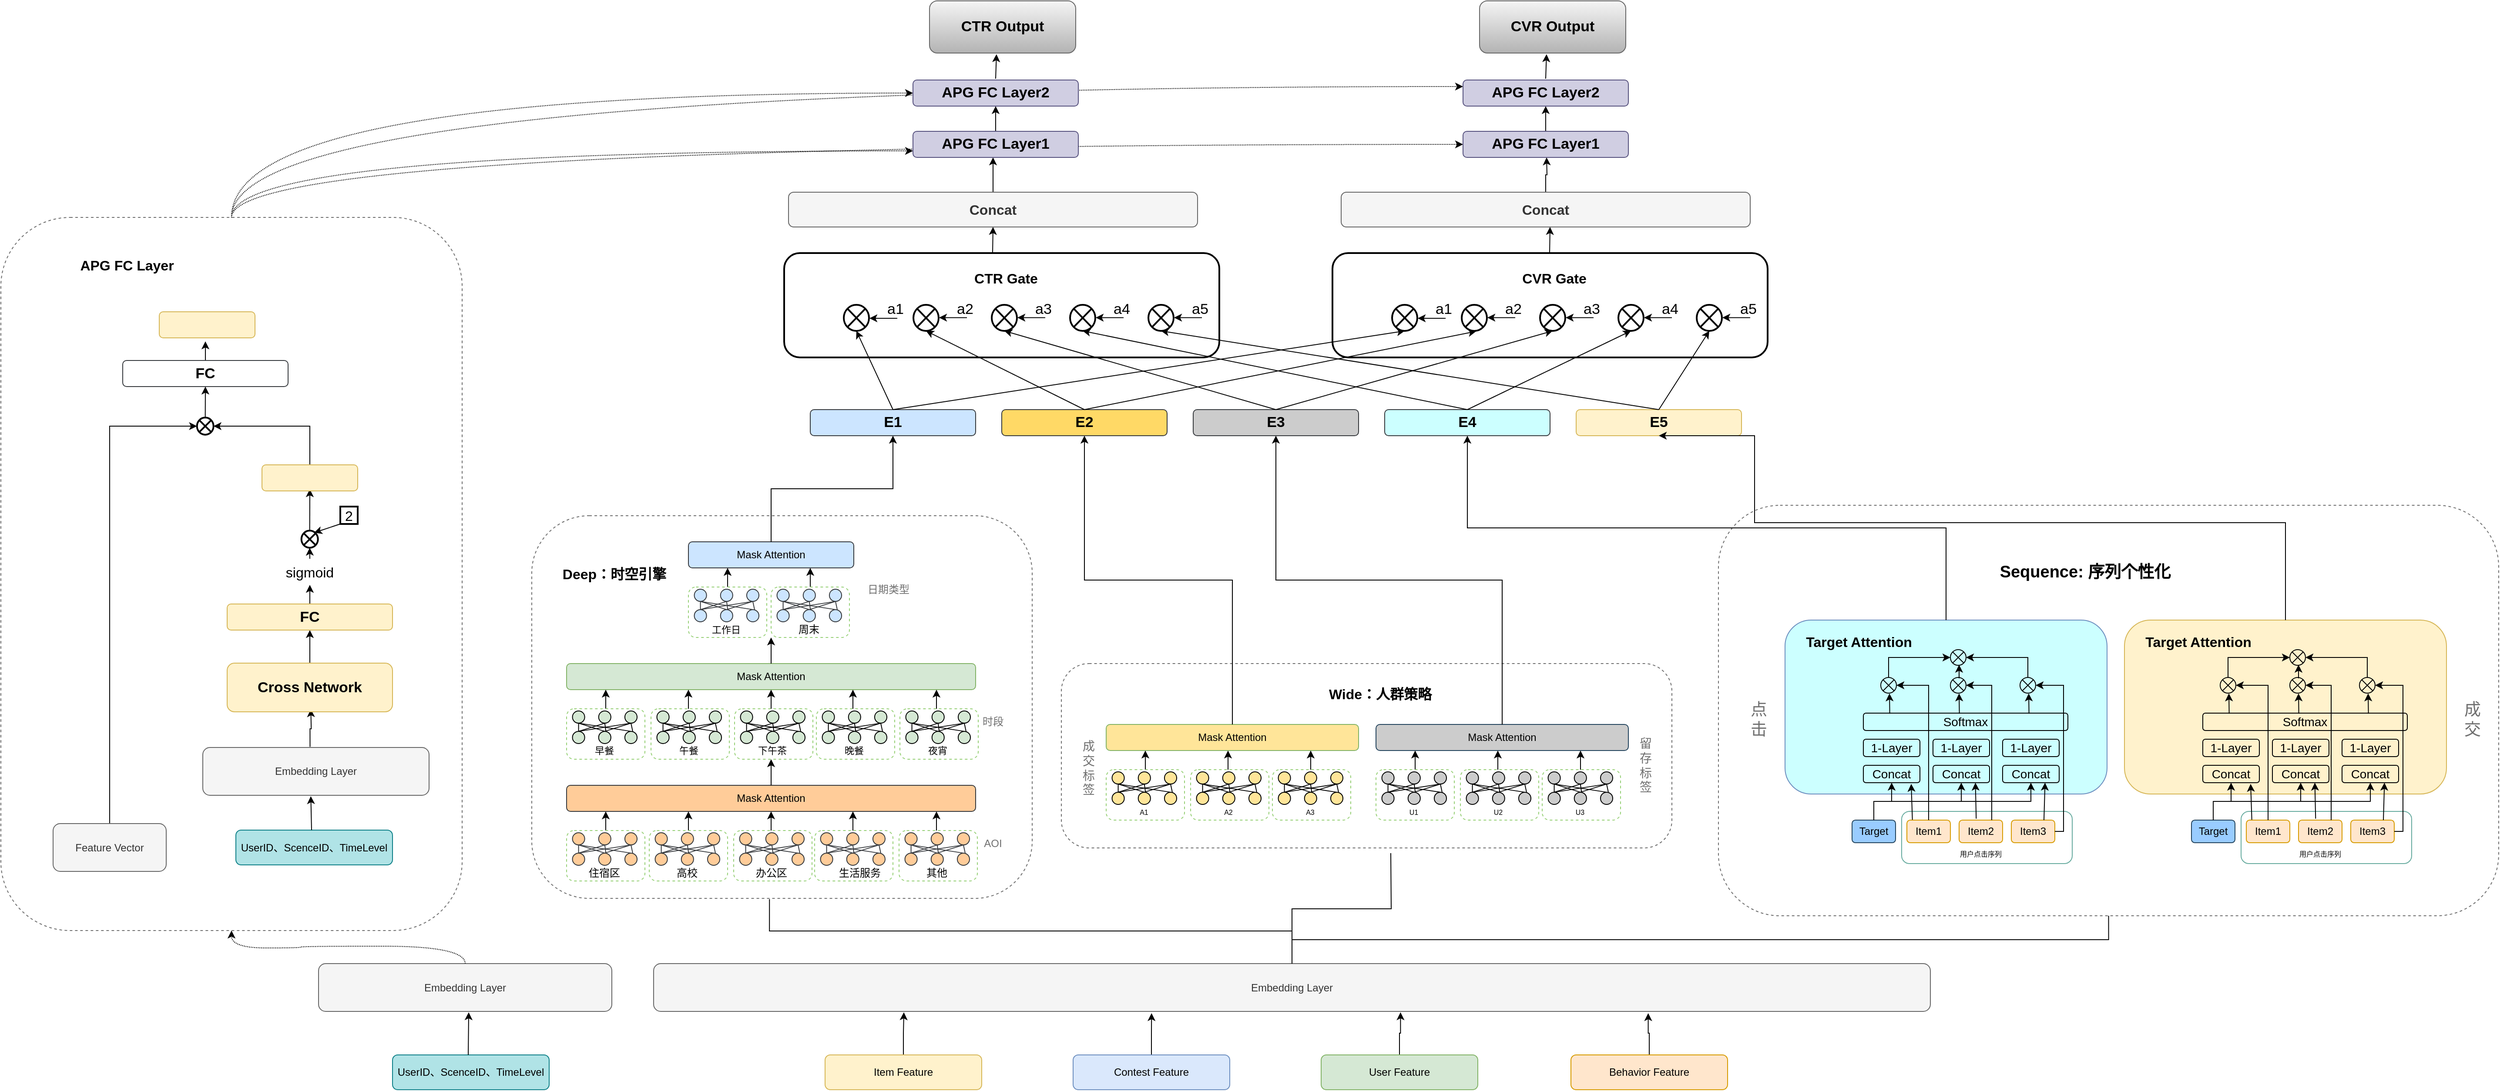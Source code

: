 <mxfile version="20.2.8" type="github">
  <diagram id="uWJ6gdRJp7PO7wutohHC" name="第 1 页">
    <mxGraphModel dx="3569" dy="2878" grid="1" gridSize="10" guides="1" tooltips="1" connect="1" arrows="1" fold="1" page="1" pageScale="1" pageWidth="827" pageHeight="1169" math="0" shadow="0">
      <root>
        <mxCell id="0" />
        <mxCell id="1" parent="0" />
        <mxCell id="SWi4MASw7-HsbKqmAjS_-668" style="edgeStyle=orthogonalEdgeStyle;rounded=0;orthogonalLoop=1;jettySize=auto;html=1;exitX=0.5;exitY=0;exitDx=0;exitDy=0;entryX=0;entryY=0.75;entryDx=0;entryDy=0;dashed=1;dashPattern=1 1;curved=1;" edge="1" parent="1" source="SWi4MASw7-HsbKqmAjS_-1" target="SWi4MASw7-HsbKqmAjS_-639">
          <mxGeometry relative="1" as="geometry" />
        </mxCell>
        <mxCell id="SWi4MASw7-HsbKqmAjS_-669" style="edgeStyle=orthogonalEdgeStyle;rounded=0;orthogonalLoop=1;jettySize=auto;html=1;exitX=0.5;exitY=0;exitDx=0;exitDy=0;entryX=0;entryY=0.5;entryDx=0;entryDy=0;dashed=1;dashPattern=1 1;curved=1;" edge="1" parent="1" source="SWi4MASw7-HsbKqmAjS_-1" target="SWi4MASw7-HsbKqmAjS_-640">
          <mxGeometry relative="1" as="geometry" />
        </mxCell>
        <mxCell id="SWi4MASw7-HsbKqmAjS_-670" style="edgeStyle=orthogonalEdgeStyle;rounded=0;orthogonalLoop=1;jettySize=auto;html=1;exitX=0.5;exitY=0;exitDx=0;exitDy=0;entryX=0;entryY=0.25;entryDx=0;entryDy=0;dashed=1;dashPattern=1 1;curved=1;" edge="1" parent="1" source="SWi4MASw7-HsbKqmAjS_-1" target="SWi4MASw7-HsbKqmAjS_-646">
          <mxGeometry relative="1" as="geometry" />
        </mxCell>
        <mxCell id="SWi4MASw7-HsbKqmAjS_-671" style="edgeStyle=orthogonalEdgeStyle;rounded=0;orthogonalLoop=1;jettySize=auto;html=1;exitX=0.5;exitY=0;exitDx=0;exitDy=0;entryX=0;entryY=0.5;entryDx=0;entryDy=0;dashed=1;dashPattern=1 1;curved=1;" edge="1" parent="1" source="SWi4MASw7-HsbKqmAjS_-1" target="SWi4MASw7-HsbKqmAjS_-645">
          <mxGeometry relative="1" as="geometry" />
        </mxCell>
        <mxCell id="SWi4MASw7-HsbKqmAjS_-1" value="" style="rounded=1;whiteSpace=wrap;html=1;dashed=1;strokeColor=#707070;fontSize=16;fontColor=#000000;" vertex="1" parent="1">
          <mxGeometry x="-760" y="-51" width="530" height="820" as="geometry" />
        </mxCell>
        <mxCell id="SWi4MASw7-HsbKqmAjS_-2" value="" style="rounded=1;whiteSpace=wrap;html=1;strokeColor=#000000;fontSize=16;fillColor=default;strokeWidth=2;" vertex="1" parent="1">
          <mxGeometry x="140" y="-10" width="500" height="120" as="geometry" />
        </mxCell>
        <mxCell id="SWi4MASw7-HsbKqmAjS_-3" value="" style="rounded=1;whiteSpace=wrap;html=1;dashed=1;strokeColor=#707070;fontSize=16;fontColor=#000000;" vertex="1" parent="1">
          <mxGeometry x="1213.5" y="280" width="896.5" height="472" as="geometry" />
        </mxCell>
        <mxCell id="SWi4MASw7-HsbKqmAjS_-4" value="" style="rounded=1;whiteSpace=wrap;html=1;strokeColor=#6c8ebf;fontSize=16;fillColor=#CCFFFF;" vertex="1" parent="1">
          <mxGeometry x="1290" y="412" width="370" height="200" as="geometry" />
        </mxCell>
        <mxCell id="SWi4MASw7-HsbKqmAjS_-5" value="" style="rounded=1;whiteSpace=wrap;html=1;labelBorderColor=default;strokeColor=#67AB9F;fontSize=14;fontColor=#000000;fillColor=none;" vertex="1" parent="1">
          <mxGeometry x="1424" y="632" width="196" height="60" as="geometry" />
        </mxCell>
        <mxCell id="SWi4MASw7-HsbKqmAjS_-6" value="" style="rounded=1;whiteSpace=wrap;html=1;dashed=1;strokeColor=#707070;fontSize=16;fontColor=#000000;" vertex="1" parent="1">
          <mxGeometry x="458.5" y="462" width="701.5" height="212" as="geometry" />
        </mxCell>
        <mxCell id="SWi4MASw7-HsbKqmAjS_-7" value="" style="rounded=1;whiteSpace=wrap;html=1;dashed=1;strokeColor=#707070;fontSize=16;fontColor=#000000;" vertex="1" parent="1">
          <mxGeometry x="-150" y="292" width="575" height="440" as="geometry" />
        </mxCell>
        <mxCell id="SWi4MASw7-HsbKqmAjS_-8" style="edgeStyle=orthogonalEdgeStyle;rounded=0;orthogonalLoop=1;jettySize=auto;html=1;exitX=0.5;exitY=0;exitDx=0;exitDy=0;entryX=0.196;entryY=1.018;entryDx=0;entryDy=0;entryPerimeter=0;" edge="1" parent="1" source="SWi4MASw7-HsbKqmAjS_-9" target="SWi4MASw7-HsbKqmAjS_-16">
          <mxGeometry relative="1" as="geometry" />
        </mxCell>
        <mxCell id="SWi4MASw7-HsbKqmAjS_-9" value="Item Feature" style="rounded=1;whiteSpace=wrap;html=1;fillColor=#fff2cc;strokeColor=#d6b656;" vertex="1" parent="1">
          <mxGeometry x="187" y="912" width="180" height="40" as="geometry" />
        </mxCell>
        <mxCell id="SWi4MASw7-HsbKqmAjS_-10" style="edgeStyle=orthogonalEdgeStyle;rounded=0;orthogonalLoop=1;jettySize=auto;html=1;exitX=0.5;exitY=0;exitDx=0;exitDy=0;entryX=0.39;entryY=1.036;entryDx=0;entryDy=0;entryPerimeter=0;" edge="1" parent="1" source="SWi4MASw7-HsbKqmAjS_-11" target="SWi4MASw7-HsbKqmAjS_-16">
          <mxGeometry relative="1" as="geometry" />
        </mxCell>
        <mxCell id="SWi4MASw7-HsbKqmAjS_-11" value="Contest Feature" style="rounded=1;whiteSpace=wrap;html=1;fillColor=#dae8fc;strokeColor=#6c8ebf;" vertex="1" parent="1">
          <mxGeometry x="472" y="912" width="180" height="40" as="geometry" />
        </mxCell>
        <mxCell id="SWi4MASw7-HsbKqmAjS_-12" style="edgeStyle=orthogonalEdgeStyle;rounded=0;orthogonalLoop=1;jettySize=auto;html=1;exitX=0.5;exitY=0;exitDx=0;exitDy=0;entryX=0.585;entryY=1.018;entryDx=0;entryDy=0;entryPerimeter=0;" edge="1" parent="1" source="SWi4MASw7-HsbKqmAjS_-13" target="SWi4MASw7-HsbKqmAjS_-16">
          <mxGeometry relative="1" as="geometry" />
        </mxCell>
        <mxCell id="SWi4MASw7-HsbKqmAjS_-13" value="User Feature" style="rounded=1;whiteSpace=wrap;html=1;fillColor=#d5e8d4;strokeColor=#82b366;" vertex="1" parent="1">
          <mxGeometry x="757" y="912" width="180" height="40" as="geometry" />
        </mxCell>
        <mxCell id="SWi4MASw7-HsbKqmAjS_-14" style="edgeStyle=orthogonalEdgeStyle;rounded=0;orthogonalLoop=1;jettySize=auto;html=1;exitX=0.5;exitY=0;exitDx=0;exitDy=0;entryX=0.779;entryY=1.036;entryDx=0;entryDy=0;entryPerimeter=0;" edge="1" parent="1" source="SWi4MASw7-HsbKqmAjS_-15" target="SWi4MASw7-HsbKqmAjS_-16">
          <mxGeometry relative="1" as="geometry" />
        </mxCell>
        <mxCell id="SWi4MASw7-HsbKqmAjS_-15" value="Behavior Feature" style="rounded=1;whiteSpace=wrap;html=1;fillColor=#ffe6cc;strokeColor=#d79b00;" vertex="1" parent="1">
          <mxGeometry x="1044" y="912" width="180" height="40" as="geometry" />
        </mxCell>
        <mxCell id="SWi4MASw7-HsbKqmAjS_-16" value="Embedding Layer" style="rounded=1;whiteSpace=wrap;html=1;fillColor=#f5f5f5;fontColor=#333333;strokeColor=#666666;" vertex="1" parent="1">
          <mxGeometry x="-10" y="807" width="1467" height="55" as="geometry" />
        </mxCell>
        <mxCell id="SWi4MASw7-HsbKqmAjS_-17" value="Mask Attention" style="rounded=1;whiteSpace=wrap;html=1;fillColor=#d5e8d4;strokeColor=#82b366;" vertex="1" parent="1">
          <mxGeometry x="-110" y="462" width="470" height="30" as="geometry" />
        </mxCell>
        <mxCell id="SWi4MASw7-HsbKqmAjS_-18" value="" style="endArrow=classic;html=1;rounded=0;exitX=0.5;exitY=0;exitDx=0;exitDy=0;" edge="1" parent="1" source="SWi4MASw7-HsbKqmAjS_-79">
          <mxGeometry width="50" height="50" relative="1" as="geometry">
            <mxPoint x="-70" y="514" as="sourcePoint" />
            <mxPoint x="-65.0" y="492" as="targetPoint" />
          </mxGeometry>
        </mxCell>
        <mxCell id="SWi4MASw7-HsbKqmAjS_-19" value="" style="endArrow=classic;html=1;rounded=0;exitX=0.5;exitY=0;exitDx=0;exitDy=0;" edge="1" parent="1">
          <mxGeometry width="50" height="50" relative="1" as="geometry">
            <mxPoint x="125.0" y="514" as="sourcePoint" />
            <mxPoint x="125.0" y="492" as="targetPoint" />
          </mxGeometry>
        </mxCell>
        <mxCell id="SWi4MASw7-HsbKqmAjS_-20" value="" style="endArrow=classic;html=1;rounded=0;exitX=0.5;exitY=0;exitDx=0;exitDy=0;" edge="1" parent="1">
          <mxGeometry width="50" height="50" relative="1" as="geometry">
            <mxPoint x="219" y="514" as="sourcePoint" />
            <mxPoint x="219" y="492" as="targetPoint" />
          </mxGeometry>
        </mxCell>
        <mxCell id="SWi4MASw7-HsbKqmAjS_-21" value="" style="endArrow=classic;html=1;rounded=0;exitX=0.5;exitY=0;exitDx=0;exitDy=0;" edge="1" parent="1">
          <mxGeometry width="50" height="50" relative="1" as="geometry">
            <mxPoint x="315" y="514" as="sourcePoint" />
            <mxPoint x="315" y="492" as="targetPoint" />
          </mxGeometry>
        </mxCell>
        <mxCell id="SWi4MASw7-HsbKqmAjS_-22" value="" style="endArrow=classic;html=1;rounded=0;exitX=0.5;exitY=0;exitDx=0;exitDy=0;" edge="1" parent="1">
          <mxGeometry width="50" height="50" relative="1" as="geometry">
            <mxPoint x="30.0" y="514" as="sourcePoint" />
            <mxPoint x="30.0" y="492" as="targetPoint" />
          </mxGeometry>
        </mxCell>
        <mxCell id="SWi4MASw7-HsbKqmAjS_-23" value="&lt;font color=&quot;#707070&quot;&gt;时段&lt;/font&gt;" style="text;html=1;strokeColor=none;fillColor=none;align=center;verticalAlign=middle;whiteSpace=wrap;rounded=0;dashed=1;opacity=1;" vertex="1" parent="1">
          <mxGeometry x="350" y="514" width="60" height="30" as="geometry" />
        </mxCell>
        <mxCell id="SWi4MASw7-HsbKqmAjS_-24" value="Mask Attention" style="rounded=1;whiteSpace=wrap;html=1;fillColor=#ffcc99;strokeColor=#36393d;" vertex="1" parent="1">
          <mxGeometry x="-110" y="602" width="470" height="30" as="geometry" />
        </mxCell>
        <mxCell id="SWi4MASw7-HsbKqmAjS_-25" value="" style="endArrow=classic;html=1;rounded=0;exitX=0.5;exitY=0;exitDx=0;exitDy=0;" edge="1" parent="1" source="SWi4MASw7-HsbKqmAjS_-164">
          <mxGeometry width="50" height="50" relative="1" as="geometry">
            <mxPoint x="-70" y="654" as="sourcePoint" />
            <mxPoint x="-65.0" y="632" as="targetPoint" />
          </mxGeometry>
        </mxCell>
        <mxCell id="SWi4MASw7-HsbKqmAjS_-26" value="" style="endArrow=classic;html=1;rounded=0;exitX=0.5;exitY=0;exitDx=0;exitDy=0;" edge="1" parent="1">
          <mxGeometry width="50" height="50" relative="1" as="geometry">
            <mxPoint x="125.0" y="654" as="sourcePoint" />
            <mxPoint x="125.0" y="632" as="targetPoint" />
          </mxGeometry>
        </mxCell>
        <mxCell id="SWi4MASw7-HsbKqmAjS_-27" value="" style="endArrow=classic;html=1;rounded=0;exitX=0.5;exitY=0;exitDx=0;exitDy=0;" edge="1" parent="1">
          <mxGeometry width="50" height="50" relative="1" as="geometry">
            <mxPoint x="219" y="654" as="sourcePoint" />
            <mxPoint x="219" y="632" as="targetPoint" />
          </mxGeometry>
        </mxCell>
        <mxCell id="SWi4MASw7-HsbKqmAjS_-28" value="" style="endArrow=classic;html=1;rounded=0;exitX=0.5;exitY=0;exitDx=0;exitDy=0;" edge="1" parent="1">
          <mxGeometry width="50" height="50" relative="1" as="geometry">
            <mxPoint x="315" y="654" as="sourcePoint" />
            <mxPoint x="315" y="632" as="targetPoint" />
          </mxGeometry>
        </mxCell>
        <mxCell id="SWi4MASw7-HsbKqmAjS_-29" value="" style="endArrow=classic;html=1;rounded=0;exitX=0.5;exitY=0;exitDx=0;exitDy=0;" edge="1" parent="1">
          <mxGeometry width="50" height="50" relative="1" as="geometry">
            <mxPoint x="30.0" y="654" as="sourcePoint" />
            <mxPoint x="30.0" y="632" as="targetPoint" />
          </mxGeometry>
        </mxCell>
        <mxCell id="SWi4MASw7-HsbKqmAjS_-30" value="&lt;font color=&quot;#707070&quot;&gt;AOI&lt;/font&gt;" style="text;html=1;strokeColor=none;fillColor=none;align=center;verticalAlign=middle;whiteSpace=wrap;rounded=0;dashed=1;opacity=1;" vertex="1" parent="1">
          <mxGeometry x="350" y="654" width="60" height="30" as="geometry" />
        </mxCell>
        <mxCell id="SWi4MASw7-HsbKqmAjS_-31" value="" style="endArrow=classic;html=1;rounded=0;exitX=0.5;exitY=0;exitDx=0;exitDy=0;" edge="1" parent="1" source="SWi4MASw7-HsbKqmAjS_-24">
          <mxGeometry width="50" height="50" relative="1" as="geometry">
            <mxPoint x="125" y="594" as="sourcePoint" />
            <mxPoint x="125.0" y="572" as="targetPoint" />
          </mxGeometry>
        </mxCell>
        <mxCell id="SWi4MASw7-HsbKqmAjS_-32" value="Mask Attention" style="rounded=1;whiteSpace=wrap;html=1;fillColor=#cce5ff;strokeColor=#36393d;" vertex="1" parent="1">
          <mxGeometry x="30" y="322" width="190" height="30" as="geometry" />
        </mxCell>
        <mxCell id="SWi4MASw7-HsbKqmAjS_-33" value="" style="endArrow=classic;html=1;rounded=0;exitX=0.5;exitY=0;exitDx=0;exitDy=0;" edge="1" parent="1" source="SWi4MASw7-HsbKqmAjS_-61">
          <mxGeometry width="50" height="50" relative="1" as="geometry">
            <mxPoint x="70" y="374" as="sourcePoint" />
            <mxPoint x="75.0" y="352" as="targetPoint" />
          </mxGeometry>
        </mxCell>
        <mxCell id="SWi4MASw7-HsbKqmAjS_-34" value="" style="endArrow=classic;html=1;rounded=0;exitX=0.5;exitY=0;exitDx=0;exitDy=0;" edge="1" parent="1">
          <mxGeometry width="50" height="50" relative="1" as="geometry">
            <mxPoint x="170.0" y="374" as="sourcePoint" />
            <mxPoint x="170.0" y="352" as="targetPoint" />
          </mxGeometry>
        </mxCell>
        <mxCell id="SWi4MASw7-HsbKqmAjS_-35" value="" style="endArrow=classic;html=1;rounded=0;exitX=0.5;exitY=0;exitDx=0;exitDy=0;" edge="1" parent="1">
          <mxGeometry width="50" height="50" relative="1" as="geometry">
            <mxPoint x="125.0" y="462" as="sourcePoint" />
            <mxPoint x="125.0" y="432" as="targetPoint" />
          </mxGeometry>
        </mxCell>
        <mxCell id="SWi4MASw7-HsbKqmAjS_-36" value="&lt;font color=&quot;#707070&quot;&gt;日期类型&lt;/font&gt;" style="text;html=1;strokeColor=none;fillColor=none;align=center;verticalAlign=middle;whiteSpace=wrap;rounded=0;dashed=1;opacity=1;" vertex="1" parent="1">
          <mxGeometry x="230" y="362" width="60" height="30" as="geometry" />
        </mxCell>
        <mxCell id="SWi4MASw7-HsbKqmAjS_-37" value="&lt;font size=&quot;1&quot; color=&quot;#000000&quot;&gt;&lt;b style=&quot;font-size: 16px;&quot;&gt;Deep：时空引擎&lt;/b&gt;&lt;/font&gt;" style="text;html=1;strokeColor=none;fillColor=none;align=center;verticalAlign=middle;whiteSpace=wrap;rounded=0;dashed=1;fontColor=#707070;opacity=1;" vertex="1" parent="1">
          <mxGeometry x="-120" y="344" width="130" height="30" as="geometry" />
        </mxCell>
        <mxCell id="SWi4MASw7-HsbKqmAjS_-38" value="Mask Attention" style="rounded=1;whiteSpace=wrap;html=1;fillColor=#FFE599;strokeColor=#82b366;" vertex="1" parent="1">
          <mxGeometry x="510" y="532" width="290" height="30" as="geometry" />
        </mxCell>
        <mxCell id="SWi4MASw7-HsbKqmAjS_-39" value="" style="endArrow=classic;html=1;rounded=0;exitX=0.5;exitY=0;exitDx=0;exitDy=0;" edge="1" parent="1" source="SWi4MASw7-HsbKqmAjS_-254">
          <mxGeometry width="50" height="50" relative="1" as="geometry">
            <mxPoint x="550" y="584" as="sourcePoint" />
            <mxPoint x="555" y="562" as="targetPoint" />
          </mxGeometry>
        </mxCell>
        <mxCell id="SWi4MASw7-HsbKqmAjS_-40" value="" style="endArrow=classic;html=1;rounded=0;exitX=0.5;exitY=0;exitDx=0;exitDy=0;" edge="1" parent="1">
          <mxGeometry width="50" height="50" relative="1" as="geometry">
            <mxPoint x="745" y="584" as="sourcePoint" />
            <mxPoint x="745" y="562" as="targetPoint" />
          </mxGeometry>
        </mxCell>
        <mxCell id="SWi4MASw7-HsbKqmAjS_-41" value="" style="endArrow=classic;html=1;rounded=0;exitX=0.5;exitY=0;exitDx=0;exitDy=0;" edge="1" parent="1">
          <mxGeometry width="50" height="50" relative="1" as="geometry">
            <mxPoint x="650" y="584" as="sourcePoint" />
            <mxPoint x="650" y="562" as="targetPoint" />
          </mxGeometry>
        </mxCell>
        <mxCell id="SWi4MASw7-HsbKqmAjS_-42" value="" style="group" vertex="1" connectable="0" parent="1">
          <mxGeometry x="125" y="374" width="90" height="58" as="geometry" />
        </mxCell>
        <mxCell id="SWi4MASw7-HsbKqmAjS_-43" value="" style="rounded=1;whiteSpace=wrap;html=1;dashed=1;strokeColor=#97D077;" vertex="1" parent="SWi4MASw7-HsbKqmAjS_-42">
          <mxGeometry width="90" height="58" as="geometry" />
        </mxCell>
        <mxCell id="SWi4MASw7-HsbKqmAjS_-44" value="" style="group" vertex="1" connectable="0" parent="SWi4MASw7-HsbKqmAjS_-42">
          <mxGeometry x="6.759" y="2.5" width="78.261" height="37.5" as="geometry" />
        </mxCell>
        <mxCell id="SWi4MASw7-HsbKqmAjS_-45" value="" style="ellipse;whiteSpace=wrap;html=1;aspect=fixed;fillColor=#cce5ff;strokeColor=#36393d;" vertex="1" parent="SWi4MASw7-HsbKqmAjS_-44">
          <mxGeometry width="14.062" height="14.062" as="geometry" />
        </mxCell>
        <mxCell id="SWi4MASw7-HsbKqmAjS_-46" value="" style="ellipse;whiteSpace=wrap;html=1;aspect=fixed;fillColor=#cce5ff;strokeColor=#36393d;" vertex="1" parent="SWi4MASw7-HsbKqmAjS_-44">
          <mxGeometry x="60.201" width="14.062" height="14.062" as="geometry" />
        </mxCell>
        <mxCell id="SWi4MASw7-HsbKqmAjS_-47" value="" style="ellipse;whiteSpace=wrap;html=1;aspect=fixed;fillColor=#cce5ff;strokeColor=#36393d;" vertex="1" parent="SWi4MASw7-HsbKqmAjS_-44">
          <mxGeometry x="30.1" width="14.062" height="14.062" as="geometry" />
        </mxCell>
        <mxCell id="SWi4MASw7-HsbKqmAjS_-48" value="" style="ellipse;whiteSpace=wrap;html=1;aspect=fixed;fillColor=#cce5ff;strokeColor=#36393d;" vertex="1" parent="SWi4MASw7-HsbKqmAjS_-44">
          <mxGeometry y="23.438" width="14.062" height="14.062" as="geometry" />
        </mxCell>
        <mxCell id="SWi4MASw7-HsbKqmAjS_-49" value="" style="ellipse;whiteSpace=wrap;html=1;aspect=fixed;fillColor=#cce5ff;strokeColor=#36393d;" vertex="1" parent="SWi4MASw7-HsbKqmAjS_-44">
          <mxGeometry x="60.201" y="23.438" width="14.062" height="14.062" as="geometry" />
        </mxCell>
        <mxCell id="SWi4MASw7-HsbKqmAjS_-50" value="" style="ellipse;whiteSpace=wrap;html=1;aspect=fixed;fillColor=#cce5ff;strokeColor=#36393d;" vertex="1" parent="SWi4MASw7-HsbKqmAjS_-44">
          <mxGeometry x="30.1" y="23.438" width="14.062" height="14.062" as="geometry" />
        </mxCell>
        <mxCell id="SWi4MASw7-HsbKqmAjS_-51" value="" style="endArrow=none;html=1;rounded=0;entryX=0.5;entryY=0;entryDx=0;entryDy=0;exitX=0.5;exitY=1;exitDx=0;exitDy=0;fillColor=#cce5ff;strokeColor=#36393d;" edge="1" parent="SWi4MASw7-HsbKqmAjS_-44" source="SWi4MASw7-HsbKqmAjS_-45" target="SWi4MASw7-HsbKqmAjS_-48">
          <mxGeometry width="50" height="50" relative="1" as="geometry">
            <mxPoint x="-36.12" y="65.625" as="sourcePoint" />
            <mxPoint x="-6.02" y="42.188" as="targetPoint" />
          </mxGeometry>
        </mxCell>
        <mxCell id="SWi4MASw7-HsbKqmAjS_-52" value="" style="endArrow=none;html=1;rounded=0;entryX=0.5;entryY=1;entryDx=0;entryDy=0;exitX=0.5;exitY=0;exitDx=0;exitDy=0;fillColor=#cce5ff;strokeColor=#36393d;" edge="1" parent="SWi4MASw7-HsbKqmAjS_-44" source="SWi4MASw7-HsbKqmAjS_-50" target="SWi4MASw7-HsbKqmAjS_-45">
          <mxGeometry width="50" height="50" relative="1" as="geometry">
            <mxPoint x="6.02" y="79.688" as="sourcePoint" />
            <mxPoint x="36.12" y="56.25" as="targetPoint" />
          </mxGeometry>
        </mxCell>
        <mxCell id="SWi4MASw7-HsbKqmAjS_-53" value="" style="endArrow=none;html=1;rounded=0;entryX=0.5;entryY=1;entryDx=0;entryDy=0;exitX=0.5;exitY=0;exitDx=0;exitDy=0;fillColor=#cce5ff;strokeColor=#36393d;" edge="1" parent="SWi4MASw7-HsbKqmAjS_-44" source="SWi4MASw7-HsbKqmAjS_-49" target="SWi4MASw7-HsbKqmAjS_-45">
          <mxGeometry width="50" height="50" relative="1" as="geometry">
            <mxPoint x="6.02" y="79.688" as="sourcePoint" />
            <mxPoint x="36.12" y="56.25" as="targetPoint" />
          </mxGeometry>
        </mxCell>
        <mxCell id="SWi4MASw7-HsbKqmAjS_-54" value="" style="endArrow=none;html=1;rounded=0;entryX=0.5;entryY=1;entryDx=0;entryDy=0;fillColor=#cce5ff;strokeColor=#36393d;" edge="1" parent="SWi4MASw7-HsbKqmAjS_-44" target="SWi4MASw7-HsbKqmAjS_-47">
          <mxGeometry width="50" height="50" relative="1" as="geometry">
            <mxPoint x="38.419" y="23.75" as="sourcePoint" />
            <mxPoint x="-6.02" y="60.938" as="targetPoint" />
          </mxGeometry>
        </mxCell>
        <mxCell id="SWi4MASw7-HsbKqmAjS_-55" value="" style="endArrow=none;html=1;rounded=0;entryX=0.5;entryY=1;entryDx=0;entryDy=0;fillColor=#cce5ff;strokeColor=#36393d;" edge="1" parent="SWi4MASw7-HsbKqmAjS_-44" target="SWi4MASw7-HsbKqmAjS_-46">
          <mxGeometry width="50" height="50" relative="1" as="geometry">
            <mxPoint x="69.231" y="23.438" as="sourcePoint" />
            <mxPoint x="108.361" y="56.25" as="targetPoint" />
            <Array as="points">
              <mxPoint x="68.3" y="23.75" />
            </Array>
          </mxGeometry>
        </mxCell>
        <mxCell id="SWi4MASw7-HsbKqmAjS_-56" value="" style="endArrow=none;html=1;rounded=0;entryX=0.5;entryY=1;entryDx=0;entryDy=0;exitX=0.5;exitY=0;exitDx=0;exitDy=0;fillColor=#cce5ff;strokeColor=#36393d;" edge="1" parent="SWi4MASw7-HsbKqmAjS_-44" source="SWi4MASw7-HsbKqmAjS_-48" target="SWi4MASw7-HsbKqmAjS_-47">
          <mxGeometry width="50" height="50" relative="1" as="geometry">
            <mxPoint x="30.1" y="75" as="sourcePoint" />
            <mxPoint x="60.201" y="51.562" as="targetPoint" />
          </mxGeometry>
        </mxCell>
        <mxCell id="SWi4MASw7-HsbKqmAjS_-57" value="" style="endArrow=none;html=1;rounded=0;entryX=0.5;entryY=1;entryDx=0;entryDy=0;exitX=0.5;exitY=0;exitDx=0;exitDy=0;fillColor=#cce5ff;strokeColor=#36393d;" edge="1" parent="SWi4MASw7-HsbKqmAjS_-44" source="SWi4MASw7-HsbKqmAjS_-48" target="SWi4MASw7-HsbKqmAjS_-46">
          <mxGeometry width="50" height="50" relative="1" as="geometry">
            <mxPoint x="42.14" y="84.375" as="sourcePoint" />
            <mxPoint x="72.241" y="60.938" as="targetPoint" />
          </mxGeometry>
        </mxCell>
        <mxCell id="SWi4MASw7-HsbKqmAjS_-58" value="" style="endArrow=none;html=1;rounded=0;entryX=0.5;entryY=1;entryDx=0;entryDy=0;exitX=0.5;exitY=0;exitDx=0;exitDy=0;fillColor=#cce5ff;strokeColor=#36393d;" edge="1" parent="SWi4MASw7-HsbKqmAjS_-44" source="SWi4MASw7-HsbKqmAjS_-50" target="SWi4MASw7-HsbKqmAjS_-46">
          <mxGeometry width="50" height="50" relative="1" as="geometry">
            <mxPoint x="36.12" y="70.312" as="sourcePoint" />
            <mxPoint x="66.221" y="46.875" as="targetPoint" />
          </mxGeometry>
        </mxCell>
        <mxCell id="SWi4MASw7-HsbKqmAjS_-59" value="周末" style="text;html=1;strokeColor=none;fillColor=none;align=center;verticalAlign=middle;whiteSpace=wrap;rounded=0;" vertex="1" parent="SWi4MASw7-HsbKqmAjS_-42">
          <mxGeometry x="24.19" y="45.75" width="39.13" height="6.25" as="geometry" />
        </mxCell>
        <mxCell id="SWi4MASw7-HsbKqmAjS_-60" value="" style="group" vertex="1" connectable="0" parent="1">
          <mxGeometry x="30" y="374" width="90" height="58" as="geometry" />
        </mxCell>
        <mxCell id="SWi4MASw7-HsbKqmAjS_-61" value="" style="rounded=1;whiteSpace=wrap;html=1;dashed=1;strokeColor=#97D077;" vertex="1" parent="SWi4MASw7-HsbKqmAjS_-60">
          <mxGeometry width="90" height="58" as="geometry" />
        </mxCell>
        <mxCell id="SWi4MASw7-HsbKqmAjS_-62" value="" style="group" vertex="1" connectable="0" parent="SWi4MASw7-HsbKqmAjS_-60">
          <mxGeometry x="6.759" y="2.5" width="78.261" height="37.5" as="geometry" />
        </mxCell>
        <mxCell id="SWi4MASw7-HsbKqmAjS_-63" value="" style="ellipse;whiteSpace=wrap;html=1;aspect=fixed;fillColor=#cce5ff;strokeColor=#36393d;" vertex="1" parent="SWi4MASw7-HsbKqmAjS_-62">
          <mxGeometry width="14.062" height="14.062" as="geometry" />
        </mxCell>
        <mxCell id="SWi4MASw7-HsbKqmAjS_-64" value="" style="ellipse;whiteSpace=wrap;html=1;aspect=fixed;fillColor=#cce5ff;strokeColor=#36393d;" vertex="1" parent="SWi4MASw7-HsbKqmAjS_-62">
          <mxGeometry x="60.201" width="14.062" height="14.062" as="geometry" />
        </mxCell>
        <mxCell id="SWi4MASw7-HsbKqmAjS_-65" value="" style="ellipse;whiteSpace=wrap;html=1;aspect=fixed;fillColor=#cce5ff;strokeColor=#36393d;" vertex="1" parent="SWi4MASw7-HsbKqmAjS_-62">
          <mxGeometry x="30.1" width="14.062" height="14.062" as="geometry" />
        </mxCell>
        <mxCell id="SWi4MASw7-HsbKqmAjS_-66" value="" style="ellipse;whiteSpace=wrap;html=1;aspect=fixed;fillColor=#cce5ff;strokeColor=#36393d;" vertex="1" parent="SWi4MASw7-HsbKqmAjS_-62">
          <mxGeometry y="23.438" width="14.062" height="14.062" as="geometry" />
        </mxCell>
        <mxCell id="SWi4MASw7-HsbKqmAjS_-67" value="" style="ellipse;whiteSpace=wrap;html=1;aspect=fixed;fillColor=#cce5ff;strokeColor=#36393d;" vertex="1" parent="SWi4MASw7-HsbKqmAjS_-62">
          <mxGeometry x="60.201" y="23.438" width="14.062" height="14.062" as="geometry" />
        </mxCell>
        <mxCell id="SWi4MASw7-HsbKqmAjS_-68" value="" style="ellipse;whiteSpace=wrap;html=1;aspect=fixed;fillColor=#cce5ff;strokeColor=#36393d;" vertex="1" parent="SWi4MASw7-HsbKqmAjS_-62">
          <mxGeometry x="30.1" y="23.438" width="14.062" height="14.062" as="geometry" />
        </mxCell>
        <mxCell id="SWi4MASw7-HsbKqmAjS_-69" value="" style="endArrow=none;html=1;rounded=0;entryX=0.5;entryY=0;entryDx=0;entryDy=0;exitX=0.5;exitY=1;exitDx=0;exitDy=0;fillColor=#cce5ff;strokeColor=#36393d;" edge="1" parent="SWi4MASw7-HsbKqmAjS_-62" source="SWi4MASw7-HsbKqmAjS_-63" target="SWi4MASw7-HsbKqmAjS_-66">
          <mxGeometry width="50" height="50" relative="1" as="geometry">
            <mxPoint x="-36.12" y="65.625" as="sourcePoint" />
            <mxPoint x="-6.02" y="42.188" as="targetPoint" />
          </mxGeometry>
        </mxCell>
        <mxCell id="SWi4MASw7-HsbKqmAjS_-70" value="" style="endArrow=none;html=1;rounded=0;entryX=0.5;entryY=1;entryDx=0;entryDy=0;exitX=0.5;exitY=0;exitDx=0;exitDy=0;fillColor=#cce5ff;strokeColor=#36393d;" edge="1" parent="SWi4MASw7-HsbKqmAjS_-62" source="SWi4MASw7-HsbKqmAjS_-68" target="SWi4MASw7-HsbKqmAjS_-63">
          <mxGeometry width="50" height="50" relative="1" as="geometry">
            <mxPoint x="6.02" y="79.688" as="sourcePoint" />
            <mxPoint x="36.12" y="56.25" as="targetPoint" />
          </mxGeometry>
        </mxCell>
        <mxCell id="SWi4MASw7-HsbKqmAjS_-71" value="" style="endArrow=none;html=1;rounded=0;entryX=0.5;entryY=1;entryDx=0;entryDy=0;exitX=0.5;exitY=0;exitDx=0;exitDy=0;fillColor=#cce5ff;strokeColor=#36393d;" edge="1" parent="SWi4MASw7-HsbKqmAjS_-62" source="SWi4MASw7-HsbKqmAjS_-67" target="SWi4MASw7-HsbKqmAjS_-63">
          <mxGeometry width="50" height="50" relative="1" as="geometry">
            <mxPoint x="6.02" y="79.688" as="sourcePoint" />
            <mxPoint x="36.12" y="56.25" as="targetPoint" />
          </mxGeometry>
        </mxCell>
        <mxCell id="SWi4MASw7-HsbKqmAjS_-72" value="" style="endArrow=none;html=1;rounded=0;entryX=0.5;entryY=1;entryDx=0;entryDy=0;fillColor=#cce5ff;strokeColor=#36393d;" edge="1" parent="SWi4MASw7-HsbKqmAjS_-62" target="SWi4MASw7-HsbKqmAjS_-65">
          <mxGeometry width="50" height="50" relative="1" as="geometry">
            <mxPoint x="38.419" y="23.75" as="sourcePoint" />
            <mxPoint x="-6.02" y="60.938" as="targetPoint" />
          </mxGeometry>
        </mxCell>
        <mxCell id="SWi4MASw7-HsbKqmAjS_-73" value="" style="endArrow=none;html=1;rounded=0;entryX=0.5;entryY=1;entryDx=0;entryDy=0;fillColor=#cce5ff;strokeColor=#36393d;" edge="1" parent="SWi4MASw7-HsbKqmAjS_-62" target="SWi4MASw7-HsbKqmAjS_-64">
          <mxGeometry width="50" height="50" relative="1" as="geometry">
            <mxPoint x="69.231" y="23.438" as="sourcePoint" />
            <mxPoint x="108.361" y="56.25" as="targetPoint" />
            <Array as="points">
              <mxPoint x="68.3" y="23.75" />
            </Array>
          </mxGeometry>
        </mxCell>
        <mxCell id="SWi4MASw7-HsbKqmAjS_-74" value="" style="endArrow=none;html=1;rounded=0;entryX=0.5;entryY=1;entryDx=0;entryDy=0;exitX=0.5;exitY=0;exitDx=0;exitDy=0;fillColor=#cce5ff;strokeColor=#36393d;" edge="1" parent="SWi4MASw7-HsbKqmAjS_-62" source="SWi4MASw7-HsbKqmAjS_-66" target="SWi4MASw7-HsbKqmAjS_-65">
          <mxGeometry width="50" height="50" relative="1" as="geometry">
            <mxPoint x="30.1" y="75" as="sourcePoint" />
            <mxPoint x="60.201" y="51.562" as="targetPoint" />
          </mxGeometry>
        </mxCell>
        <mxCell id="SWi4MASw7-HsbKqmAjS_-75" value="" style="endArrow=none;html=1;rounded=0;entryX=0.5;entryY=1;entryDx=0;entryDy=0;exitX=0.5;exitY=0;exitDx=0;exitDy=0;fillColor=#cce5ff;strokeColor=#36393d;" edge="1" parent="SWi4MASw7-HsbKqmAjS_-62" source="SWi4MASw7-HsbKqmAjS_-66" target="SWi4MASw7-HsbKqmAjS_-64">
          <mxGeometry width="50" height="50" relative="1" as="geometry">
            <mxPoint x="42.14" y="84.375" as="sourcePoint" />
            <mxPoint x="72.241" y="60.938" as="targetPoint" />
          </mxGeometry>
        </mxCell>
        <mxCell id="SWi4MASw7-HsbKqmAjS_-76" value="" style="endArrow=none;html=1;rounded=0;entryX=0.5;entryY=1;entryDx=0;entryDy=0;exitX=0.5;exitY=0;exitDx=0;exitDy=0;fillColor=#cce5ff;strokeColor=#36393d;" edge="1" parent="SWi4MASw7-HsbKqmAjS_-62" source="SWi4MASw7-HsbKqmAjS_-68" target="SWi4MASw7-HsbKqmAjS_-64">
          <mxGeometry width="50" height="50" relative="1" as="geometry">
            <mxPoint x="36.12" y="70.312" as="sourcePoint" />
            <mxPoint x="66.221" y="46.875" as="targetPoint" />
          </mxGeometry>
        </mxCell>
        <mxCell id="SWi4MASw7-HsbKqmAjS_-77" value="&lt;font style=&quot;font-size: 11px;&quot;&gt;工作日&lt;/font&gt;" style="text;html=1;strokeColor=none;fillColor=none;align=center;verticalAlign=middle;whiteSpace=wrap;rounded=0;" vertex="1" parent="SWi4MASw7-HsbKqmAjS_-60">
          <mxGeometry x="24.19" y="45.75" width="39.13" height="6.25" as="geometry" />
        </mxCell>
        <mxCell id="SWi4MASw7-HsbKqmAjS_-78" value="" style="group" vertex="1" connectable="0" parent="1">
          <mxGeometry x="-110" y="514" width="90" height="58" as="geometry" />
        </mxCell>
        <mxCell id="SWi4MASw7-HsbKqmAjS_-79" value="" style="rounded=1;whiteSpace=wrap;html=1;dashed=1;strokeColor=#97D077;" vertex="1" parent="SWi4MASw7-HsbKqmAjS_-78">
          <mxGeometry width="90" height="58" as="geometry" />
        </mxCell>
        <mxCell id="SWi4MASw7-HsbKqmAjS_-80" value="&lt;font style=&quot;font-size: 11px;&quot;&gt;早餐&lt;/font&gt;" style="text;html=1;strokeColor=none;fillColor=none;align=center;verticalAlign=middle;whiteSpace=wrap;rounded=0;fontSize=8;" vertex="1" parent="SWi4MASw7-HsbKqmAjS_-78">
          <mxGeometry x="24.19" y="44.75" width="39.13" height="6.25" as="geometry" />
        </mxCell>
        <mxCell id="SWi4MASw7-HsbKqmAjS_-81" value="" style="ellipse;whiteSpace=wrap;html=1;aspect=fixed;fillColor=#d5e8d4;strokeColor=#000000;" vertex="1" parent="SWi4MASw7-HsbKqmAjS_-78">
          <mxGeometry x="6.759" y="2.5" width="14.062" height="14.062" as="geometry" />
        </mxCell>
        <mxCell id="SWi4MASw7-HsbKqmAjS_-82" value="" style="ellipse;whiteSpace=wrap;html=1;aspect=fixed;fillColor=#d5e8d4;strokeColor=#000000;" vertex="1" parent="SWi4MASw7-HsbKqmAjS_-78">
          <mxGeometry x="66.96" y="2.5" width="14.062" height="14.062" as="geometry" />
        </mxCell>
        <mxCell id="SWi4MASw7-HsbKqmAjS_-83" value="" style="ellipse;whiteSpace=wrap;html=1;aspect=fixed;fillColor=#d5e8d4;strokeColor=#000000;" vertex="1" parent="SWi4MASw7-HsbKqmAjS_-78">
          <mxGeometry x="36.859" y="2.5" width="14.062" height="14.062" as="geometry" />
        </mxCell>
        <mxCell id="SWi4MASw7-HsbKqmAjS_-84" value="" style="ellipse;whiteSpace=wrap;html=1;aspect=fixed;fillColor=#d5e8d4;strokeColor=#000000;" vertex="1" parent="SWi4MASw7-HsbKqmAjS_-78">
          <mxGeometry x="6.759" y="25.938" width="14.062" height="14.062" as="geometry" />
        </mxCell>
        <mxCell id="SWi4MASw7-HsbKqmAjS_-85" value="" style="ellipse;whiteSpace=wrap;html=1;aspect=fixed;fillColor=#d5e8d4;strokeColor=#000000;" vertex="1" parent="SWi4MASw7-HsbKqmAjS_-78">
          <mxGeometry x="66.96" y="25.938" width="14.062" height="14.062" as="geometry" />
        </mxCell>
        <mxCell id="SWi4MASw7-HsbKqmAjS_-86" value="" style="ellipse;whiteSpace=wrap;html=1;aspect=fixed;fillColor=#d5e8d4;strokeColor=#000000;" vertex="1" parent="SWi4MASw7-HsbKqmAjS_-78">
          <mxGeometry x="36.859" y="25.938" width="14.062" height="14.062" as="geometry" />
        </mxCell>
        <mxCell id="SWi4MASw7-HsbKqmAjS_-87" value="" style="endArrow=none;html=1;rounded=0;entryX=0.5;entryY=0;entryDx=0;entryDy=0;exitX=0.5;exitY=1;exitDx=0;exitDy=0;fillColor=#d5e8d4;strokeColor=#000000;" edge="1" parent="SWi4MASw7-HsbKqmAjS_-78" source="SWi4MASw7-HsbKqmAjS_-81" target="SWi4MASw7-HsbKqmAjS_-84">
          <mxGeometry width="50" height="50" relative="1" as="geometry">
            <mxPoint x="-29.362" y="68.125" as="sourcePoint" />
            <mxPoint x="0.739" y="44.688" as="targetPoint" />
          </mxGeometry>
        </mxCell>
        <mxCell id="SWi4MASw7-HsbKqmAjS_-88" value="" style="endArrow=none;html=1;rounded=0;entryX=0.5;entryY=1;entryDx=0;entryDy=0;exitX=0.5;exitY=0;exitDx=0;exitDy=0;fillColor=#d5e8d4;strokeColor=#000000;" edge="1" parent="SWi4MASw7-HsbKqmAjS_-78" source="SWi4MASw7-HsbKqmAjS_-86" target="SWi4MASw7-HsbKqmAjS_-81">
          <mxGeometry width="50" height="50" relative="1" as="geometry">
            <mxPoint x="12.779" y="82.188" as="sourcePoint" />
            <mxPoint x="42.879" y="58.75" as="targetPoint" />
          </mxGeometry>
        </mxCell>
        <mxCell id="SWi4MASw7-HsbKqmAjS_-89" value="" style="endArrow=none;html=1;rounded=0;entryX=0.5;entryY=1;entryDx=0;entryDy=0;exitX=0.5;exitY=0;exitDx=0;exitDy=0;fillColor=#d5e8d4;strokeColor=#000000;" edge="1" parent="SWi4MASw7-HsbKqmAjS_-78" source="SWi4MASw7-HsbKqmAjS_-85" target="SWi4MASw7-HsbKqmAjS_-81">
          <mxGeometry width="50" height="50" relative="1" as="geometry">
            <mxPoint x="12.779" y="82.188" as="sourcePoint" />
            <mxPoint x="42.879" y="58.75" as="targetPoint" />
          </mxGeometry>
        </mxCell>
        <mxCell id="SWi4MASw7-HsbKqmAjS_-90" value="" style="endArrow=none;html=1;rounded=0;entryX=0.5;entryY=1;entryDx=0;entryDy=0;fillColor=#d5e8d4;strokeColor=#000000;" edge="1" parent="SWi4MASw7-HsbKqmAjS_-78" target="SWi4MASw7-HsbKqmAjS_-83">
          <mxGeometry width="50" height="50" relative="1" as="geometry">
            <mxPoint x="45.178" y="26.25" as="sourcePoint" />
            <mxPoint x="0.739" y="63.438" as="targetPoint" />
          </mxGeometry>
        </mxCell>
        <mxCell id="SWi4MASw7-HsbKqmAjS_-91" value="" style="endArrow=none;html=1;rounded=0;entryX=0.5;entryY=1;entryDx=0;entryDy=0;fillColor=#d5e8d4;strokeColor=#000000;" edge="1" parent="SWi4MASw7-HsbKqmAjS_-78" target="SWi4MASw7-HsbKqmAjS_-82">
          <mxGeometry width="50" height="50" relative="1" as="geometry">
            <mxPoint x="75.99" y="25.938" as="sourcePoint" />
            <mxPoint x="115.12" y="58.75" as="targetPoint" />
            <Array as="points">
              <mxPoint x="75.059" y="26.25" />
            </Array>
          </mxGeometry>
        </mxCell>
        <mxCell id="SWi4MASw7-HsbKqmAjS_-92" value="" style="endArrow=none;html=1;rounded=0;entryX=0.5;entryY=1;entryDx=0;entryDy=0;exitX=0.5;exitY=0;exitDx=0;exitDy=0;fillColor=#d5e8d4;strokeColor=#000000;" edge="1" parent="SWi4MASw7-HsbKqmAjS_-78" source="SWi4MASw7-HsbKqmAjS_-84" target="SWi4MASw7-HsbKqmAjS_-83">
          <mxGeometry width="50" height="50" relative="1" as="geometry">
            <mxPoint x="36.859" y="77.5" as="sourcePoint" />
            <mxPoint x="66.96" y="54.062" as="targetPoint" />
          </mxGeometry>
        </mxCell>
        <mxCell id="SWi4MASw7-HsbKqmAjS_-93" value="" style="endArrow=none;html=1;rounded=0;entryX=0.5;entryY=1;entryDx=0;entryDy=0;exitX=0.5;exitY=0;exitDx=0;exitDy=0;fillColor=#d5e8d4;strokeColor=#000000;" edge="1" parent="SWi4MASw7-HsbKqmAjS_-78" source="SWi4MASw7-HsbKqmAjS_-84" target="SWi4MASw7-HsbKqmAjS_-82">
          <mxGeometry width="50" height="50" relative="1" as="geometry">
            <mxPoint x="48.899" y="86.875" as="sourcePoint" />
            <mxPoint x="79.0" y="63.438" as="targetPoint" />
          </mxGeometry>
        </mxCell>
        <mxCell id="SWi4MASw7-HsbKqmAjS_-94" value="" style="endArrow=none;html=1;rounded=0;entryX=0.5;entryY=1;entryDx=0;entryDy=0;exitX=0.5;exitY=0;exitDx=0;exitDy=0;fillColor=#d5e8d4;strokeColor=#000000;" edge="1" parent="SWi4MASw7-HsbKqmAjS_-78" source="SWi4MASw7-HsbKqmAjS_-86" target="SWi4MASw7-HsbKqmAjS_-82">
          <mxGeometry width="50" height="50" relative="1" as="geometry">
            <mxPoint x="42.879" y="72.812" as="sourcePoint" />
            <mxPoint x="72.98" y="49.375" as="targetPoint" />
          </mxGeometry>
        </mxCell>
        <mxCell id="SWi4MASw7-HsbKqmAjS_-95" value="" style="group" vertex="1" connectable="0" parent="1">
          <mxGeometry x="-13" y="514" width="90" height="58" as="geometry" />
        </mxCell>
        <mxCell id="SWi4MASw7-HsbKqmAjS_-96" value="" style="rounded=1;whiteSpace=wrap;html=1;dashed=1;strokeColor=#97D077;" vertex="1" parent="SWi4MASw7-HsbKqmAjS_-95">
          <mxGeometry width="90" height="58" as="geometry" />
        </mxCell>
        <mxCell id="SWi4MASw7-HsbKqmAjS_-97" value="&lt;font style=&quot;font-size: 11px;&quot;&gt;午餐&lt;/font&gt;" style="text;html=1;strokeColor=none;fillColor=none;align=center;verticalAlign=middle;whiteSpace=wrap;rounded=0;fontSize=8;" vertex="1" parent="SWi4MASw7-HsbKqmAjS_-95">
          <mxGeometry x="24.19" y="44.75" width="39.13" height="6.25" as="geometry" />
        </mxCell>
        <mxCell id="SWi4MASw7-HsbKqmAjS_-98" value="" style="ellipse;whiteSpace=wrap;html=1;aspect=fixed;fillColor=#d5e8d4;strokeColor=#000000;" vertex="1" parent="SWi4MASw7-HsbKqmAjS_-95">
          <mxGeometry x="6.759" y="2.5" width="14.062" height="14.062" as="geometry" />
        </mxCell>
        <mxCell id="SWi4MASw7-HsbKqmAjS_-99" value="" style="ellipse;whiteSpace=wrap;html=1;aspect=fixed;fillColor=#d5e8d4;strokeColor=#000000;" vertex="1" parent="SWi4MASw7-HsbKqmAjS_-95">
          <mxGeometry x="66.96" y="2.5" width="14.062" height="14.062" as="geometry" />
        </mxCell>
        <mxCell id="SWi4MASw7-HsbKqmAjS_-100" value="" style="ellipse;whiteSpace=wrap;html=1;aspect=fixed;fillColor=#d5e8d4;strokeColor=#000000;" vertex="1" parent="SWi4MASw7-HsbKqmAjS_-95">
          <mxGeometry x="36.859" y="2.5" width="14.062" height="14.062" as="geometry" />
        </mxCell>
        <mxCell id="SWi4MASw7-HsbKqmAjS_-101" value="" style="ellipse;whiteSpace=wrap;html=1;aspect=fixed;fillColor=#d5e8d4;strokeColor=#000000;" vertex="1" parent="SWi4MASw7-HsbKqmAjS_-95">
          <mxGeometry x="6.759" y="25.938" width="14.062" height="14.062" as="geometry" />
        </mxCell>
        <mxCell id="SWi4MASw7-HsbKqmAjS_-102" value="" style="ellipse;whiteSpace=wrap;html=1;aspect=fixed;fillColor=#d5e8d4;strokeColor=#000000;" vertex="1" parent="SWi4MASw7-HsbKqmAjS_-95">
          <mxGeometry x="66.96" y="25.938" width="14.062" height="14.062" as="geometry" />
        </mxCell>
        <mxCell id="SWi4MASw7-HsbKqmAjS_-103" value="" style="ellipse;whiteSpace=wrap;html=1;aspect=fixed;fillColor=#d5e8d4;strokeColor=#000000;" vertex="1" parent="SWi4MASw7-HsbKqmAjS_-95">
          <mxGeometry x="36.859" y="25.938" width="14.062" height="14.062" as="geometry" />
        </mxCell>
        <mxCell id="SWi4MASw7-HsbKqmAjS_-104" value="" style="endArrow=none;html=1;rounded=0;entryX=0.5;entryY=0;entryDx=0;entryDy=0;exitX=0.5;exitY=1;exitDx=0;exitDy=0;fillColor=#d5e8d4;strokeColor=#000000;" edge="1" parent="SWi4MASw7-HsbKqmAjS_-95" source="SWi4MASw7-HsbKqmAjS_-98" target="SWi4MASw7-HsbKqmAjS_-101">
          <mxGeometry width="50" height="50" relative="1" as="geometry">
            <mxPoint x="-29.362" y="68.125" as="sourcePoint" />
            <mxPoint x="0.739" y="44.688" as="targetPoint" />
          </mxGeometry>
        </mxCell>
        <mxCell id="SWi4MASw7-HsbKqmAjS_-105" value="" style="endArrow=none;html=1;rounded=0;entryX=0.5;entryY=1;entryDx=0;entryDy=0;exitX=0.5;exitY=0;exitDx=0;exitDy=0;fillColor=#d5e8d4;strokeColor=#000000;" edge="1" parent="SWi4MASw7-HsbKqmAjS_-95" source="SWi4MASw7-HsbKqmAjS_-103" target="SWi4MASw7-HsbKqmAjS_-98">
          <mxGeometry width="50" height="50" relative="1" as="geometry">
            <mxPoint x="12.779" y="82.188" as="sourcePoint" />
            <mxPoint x="42.879" y="58.75" as="targetPoint" />
          </mxGeometry>
        </mxCell>
        <mxCell id="SWi4MASw7-HsbKqmAjS_-106" value="" style="endArrow=none;html=1;rounded=0;entryX=0.5;entryY=1;entryDx=0;entryDy=0;exitX=0.5;exitY=0;exitDx=0;exitDy=0;fillColor=#d5e8d4;strokeColor=#000000;" edge="1" parent="SWi4MASw7-HsbKqmAjS_-95" source="SWi4MASw7-HsbKqmAjS_-102" target="SWi4MASw7-HsbKqmAjS_-98">
          <mxGeometry width="50" height="50" relative="1" as="geometry">
            <mxPoint x="12.779" y="82.188" as="sourcePoint" />
            <mxPoint x="42.879" y="58.75" as="targetPoint" />
          </mxGeometry>
        </mxCell>
        <mxCell id="SWi4MASw7-HsbKqmAjS_-107" value="" style="endArrow=none;html=1;rounded=0;entryX=0.5;entryY=1;entryDx=0;entryDy=0;fillColor=#d5e8d4;strokeColor=#000000;" edge="1" parent="SWi4MASw7-HsbKqmAjS_-95" target="SWi4MASw7-HsbKqmAjS_-100">
          <mxGeometry width="50" height="50" relative="1" as="geometry">
            <mxPoint x="45.178" y="26.25" as="sourcePoint" />
            <mxPoint x="0.739" y="63.438" as="targetPoint" />
          </mxGeometry>
        </mxCell>
        <mxCell id="SWi4MASw7-HsbKqmAjS_-108" value="" style="endArrow=none;html=1;rounded=0;entryX=0.5;entryY=1;entryDx=0;entryDy=0;fillColor=#d5e8d4;strokeColor=#000000;" edge="1" parent="SWi4MASw7-HsbKqmAjS_-95" target="SWi4MASw7-HsbKqmAjS_-99">
          <mxGeometry width="50" height="50" relative="1" as="geometry">
            <mxPoint x="75.99" y="25.938" as="sourcePoint" />
            <mxPoint x="115.12" y="58.75" as="targetPoint" />
            <Array as="points">
              <mxPoint x="75.059" y="26.25" />
            </Array>
          </mxGeometry>
        </mxCell>
        <mxCell id="SWi4MASw7-HsbKqmAjS_-109" value="" style="endArrow=none;html=1;rounded=0;entryX=0.5;entryY=1;entryDx=0;entryDy=0;exitX=0.5;exitY=0;exitDx=0;exitDy=0;fillColor=#d5e8d4;strokeColor=#000000;" edge="1" parent="SWi4MASw7-HsbKqmAjS_-95" source="SWi4MASw7-HsbKqmAjS_-101" target="SWi4MASw7-HsbKqmAjS_-100">
          <mxGeometry width="50" height="50" relative="1" as="geometry">
            <mxPoint x="36.859" y="77.5" as="sourcePoint" />
            <mxPoint x="66.96" y="54.062" as="targetPoint" />
          </mxGeometry>
        </mxCell>
        <mxCell id="SWi4MASw7-HsbKqmAjS_-110" value="" style="endArrow=none;html=1;rounded=0;entryX=0.5;entryY=1;entryDx=0;entryDy=0;exitX=0.5;exitY=0;exitDx=0;exitDy=0;fillColor=#d5e8d4;strokeColor=#000000;" edge="1" parent="SWi4MASw7-HsbKqmAjS_-95" source="SWi4MASw7-HsbKqmAjS_-101" target="SWi4MASw7-HsbKqmAjS_-99">
          <mxGeometry width="50" height="50" relative="1" as="geometry">
            <mxPoint x="48.899" y="86.875" as="sourcePoint" />
            <mxPoint x="79.0" y="63.438" as="targetPoint" />
          </mxGeometry>
        </mxCell>
        <mxCell id="SWi4MASw7-HsbKqmAjS_-111" value="" style="endArrow=none;html=1;rounded=0;entryX=0.5;entryY=1;entryDx=0;entryDy=0;exitX=0.5;exitY=0;exitDx=0;exitDy=0;fillColor=#d5e8d4;strokeColor=#000000;" edge="1" parent="SWi4MASw7-HsbKqmAjS_-95" source="SWi4MASw7-HsbKqmAjS_-103" target="SWi4MASw7-HsbKqmAjS_-99">
          <mxGeometry width="50" height="50" relative="1" as="geometry">
            <mxPoint x="42.879" y="72.812" as="sourcePoint" />
            <mxPoint x="72.98" y="49.375" as="targetPoint" />
          </mxGeometry>
        </mxCell>
        <mxCell id="SWi4MASw7-HsbKqmAjS_-112" value="" style="group" vertex="1" connectable="0" parent="1">
          <mxGeometry x="83" y="514" width="90" height="58" as="geometry" />
        </mxCell>
        <mxCell id="SWi4MASw7-HsbKqmAjS_-113" value="" style="rounded=1;whiteSpace=wrap;html=1;dashed=1;strokeColor=#97D077;" vertex="1" parent="SWi4MASw7-HsbKqmAjS_-112">
          <mxGeometry width="90" height="58" as="geometry" />
        </mxCell>
        <mxCell id="SWi4MASw7-HsbKqmAjS_-114" value="&lt;font style=&quot;font-size: 11px;&quot;&gt;下午茶&lt;/font&gt;" style="text;html=1;strokeColor=none;fillColor=none;align=center;verticalAlign=middle;whiteSpace=wrap;rounded=0;fontSize=8;" vertex="1" parent="SWi4MASw7-HsbKqmAjS_-112">
          <mxGeometry x="24.19" y="44.75" width="39.13" height="6.25" as="geometry" />
        </mxCell>
        <mxCell id="SWi4MASw7-HsbKqmAjS_-115" value="" style="ellipse;whiteSpace=wrap;html=1;aspect=fixed;fillColor=#d5e8d4;strokeColor=#000000;" vertex="1" parent="SWi4MASw7-HsbKqmAjS_-112">
          <mxGeometry x="6.759" y="2.5" width="14.062" height="14.062" as="geometry" />
        </mxCell>
        <mxCell id="SWi4MASw7-HsbKqmAjS_-116" value="" style="ellipse;whiteSpace=wrap;html=1;aspect=fixed;fillColor=#d5e8d4;strokeColor=#000000;" vertex="1" parent="SWi4MASw7-HsbKqmAjS_-112">
          <mxGeometry x="66.96" y="2.5" width="14.062" height="14.062" as="geometry" />
        </mxCell>
        <mxCell id="SWi4MASw7-HsbKqmAjS_-117" value="" style="ellipse;whiteSpace=wrap;html=1;aspect=fixed;fillColor=#d5e8d4;strokeColor=#000000;" vertex="1" parent="SWi4MASw7-HsbKqmAjS_-112">
          <mxGeometry x="36.859" y="2.5" width="14.062" height="14.062" as="geometry" />
        </mxCell>
        <mxCell id="SWi4MASw7-HsbKqmAjS_-118" value="" style="ellipse;whiteSpace=wrap;html=1;aspect=fixed;fillColor=#d5e8d4;strokeColor=#000000;" vertex="1" parent="SWi4MASw7-HsbKqmAjS_-112">
          <mxGeometry x="6.759" y="25.938" width="14.062" height="14.062" as="geometry" />
        </mxCell>
        <mxCell id="SWi4MASw7-HsbKqmAjS_-119" value="" style="ellipse;whiteSpace=wrap;html=1;aspect=fixed;fillColor=#d5e8d4;strokeColor=#000000;" vertex="1" parent="SWi4MASw7-HsbKqmAjS_-112">
          <mxGeometry x="66.96" y="25.938" width="14.062" height="14.062" as="geometry" />
        </mxCell>
        <mxCell id="SWi4MASw7-HsbKqmAjS_-120" value="" style="ellipse;whiteSpace=wrap;html=1;aspect=fixed;fillColor=#d5e8d4;strokeColor=#000000;" vertex="1" parent="SWi4MASw7-HsbKqmAjS_-112">
          <mxGeometry x="36.859" y="25.938" width="14.062" height="14.062" as="geometry" />
        </mxCell>
        <mxCell id="SWi4MASw7-HsbKqmAjS_-121" value="" style="endArrow=none;html=1;rounded=0;entryX=0.5;entryY=0;entryDx=0;entryDy=0;exitX=0.5;exitY=1;exitDx=0;exitDy=0;fillColor=#d5e8d4;strokeColor=#000000;" edge="1" parent="SWi4MASw7-HsbKqmAjS_-112" source="SWi4MASw7-HsbKqmAjS_-115" target="SWi4MASw7-HsbKqmAjS_-118">
          <mxGeometry width="50" height="50" relative="1" as="geometry">
            <mxPoint x="-29.362" y="68.125" as="sourcePoint" />
            <mxPoint x="0.739" y="44.688" as="targetPoint" />
          </mxGeometry>
        </mxCell>
        <mxCell id="SWi4MASw7-HsbKqmAjS_-122" value="" style="endArrow=none;html=1;rounded=0;entryX=0.5;entryY=1;entryDx=0;entryDy=0;exitX=0.5;exitY=0;exitDx=0;exitDy=0;fillColor=#d5e8d4;strokeColor=#000000;" edge="1" parent="SWi4MASw7-HsbKqmAjS_-112" source="SWi4MASw7-HsbKqmAjS_-120" target="SWi4MASw7-HsbKqmAjS_-115">
          <mxGeometry width="50" height="50" relative="1" as="geometry">
            <mxPoint x="12.779" y="82.188" as="sourcePoint" />
            <mxPoint x="42.879" y="58.75" as="targetPoint" />
          </mxGeometry>
        </mxCell>
        <mxCell id="SWi4MASw7-HsbKqmAjS_-123" value="" style="endArrow=none;html=1;rounded=0;entryX=0.5;entryY=1;entryDx=0;entryDy=0;exitX=0.5;exitY=0;exitDx=0;exitDy=0;fillColor=#d5e8d4;strokeColor=#000000;" edge="1" parent="SWi4MASw7-HsbKqmAjS_-112" source="SWi4MASw7-HsbKqmAjS_-119" target="SWi4MASw7-HsbKqmAjS_-115">
          <mxGeometry width="50" height="50" relative="1" as="geometry">
            <mxPoint x="12.779" y="82.188" as="sourcePoint" />
            <mxPoint x="42.879" y="58.75" as="targetPoint" />
          </mxGeometry>
        </mxCell>
        <mxCell id="SWi4MASw7-HsbKqmAjS_-124" value="" style="endArrow=none;html=1;rounded=0;entryX=0.5;entryY=1;entryDx=0;entryDy=0;fillColor=#d5e8d4;strokeColor=#000000;" edge="1" parent="SWi4MASw7-HsbKqmAjS_-112" target="SWi4MASw7-HsbKqmAjS_-117">
          <mxGeometry width="50" height="50" relative="1" as="geometry">
            <mxPoint x="45.178" y="26.25" as="sourcePoint" />
            <mxPoint x="0.739" y="63.438" as="targetPoint" />
          </mxGeometry>
        </mxCell>
        <mxCell id="SWi4MASw7-HsbKqmAjS_-125" value="" style="endArrow=none;html=1;rounded=0;entryX=0.5;entryY=1;entryDx=0;entryDy=0;fillColor=#d5e8d4;strokeColor=#000000;" edge="1" parent="SWi4MASw7-HsbKqmAjS_-112" target="SWi4MASw7-HsbKqmAjS_-116">
          <mxGeometry width="50" height="50" relative="1" as="geometry">
            <mxPoint x="75.99" y="25.938" as="sourcePoint" />
            <mxPoint x="115.12" y="58.75" as="targetPoint" />
            <Array as="points">
              <mxPoint x="75.059" y="26.25" />
            </Array>
          </mxGeometry>
        </mxCell>
        <mxCell id="SWi4MASw7-HsbKqmAjS_-126" value="" style="endArrow=none;html=1;rounded=0;entryX=0.5;entryY=1;entryDx=0;entryDy=0;exitX=0.5;exitY=0;exitDx=0;exitDy=0;fillColor=#d5e8d4;strokeColor=#000000;" edge="1" parent="SWi4MASw7-HsbKqmAjS_-112" source="SWi4MASw7-HsbKqmAjS_-118" target="SWi4MASw7-HsbKqmAjS_-117">
          <mxGeometry width="50" height="50" relative="1" as="geometry">
            <mxPoint x="36.859" y="77.5" as="sourcePoint" />
            <mxPoint x="66.96" y="54.062" as="targetPoint" />
          </mxGeometry>
        </mxCell>
        <mxCell id="SWi4MASw7-HsbKqmAjS_-127" value="" style="endArrow=none;html=1;rounded=0;entryX=0.5;entryY=1;entryDx=0;entryDy=0;exitX=0.5;exitY=0;exitDx=0;exitDy=0;fillColor=#d5e8d4;strokeColor=#000000;" edge="1" parent="SWi4MASw7-HsbKqmAjS_-112" source="SWi4MASw7-HsbKqmAjS_-118" target="SWi4MASw7-HsbKqmAjS_-116">
          <mxGeometry width="50" height="50" relative="1" as="geometry">
            <mxPoint x="48.899" y="86.875" as="sourcePoint" />
            <mxPoint x="79.0" y="63.438" as="targetPoint" />
          </mxGeometry>
        </mxCell>
        <mxCell id="SWi4MASw7-HsbKqmAjS_-128" value="" style="endArrow=none;html=1;rounded=0;entryX=0.5;entryY=1;entryDx=0;entryDy=0;exitX=0.5;exitY=0;exitDx=0;exitDy=0;fillColor=#d5e8d4;strokeColor=#000000;" edge="1" parent="SWi4MASw7-HsbKqmAjS_-112" source="SWi4MASw7-HsbKqmAjS_-120" target="SWi4MASw7-HsbKqmAjS_-116">
          <mxGeometry width="50" height="50" relative="1" as="geometry">
            <mxPoint x="42.879" y="72.812" as="sourcePoint" />
            <mxPoint x="72.98" y="49.375" as="targetPoint" />
          </mxGeometry>
        </mxCell>
        <mxCell id="SWi4MASw7-HsbKqmAjS_-129" value="" style="group" vertex="1" connectable="0" parent="1">
          <mxGeometry x="177" y="514" width="90" height="58" as="geometry" />
        </mxCell>
        <mxCell id="SWi4MASw7-HsbKqmAjS_-130" value="" style="rounded=1;whiteSpace=wrap;html=1;dashed=1;strokeColor=#97D077;" vertex="1" parent="SWi4MASw7-HsbKqmAjS_-129">
          <mxGeometry width="90" height="58" as="geometry" />
        </mxCell>
        <mxCell id="SWi4MASw7-HsbKqmAjS_-131" value="&lt;font style=&quot;font-size: 11px;&quot;&gt;晚餐&lt;/font&gt;" style="text;html=1;strokeColor=none;fillColor=none;align=center;verticalAlign=middle;whiteSpace=wrap;rounded=0;fontSize=8;" vertex="1" parent="SWi4MASw7-HsbKqmAjS_-129">
          <mxGeometry x="24.19" y="44.75" width="39.13" height="6.25" as="geometry" />
        </mxCell>
        <mxCell id="SWi4MASw7-HsbKqmAjS_-132" value="" style="ellipse;whiteSpace=wrap;html=1;aspect=fixed;fillColor=#d5e8d4;strokeColor=#000000;" vertex="1" parent="SWi4MASw7-HsbKqmAjS_-129">
          <mxGeometry x="6.759" y="2.5" width="14.062" height="14.062" as="geometry" />
        </mxCell>
        <mxCell id="SWi4MASw7-HsbKqmAjS_-133" value="" style="ellipse;whiteSpace=wrap;html=1;aspect=fixed;fillColor=#d5e8d4;strokeColor=#000000;" vertex="1" parent="SWi4MASw7-HsbKqmAjS_-129">
          <mxGeometry x="66.96" y="2.5" width="14.062" height="14.062" as="geometry" />
        </mxCell>
        <mxCell id="SWi4MASw7-HsbKqmAjS_-134" value="" style="ellipse;whiteSpace=wrap;html=1;aspect=fixed;fillColor=#d5e8d4;strokeColor=#000000;" vertex="1" parent="SWi4MASw7-HsbKqmAjS_-129">
          <mxGeometry x="36.859" y="2.5" width="14.062" height="14.062" as="geometry" />
        </mxCell>
        <mxCell id="SWi4MASw7-HsbKqmAjS_-135" value="" style="ellipse;whiteSpace=wrap;html=1;aspect=fixed;fillColor=#d5e8d4;strokeColor=#000000;" vertex="1" parent="SWi4MASw7-HsbKqmAjS_-129">
          <mxGeometry x="6.759" y="25.938" width="14.062" height="14.062" as="geometry" />
        </mxCell>
        <mxCell id="SWi4MASw7-HsbKqmAjS_-136" value="" style="ellipse;whiteSpace=wrap;html=1;aspect=fixed;fillColor=#d5e8d4;strokeColor=#000000;" vertex="1" parent="SWi4MASw7-HsbKqmAjS_-129">
          <mxGeometry x="66.96" y="25.938" width="14.062" height="14.062" as="geometry" />
        </mxCell>
        <mxCell id="SWi4MASw7-HsbKqmAjS_-137" value="" style="ellipse;whiteSpace=wrap;html=1;aspect=fixed;fillColor=#d5e8d4;strokeColor=#000000;" vertex="1" parent="SWi4MASw7-HsbKqmAjS_-129">
          <mxGeometry x="36.859" y="25.938" width="14.062" height="14.062" as="geometry" />
        </mxCell>
        <mxCell id="SWi4MASw7-HsbKqmAjS_-138" value="" style="endArrow=none;html=1;rounded=0;entryX=0.5;entryY=0;entryDx=0;entryDy=0;exitX=0.5;exitY=1;exitDx=0;exitDy=0;fillColor=#d5e8d4;strokeColor=#000000;" edge="1" parent="SWi4MASw7-HsbKqmAjS_-129" source="SWi4MASw7-HsbKqmAjS_-132" target="SWi4MASw7-HsbKqmAjS_-135">
          <mxGeometry width="50" height="50" relative="1" as="geometry">
            <mxPoint x="-29.362" y="68.125" as="sourcePoint" />
            <mxPoint x="0.739" y="44.688" as="targetPoint" />
          </mxGeometry>
        </mxCell>
        <mxCell id="SWi4MASw7-HsbKqmAjS_-139" value="" style="endArrow=none;html=1;rounded=0;entryX=0.5;entryY=1;entryDx=0;entryDy=0;exitX=0.5;exitY=0;exitDx=0;exitDy=0;fillColor=#d5e8d4;strokeColor=#000000;" edge="1" parent="SWi4MASw7-HsbKqmAjS_-129" source="SWi4MASw7-HsbKqmAjS_-137" target="SWi4MASw7-HsbKqmAjS_-132">
          <mxGeometry width="50" height="50" relative="1" as="geometry">
            <mxPoint x="12.779" y="82.188" as="sourcePoint" />
            <mxPoint x="42.879" y="58.75" as="targetPoint" />
          </mxGeometry>
        </mxCell>
        <mxCell id="SWi4MASw7-HsbKqmAjS_-140" value="" style="endArrow=none;html=1;rounded=0;entryX=0.5;entryY=1;entryDx=0;entryDy=0;exitX=0.5;exitY=0;exitDx=0;exitDy=0;fillColor=#d5e8d4;strokeColor=#000000;" edge="1" parent="SWi4MASw7-HsbKqmAjS_-129" source="SWi4MASw7-HsbKqmAjS_-136" target="SWi4MASw7-HsbKqmAjS_-132">
          <mxGeometry width="50" height="50" relative="1" as="geometry">
            <mxPoint x="12.779" y="82.188" as="sourcePoint" />
            <mxPoint x="42.879" y="58.75" as="targetPoint" />
          </mxGeometry>
        </mxCell>
        <mxCell id="SWi4MASw7-HsbKqmAjS_-141" value="" style="endArrow=none;html=1;rounded=0;entryX=0.5;entryY=1;entryDx=0;entryDy=0;fillColor=#d5e8d4;strokeColor=#000000;" edge="1" parent="SWi4MASw7-HsbKqmAjS_-129" target="SWi4MASw7-HsbKqmAjS_-134">
          <mxGeometry width="50" height="50" relative="1" as="geometry">
            <mxPoint x="45.178" y="26.25" as="sourcePoint" />
            <mxPoint x="0.739" y="63.438" as="targetPoint" />
          </mxGeometry>
        </mxCell>
        <mxCell id="SWi4MASw7-HsbKqmAjS_-142" value="" style="endArrow=none;html=1;rounded=0;entryX=0.5;entryY=1;entryDx=0;entryDy=0;fillColor=#d5e8d4;strokeColor=#000000;" edge="1" parent="SWi4MASw7-HsbKqmAjS_-129" target="SWi4MASw7-HsbKqmAjS_-133">
          <mxGeometry width="50" height="50" relative="1" as="geometry">
            <mxPoint x="75.99" y="25.938" as="sourcePoint" />
            <mxPoint x="115.12" y="58.75" as="targetPoint" />
            <Array as="points">
              <mxPoint x="75.059" y="26.25" />
            </Array>
          </mxGeometry>
        </mxCell>
        <mxCell id="SWi4MASw7-HsbKqmAjS_-143" value="" style="endArrow=none;html=1;rounded=0;entryX=0.5;entryY=1;entryDx=0;entryDy=0;exitX=0.5;exitY=0;exitDx=0;exitDy=0;fillColor=#d5e8d4;strokeColor=#000000;" edge="1" parent="SWi4MASw7-HsbKqmAjS_-129" source="SWi4MASw7-HsbKqmAjS_-135" target="SWi4MASw7-HsbKqmAjS_-134">
          <mxGeometry width="50" height="50" relative="1" as="geometry">
            <mxPoint x="36.859" y="77.5" as="sourcePoint" />
            <mxPoint x="66.96" y="54.062" as="targetPoint" />
          </mxGeometry>
        </mxCell>
        <mxCell id="SWi4MASw7-HsbKqmAjS_-144" value="" style="endArrow=none;html=1;rounded=0;entryX=0.5;entryY=1;entryDx=0;entryDy=0;exitX=0.5;exitY=0;exitDx=0;exitDy=0;fillColor=#d5e8d4;strokeColor=#000000;" edge="1" parent="SWi4MASw7-HsbKqmAjS_-129" source="SWi4MASw7-HsbKqmAjS_-135" target="SWi4MASw7-HsbKqmAjS_-133">
          <mxGeometry width="50" height="50" relative="1" as="geometry">
            <mxPoint x="48.899" y="86.875" as="sourcePoint" />
            <mxPoint x="79.0" y="63.438" as="targetPoint" />
          </mxGeometry>
        </mxCell>
        <mxCell id="SWi4MASw7-HsbKqmAjS_-145" value="" style="endArrow=none;html=1;rounded=0;entryX=0.5;entryY=1;entryDx=0;entryDy=0;exitX=0.5;exitY=0;exitDx=0;exitDy=0;fillColor=#d5e8d4;strokeColor=#000000;" edge="1" parent="SWi4MASw7-HsbKqmAjS_-129" source="SWi4MASw7-HsbKqmAjS_-137" target="SWi4MASw7-HsbKqmAjS_-133">
          <mxGeometry width="50" height="50" relative="1" as="geometry">
            <mxPoint x="42.879" y="72.812" as="sourcePoint" />
            <mxPoint x="72.98" y="49.375" as="targetPoint" />
          </mxGeometry>
        </mxCell>
        <mxCell id="SWi4MASw7-HsbKqmAjS_-146" value="" style="group" vertex="1" connectable="0" parent="1">
          <mxGeometry x="273" y="514" width="90" height="58" as="geometry" />
        </mxCell>
        <mxCell id="SWi4MASw7-HsbKqmAjS_-147" value="" style="rounded=1;whiteSpace=wrap;html=1;dashed=1;strokeColor=#97D077;" vertex="1" parent="SWi4MASw7-HsbKqmAjS_-146">
          <mxGeometry width="90" height="58" as="geometry" />
        </mxCell>
        <mxCell id="SWi4MASw7-HsbKqmAjS_-148" value="&lt;font style=&quot;font-size: 11px;&quot;&gt;夜宵&lt;/font&gt;" style="text;html=1;strokeColor=none;fillColor=none;align=center;verticalAlign=middle;whiteSpace=wrap;rounded=0;fontSize=8;" vertex="1" parent="SWi4MASw7-HsbKqmAjS_-146">
          <mxGeometry x="24.19" y="44.75" width="39.13" height="6.25" as="geometry" />
        </mxCell>
        <mxCell id="SWi4MASw7-HsbKqmAjS_-149" value="" style="ellipse;whiteSpace=wrap;html=1;aspect=fixed;fillColor=#d5e8d4;strokeColor=#000000;" vertex="1" parent="SWi4MASw7-HsbKqmAjS_-146">
          <mxGeometry x="6.759" y="2.5" width="14.062" height="14.062" as="geometry" />
        </mxCell>
        <mxCell id="SWi4MASw7-HsbKqmAjS_-150" value="" style="ellipse;whiteSpace=wrap;html=1;aspect=fixed;fillColor=#d5e8d4;strokeColor=#000000;" vertex="1" parent="SWi4MASw7-HsbKqmAjS_-146">
          <mxGeometry x="66.96" y="2.5" width="14.062" height="14.062" as="geometry" />
        </mxCell>
        <mxCell id="SWi4MASw7-HsbKqmAjS_-151" value="" style="ellipse;whiteSpace=wrap;html=1;aspect=fixed;fillColor=#d5e8d4;strokeColor=#000000;" vertex="1" parent="SWi4MASw7-HsbKqmAjS_-146">
          <mxGeometry x="36.859" y="2.5" width="14.062" height="14.062" as="geometry" />
        </mxCell>
        <mxCell id="SWi4MASw7-HsbKqmAjS_-152" value="" style="ellipse;whiteSpace=wrap;html=1;aspect=fixed;fillColor=#d5e8d4;strokeColor=#000000;" vertex="1" parent="SWi4MASw7-HsbKqmAjS_-146">
          <mxGeometry x="6.759" y="25.938" width="14.062" height="14.062" as="geometry" />
        </mxCell>
        <mxCell id="SWi4MASw7-HsbKqmAjS_-153" value="" style="ellipse;whiteSpace=wrap;html=1;aspect=fixed;fillColor=#d5e8d4;strokeColor=#000000;" vertex="1" parent="SWi4MASw7-HsbKqmAjS_-146">
          <mxGeometry x="66.96" y="25.938" width="14.062" height="14.062" as="geometry" />
        </mxCell>
        <mxCell id="SWi4MASw7-HsbKqmAjS_-154" value="" style="ellipse;whiteSpace=wrap;html=1;aspect=fixed;fillColor=#d5e8d4;strokeColor=#000000;" vertex="1" parent="SWi4MASw7-HsbKqmAjS_-146">
          <mxGeometry x="36.859" y="25.938" width="14.062" height="14.062" as="geometry" />
        </mxCell>
        <mxCell id="SWi4MASw7-HsbKqmAjS_-155" value="" style="endArrow=none;html=1;rounded=0;entryX=0.5;entryY=0;entryDx=0;entryDy=0;exitX=0.5;exitY=1;exitDx=0;exitDy=0;fillColor=#d5e8d4;strokeColor=#000000;" edge="1" parent="SWi4MASw7-HsbKqmAjS_-146" source="SWi4MASw7-HsbKqmAjS_-149" target="SWi4MASw7-HsbKqmAjS_-152">
          <mxGeometry width="50" height="50" relative="1" as="geometry">
            <mxPoint x="-29.362" y="68.125" as="sourcePoint" />
            <mxPoint x="0.739" y="44.688" as="targetPoint" />
          </mxGeometry>
        </mxCell>
        <mxCell id="SWi4MASw7-HsbKqmAjS_-156" value="" style="endArrow=none;html=1;rounded=0;entryX=0.5;entryY=1;entryDx=0;entryDy=0;exitX=0.5;exitY=0;exitDx=0;exitDy=0;fillColor=#d5e8d4;strokeColor=#000000;" edge="1" parent="SWi4MASw7-HsbKqmAjS_-146" source="SWi4MASw7-HsbKqmAjS_-154" target="SWi4MASw7-HsbKqmAjS_-149">
          <mxGeometry width="50" height="50" relative="1" as="geometry">
            <mxPoint x="12.779" y="82.188" as="sourcePoint" />
            <mxPoint x="42.879" y="58.75" as="targetPoint" />
          </mxGeometry>
        </mxCell>
        <mxCell id="SWi4MASw7-HsbKqmAjS_-157" value="" style="endArrow=none;html=1;rounded=0;entryX=0.5;entryY=1;entryDx=0;entryDy=0;exitX=0.5;exitY=0;exitDx=0;exitDy=0;fillColor=#d5e8d4;strokeColor=#000000;" edge="1" parent="SWi4MASw7-HsbKqmAjS_-146" source="SWi4MASw7-HsbKqmAjS_-153" target="SWi4MASw7-HsbKqmAjS_-149">
          <mxGeometry width="50" height="50" relative="1" as="geometry">
            <mxPoint x="12.779" y="82.188" as="sourcePoint" />
            <mxPoint x="42.879" y="58.75" as="targetPoint" />
          </mxGeometry>
        </mxCell>
        <mxCell id="SWi4MASw7-HsbKqmAjS_-158" value="" style="endArrow=none;html=1;rounded=0;entryX=0.5;entryY=1;entryDx=0;entryDy=0;fillColor=#d5e8d4;strokeColor=#000000;" edge="1" parent="SWi4MASw7-HsbKqmAjS_-146" target="SWi4MASw7-HsbKqmAjS_-151">
          <mxGeometry width="50" height="50" relative="1" as="geometry">
            <mxPoint x="45.178" y="26.25" as="sourcePoint" />
            <mxPoint x="0.739" y="63.438" as="targetPoint" />
          </mxGeometry>
        </mxCell>
        <mxCell id="SWi4MASw7-HsbKqmAjS_-159" value="" style="endArrow=none;html=1;rounded=0;entryX=0.5;entryY=1;entryDx=0;entryDy=0;fillColor=#d5e8d4;strokeColor=#000000;" edge="1" parent="SWi4MASw7-HsbKqmAjS_-146" target="SWi4MASw7-HsbKqmAjS_-150">
          <mxGeometry width="50" height="50" relative="1" as="geometry">
            <mxPoint x="75.99" y="25.938" as="sourcePoint" />
            <mxPoint x="115.12" y="58.75" as="targetPoint" />
            <Array as="points">
              <mxPoint x="75.059" y="26.25" />
            </Array>
          </mxGeometry>
        </mxCell>
        <mxCell id="SWi4MASw7-HsbKqmAjS_-160" value="" style="endArrow=none;html=1;rounded=0;entryX=0.5;entryY=1;entryDx=0;entryDy=0;exitX=0.5;exitY=0;exitDx=0;exitDy=0;fillColor=#d5e8d4;strokeColor=#000000;" edge="1" parent="SWi4MASw7-HsbKqmAjS_-146" source="SWi4MASw7-HsbKqmAjS_-152" target="SWi4MASw7-HsbKqmAjS_-151">
          <mxGeometry width="50" height="50" relative="1" as="geometry">
            <mxPoint x="36.859" y="77.5" as="sourcePoint" />
            <mxPoint x="66.96" y="54.062" as="targetPoint" />
          </mxGeometry>
        </mxCell>
        <mxCell id="SWi4MASw7-HsbKqmAjS_-161" value="" style="endArrow=none;html=1;rounded=0;entryX=0.5;entryY=1;entryDx=0;entryDy=0;exitX=0.5;exitY=0;exitDx=0;exitDy=0;fillColor=#d5e8d4;strokeColor=#000000;" edge="1" parent="SWi4MASw7-HsbKqmAjS_-146" source="SWi4MASw7-HsbKqmAjS_-152" target="SWi4MASw7-HsbKqmAjS_-150">
          <mxGeometry width="50" height="50" relative="1" as="geometry">
            <mxPoint x="48.899" y="86.875" as="sourcePoint" />
            <mxPoint x="79.0" y="63.438" as="targetPoint" />
          </mxGeometry>
        </mxCell>
        <mxCell id="SWi4MASw7-HsbKqmAjS_-162" value="" style="endArrow=none;html=1;rounded=0;entryX=0.5;entryY=1;entryDx=0;entryDy=0;exitX=0.5;exitY=0;exitDx=0;exitDy=0;fillColor=#d5e8d4;strokeColor=#000000;" edge="1" parent="SWi4MASw7-HsbKqmAjS_-146" source="SWi4MASw7-HsbKqmAjS_-154" target="SWi4MASw7-HsbKqmAjS_-150">
          <mxGeometry width="50" height="50" relative="1" as="geometry">
            <mxPoint x="42.879" y="72.812" as="sourcePoint" />
            <mxPoint x="72.98" y="49.375" as="targetPoint" />
          </mxGeometry>
        </mxCell>
        <mxCell id="SWi4MASw7-HsbKqmAjS_-163" value="" style="group" vertex="1" connectable="0" parent="1">
          <mxGeometry x="-110" y="654" width="90" height="58" as="geometry" />
        </mxCell>
        <mxCell id="SWi4MASw7-HsbKqmAjS_-164" value="" style="rounded=1;whiteSpace=wrap;html=1;dashed=1;strokeColor=#97D077;" vertex="1" parent="SWi4MASw7-HsbKqmAjS_-163">
          <mxGeometry width="90" height="58" as="geometry" />
        </mxCell>
        <mxCell id="SWi4MASw7-HsbKqmAjS_-165" value="" style="group" vertex="1" connectable="0" parent="SWi4MASw7-HsbKqmAjS_-163">
          <mxGeometry x="6.759" y="2.5" width="78.261" height="37.5" as="geometry" />
        </mxCell>
        <mxCell id="SWi4MASw7-HsbKqmAjS_-166" value="" style="ellipse;whiteSpace=wrap;html=1;aspect=fixed;fillColor=#ffcc99;strokeColor=#36393d;" vertex="1" parent="SWi4MASw7-HsbKqmAjS_-165">
          <mxGeometry width="14.062" height="14.062" as="geometry" />
        </mxCell>
        <mxCell id="SWi4MASw7-HsbKqmAjS_-167" value="" style="ellipse;whiteSpace=wrap;html=1;aspect=fixed;fillColor=#ffcc99;strokeColor=#36393d;" vertex="1" parent="SWi4MASw7-HsbKqmAjS_-165">
          <mxGeometry x="60.201" width="14.062" height="14.062" as="geometry" />
        </mxCell>
        <mxCell id="SWi4MASw7-HsbKqmAjS_-168" value="" style="ellipse;whiteSpace=wrap;html=1;aspect=fixed;fillColor=#ffcc99;strokeColor=#36393d;" vertex="1" parent="SWi4MASw7-HsbKqmAjS_-165">
          <mxGeometry x="30.1" width="14.062" height="14.062" as="geometry" />
        </mxCell>
        <mxCell id="SWi4MASw7-HsbKqmAjS_-169" value="" style="ellipse;whiteSpace=wrap;html=1;aspect=fixed;fillColor=#ffcc99;strokeColor=#36393d;" vertex="1" parent="SWi4MASw7-HsbKqmAjS_-165">
          <mxGeometry y="23.438" width="14.062" height="14.062" as="geometry" />
        </mxCell>
        <mxCell id="SWi4MASw7-HsbKqmAjS_-170" value="" style="ellipse;whiteSpace=wrap;html=1;aspect=fixed;fillColor=#ffcc99;strokeColor=#36393d;" vertex="1" parent="SWi4MASw7-HsbKqmAjS_-165">
          <mxGeometry x="60.201" y="23.438" width="14.062" height="14.062" as="geometry" />
        </mxCell>
        <mxCell id="SWi4MASw7-HsbKqmAjS_-171" value="" style="ellipse;whiteSpace=wrap;html=1;aspect=fixed;fillColor=#ffcc99;strokeColor=#36393d;" vertex="1" parent="SWi4MASw7-HsbKqmAjS_-165">
          <mxGeometry x="30.1" y="23.438" width="14.062" height="14.062" as="geometry" />
        </mxCell>
        <mxCell id="SWi4MASw7-HsbKqmAjS_-172" value="" style="endArrow=none;html=1;rounded=0;entryX=0.5;entryY=0;entryDx=0;entryDy=0;exitX=0.5;exitY=1;exitDx=0;exitDy=0;fillColor=#ffcc99;strokeColor=#36393d;" edge="1" parent="SWi4MASw7-HsbKqmAjS_-165" source="SWi4MASw7-HsbKqmAjS_-166" target="SWi4MASw7-HsbKqmAjS_-169">
          <mxGeometry width="50" height="50" relative="1" as="geometry">
            <mxPoint x="-36.12" y="65.625" as="sourcePoint" />
            <mxPoint x="-6.02" y="42.188" as="targetPoint" />
          </mxGeometry>
        </mxCell>
        <mxCell id="SWi4MASw7-HsbKqmAjS_-173" value="" style="endArrow=none;html=1;rounded=0;entryX=0.5;entryY=1;entryDx=0;entryDy=0;exitX=0.5;exitY=0;exitDx=0;exitDy=0;fillColor=#ffcc99;strokeColor=#36393d;" edge="1" parent="SWi4MASw7-HsbKqmAjS_-165" source="SWi4MASw7-HsbKqmAjS_-171" target="SWi4MASw7-HsbKqmAjS_-166">
          <mxGeometry width="50" height="50" relative="1" as="geometry">
            <mxPoint x="6.02" y="79.688" as="sourcePoint" />
            <mxPoint x="36.12" y="56.25" as="targetPoint" />
          </mxGeometry>
        </mxCell>
        <mxCell id="SWi4MASw7-HsbKqmAjS_-174" value="" style="endArrow=none;html=1;rounded=0;entryX=0.5;entryY=1;entryDx=0;entryDy=0;exitX=0.5;exitY=0;exitDx=0;exitDy=0;fillColor=#ffcc99;strokeColor=#36393d;" edge="1" parent="SWi4MASw7-HsbKqmAjS_-165" source="SWi4MASw7-HsbKqmAjS_-170" target="SWi4MASw7-HsbKqmAjS_-166">
          <mxGeometry width="50" height="50" relative="1" as="geometry">
            <mxPoint x="6.02" y="79.688" as="sourcePoint" />
            <mxPoint x="36.12" y="56.25" as="targetPoint" />
          </mxGeometry>
        </mxCell>
        <mxCell id="SWi4MASw7-HsbKqmAjS_-175" value="" style="endArrow=none;html=1;rounded=0;entryX=0.5;entryY=1;entryDx=0;entryDy=0;fillColor=#ffcc99;strokeColor=#36393d;" edge="1" parent="SWi4MASw7-HsbKqmAjS_-165" target="SWi4MASw7-HsbKqmAjS_-168">
          <mxGeometry width="50" height="50" relative="1" as="geometry">
            <mxPoint x="38.419" y="23.75" as="sourcePoint" />
            <mxPoint x="-6.02" y="60.938" as="targetPoint" />
          </mxGeometry>
        </mxCell>
        <mxCell id="SWi4MASw7-HsbKqmAjS_-176" value="" style="endArrow=none;html=1;rounded=0;entryX=0.5;entryY=1;entryDx=0;entryDy=0;fillColor=#ffcc99;strokeColor=#36393d;" edge="1" parent="SWi4MASw7-HsbKqmAjS_-165" target="SWi4MASw7-HsbKqmAjS_-167">
          <mxGeometry width="50" height="50" relative="1" as="geometry">
            <mxPoint x="69.231" y="23.438" as="sourcePoint" />
            <mxPoint x="108.361" y="56.25" as="targetPoint" />
            <Array as="points">
              <mxPoint x="68.3" y="23.75" />
            </Array>
          </mxGeometry>
        </mxCell>
        <mxCell id="SWi4MASw7-HsbKqmAjS_-177" value="" style="endArrow=none;html=1;rounded=0;entryX=0.5;entryY=1;entryDx=0;entryDy=0;exitX=0.5;exitY=0;exitDx=0;exitDy=0;fillColor=#ffcc99;strokeColor=#36393d;" edge="1" parent="SWi4MASw7-HsbKqmAjS_-165" source="SWi4MASw7-HsbKqmAjS_-169" target="SWi4MASw7-HsbKqmAjS_-168">
          <mxGeometry width="50" height="50" relative="1" as="geometry">
            <mxPoint x="30.1" y="75" as="sourcePoint" />
            <mxPoint x="60.201" y="51.562" as="targetPoint" />
          </mxGeometry>
        </mxCell>
        <mxCell id="SWi4MASw7-HsbKqmAjS_-178" value="" style="endArrow=none;html=1;rounded=0;entryX=0.5;entryY=1;entryDx=0;entryDy=0;exitX=0.5;exitY=0;exitDx=0;exitDy=0;fillColor=#ffcc99;strokeColor=#36393d;" edge="1" parent="SWi4MASw7-HsbKqmAjS_-165" source="SWi4MASw7-HsbKqmAjS_-169" target="SWi4MASw7-HsbKqmAjS_-167">
          <mxGeometry width="50" height="50" relative="1" as="geometry">
            <mxPoint x="42.14" y="84.375" as="sourcePoint" />
            <mxPoint x="72.241" y="60.938" as="targetPoint" />
          </mxGeometry>
        </mxCell>
        <mxCell id="SWi4MASw7-HsbKqmAjS_-179" value="" style="endArrow=none;html=1;rounded=0;entryX=0.5;entryY=1;entryDx=0;entryDy=0;exitX=0.5;exitY=0;exitDx=0;exitDy=0;fillColor=#ffcc99;strokeColor=#36393d;" edge="1" parent="SWi4MASw7-HsbKqmAjS_-165" source="SWi4MASw7-HsbKqmAjS_-171" target="SWi4MASw7-HsbKqmAjS_-167">
          <mxGeometry width="50" height="50" relative="1" as="geometry">
            <mxPoint x="36.12" y="70.312" as="sourcePoint" />
            <mxPoint x="66.221" y="46.875" as="targetPoint" />
          </mxGeometry>
        </mxCell>
        <mxCell id="SWi4MASw7-HsbKqmAjS_-180" value="住宿区" style="text;html=1;strokeColor=none;fillColor=none;align=center;verticalAlign=middle;whiteSpace=wrap;rounded=0;" vertex="1" parent="SWi4MASw7-HsbKqmAjS_-163">
          <mxGeometry x="24.19" y="45.75" width="39.13" height="6.25" as="geometry" />
        </mxCell>
        <mxCell id="SWi4MASw7-HsbKqmAjS_-181" value="" style="group" vertex="1" connectable="0" parent="1">
          <mxGeometry x="-15" y="654" width="90" height="58" as="geometry" />
        </mxCell>
        <mxCell id="SWi4MASw7-HsbKqmAjS_-182" value="" style="rounded=1;whiteSpace=wrap;html=1;dashed=1;strokeColor=#97D077;" vertex="1" parent="SWi4MASw7-HsbKqmAjS_-181">
          <mxGeometry width="90" height="58" as="geometry" />
        </mxCell>
        <mxCell id="SWi4MASw7-HsbKqmAjS_-183" value="" style="group" vertex="1" connectable="0" parent="SWi4MASw7-HsbKqmAjS_-181">
          <mxGeometry x="6.759" y="2.5" width="78.261" height="37.5" as="geometry" />
        </mxCell>
        <mxCell id="SWi4MASw7-HsbKqmAjS_-184" value="" style="ellipse;whiteSpace=wrap;html=1;aspect=fixed;fillColor=#ffcc99;strokeColor=#36393d;" vertex="1" parent="SWi4MASw7-HsbKqmAjS_-183">
          <mxGeometry width="14.062" height="14.062" as="geometry" />
        </mxCell>
        <mxCell id="SWi4MASw7-HsbKqmAjS_-185" value="" style="ellipse;whiteSpace=wrap;html=1;aspect=fixed;fillColor=#ffcc99;strokeColor=#36393d;" vertex="1" parent="SWi4MASw7-HsbKqmAjS_-183">
          <mxGeometry x="60.201" width="14.062" height="14.062" as="geometry" />
        </mxCell>
        <mxCell id="SWi4MASw7-HsbKqmAjS_-186" value="" style="ellipse;whiteSpace=wrap;html=1;aspect=fixed;fillColor=#ffcc99;strokeColor=#36393d;" vertex="1" parent="SWi4MASw7-HsbKqmAjS_-183">
          <mxGeometry x="30.1" width="14.062" height="14.062" as="geometry" />
        </mxCell>
        <mxCell id="SWi4MASw7-HsbKqmAjS_-187" value="" style="ellipse;whiteSpace=wrap;html=1;aspect=fixed;fillColor=#ffcc99;strokeColor=#36393d;" vertex="1" parent="SWi4MASw7-HsbKqmAjS_-183">
          <mxGeometry y="23.438" width="14.062" height="14.062" as="geometry" />
        </mxCell>
        <mxCell id="SWi4MASw7-HsbKqmAjS_-188" value="" style="ellipse;whiteSpace=wrap;html=1;aspect=fixed;fillColor=#ffcc99;strokeColor=#36393d;" vertex="1" parent="SWi4MASw7-HsbKqmAjS_-183">
          <mxGeometry x="60.201" y="23.438" width="14.062" height="14.062" as="geometry" />
        </mxCell>
        <mxCell id="SWi4MASw7-HsbKqmAjS_-189" value="" style="ellipse;whiteSpace=wrap;html=1;aspect=fixed;fillColor=#ffcc99;strokeColor=#36393d;" vertex="1" parent="SWi4MASw7-HsbKqmAjS_-183">
          <mxGeometry x="30.1" y="23.438" width="14.062" height="14.062" as="geometry" />
        </mxCell>
        <mxCell id="SWi4MASw7-HsbKqmAjS_-190" value="" style="endArrow=none;html=1;rounded=0;entryX=0.5;entryY=0;entryDx=0;entryDy=0;exitX=0.5;exitY=1;exitDx=0;exitDy=0;fillColor=#ffcc99;strokeColor=#36393d;" edge="1" parent="SWi4MASw7-HsbKqmAjS_-183" source="SWi4MASw7-HsbKqmAjS_-184" target="SWi4MASw7-HsbKqmAjS_-187">
          <mxGeometry width="50" height="50" relative="1" as="geometry">
            <mxPoint x="-36.12" y="65.625" as="sourcePoint" />
            <mxPoint x="-6.02" y="42.188" as="targetPoint" />
          </mxGeometry>
        </mxCell>
        <mxCell id="SWi4MASw7-HsbKqmAjS_-191" value="" style="endArrow=none;html=1;rounded=0;entryX=0.5;entryY=1;entryDx=0;entryDy=0;exitX=0.5;exitY=0;exitDx=0;exitDy=0;fillColor=#ffcc99;strokeColor=#36393d;" edge="1" parent="SWi4MASw7-HsbKqmAjS_-183" source="SWi4MASw7-HsbKqmAjS_-189" target="SWi4MASw7-HsbKqmAjS_-184">
          <mxGeometry width="50" height="50" relative="1" as="geometry">
            <mxPoint x="6.02" y="79.688" as="sourcePoint" />
            <mxPoint x="36.12" y="56.25" as="targetPoint" />
          </mxGeometry>
        </mxCell>
        <mxCell id="SWi4MASw7-HsbKqmAjS_-192" value="" style="endArrow=none;html=1;rounded=0;entryX=0.5;entryY=1;entryDx=0;entryDy=0;exitX=0.5;exitY=0;exitDx=0;exitDy=0;fillColor=#ffcc99;strokeColor=#36393d;" edge="1" parent="SWi4MASw7-HsbKqmAjS_-183" source="SWi4MASw7-HsbKqmAjS_-188" target="SWi4MASw7-HsbKqmAjS_-184">
          <mxGeometry width="50" height="50" relative="1" as="geometry">
            <mxPoint x="6.02" y="79.688" as="sourcePoint" />
            <mxPoint x="36.12" y="56.25" as="targetPoint" />
          </mxGeometry>
        </mxCell>
        <mxCell id="SWi4MASw7-HsbKqmAjS_-193" value="" style="endArrow=none;html=1;rounded=0;entryX=0.5;entryY=1;entryDx=0;entryDy=0;fillColor=#ffcc99;strokeColor=#36393d;" edge="1" parent="SWi4MASw7-HsbKqmAjS_-183" target="SWi4MASw7-HsbKqmAjS_-186">
          <mxGeometry width="50" height="50" relative="1" as="geometry">
            <mxPoint x="38.419" y="23.75" as="sourcePoint" />
            <mxPoint x="-6.02" y="60.938" as="targetPoint" />
          </mxGeometry>
        </mxCell>
        <mxCell id="SWi4MASw7-HsbKqmAjS_-194" value="" style="endArrow=none;html=1;rounded=0;entryX=0.5;entryY=1;entryDx=0;entryDy=0;fillColor=#ffcc99;strokeColor=#36393d;" edge="1" parent="SWi4MASw7-HsbKqmAjS_-183" target="SWi4MASw7-HsbKqmAjS_-185">
          <mxGeometry width="50" height="50" relative="1" as="geometry">
            <mxPoint x="69.231" y="23.438" as="sourcePoint" />
            <mxPoint x="108.361" y="56.25" as="targetPoint" />
            <Array as="points">
              <mxPoint x="68.3" y="23.75" />
            </Array>
          </mxGeometry>
        </mxCell>
        <mxCell id="SWi4MASw7-HsbKqmAjS_-195" value="" style="endArrow=none;html=1;rounded=0;entryX=0.5;entryY=1;entryDx=0;entryDy=0;exitX=0.5;exitY=0;exitDx=0;exitDy=0;fillColor=#ffcc99;strokeColor=#36393d;" edge="1" parent="SWi4MASw7-HsbKqmAjS_-183" source="SWi4MASw7-HsbKqmAjS_-187" target="SWi4MASw7-HsbKqmAjS_-186">
          <mxGeometry width="50" height="50" relative="1" as="geometry">
            <mxPoint x="30.1" y="75" as="sourcePoint" />
            <mxPoint x="60.201" y="51.562" as="targetPoint" />
          </mxGeometry>
        </mxCell>
        <mxCell id="SWi4MASw7-HsbKqmAjS_-196" value="" style="endArrow=none;html=1;rounded=0;entryX=0.5;entryY=1;entryDx=0;entryDy=0;exitX=0.5;exitY=0;exitDx=0;exitDy=0;fillColor=#ffcc99;strokeColor=#36393d;" edge="1" parent="SWi4MASw7-HsbKqmAjS_-183" source="SWi4MASw7-HsbKqmAjS_-187" target="SWi4MASw7-HsbKqmAjS_-185">
          <mxGeometry width="50" height="50" relative="1" as="geometry">
            <mxPoint x="42.14" y="84.375" as="sourcePoint" />
            <mxPoint x="72.241" y="60.938" as="targetPoint" />
          </mxGeometry>
        </mxCell>
        <mxCell id="SWi4MASw7-HsbKqmAjS_-197" value="" style="endArrow=none;html=1;rounded=0;entryX=0.5;entryY=1;entryDx=0;entryDy=0;exitX=0.5;exitY=0;exitDx=0;exitDy=0;fillColor=#ffcc99;strokeColor=#36393d;" edge="1" parent="SWi4MASw7-HsbKqmAjS_-183" source="SWi4MASw7-HsbKqmAjS_-189" target="SWi4MASw7-HsbKqmAjS_-185">
          <mxGeometry width="50" height="50" relative="1" as="geometry">
            <mxPoint x="36.12" y="70.312" as="sourcePoint" />
            <mxPoint x="66.221" y="46.875" as="targetPoint" />
          </mxGeometry>
        </mxCell>
        <mxCell id="SWi4MASw7-HsbKqmAjS_-198" value="高校" style="text;html=1;strokeColor=none;fillColor=none;align=center;verticalAlign=middle;whiteSpace=wrap;rounded=0;" vertex="1" parent="SWi4MASw7-HsbKqmAjS_-181">
          <mxGeometry x="24.19" y="45.75" width="39.13" height="6.25" as="geometry" />
        </mxCell>
        <mxCell id="SWi4MASw7-HsbKqmAjS_-199" value="" style="group" vertex="1" connectable="0" parent="1">
          <mxGeometry x="82" y="654" width="90" height="58" as="geometry" />
        </mxCell>
        <mxCell id="SWi4MASw7-HsbKqmAjS_-200" value="" style="rounded=1;whiteSpace=wrap;html=1;dashed=1;strokeColor=#97D077;" vertex="1" parent="SWi4MASw7-HsbKqmAjS_-199">
          <mxGeometry width="90" height="58" as="geometry" />
        </mxCell>
        <mxCell id="SWi4MASw7-HsbKqmAjS_-201" value="" style="group" vertex="1" connectable="0" parent="SWi4MASw7-HsbKqmAjS_-199">
          <mxGeometry x="6.759" y="2.5" width="78.261" height="37.5" as="geometry" />
        </mxCell>
        <mxCell id="SWi4MASw7-HsbKqmAjS_-202" value="" style="ellipse;whiteSpace=wrap;html=1;aspect=fixed;fillColor=#ffcc99;strokeColor=#36393d;" vertex="1" parent="SWi4MASw7-HsbKqmAjS_-201">
          <mxGeometry width="14.062" height="14.062" as="geometry" />
        </mxCell>
        <mxCell id="SWi4MASw7-HsbKqmAjS_-203" value="" style="ellipse;whiteSpace=wrap;html=1;aspect=fixed;fillColor=#ffcc99;strokeColor=#36393d;" vertex="1" parent="SWi4MASw7-HsbKqmAjS_-201">
          <mxGeometry x="60.201" width="14.062" height="14.062" as="geometry" />
        </mxCell>
        <mxCell id="SWi4MASw7-HsbKqmAjS_-204" value="" style="ellipse;whiteSpace=wrap;html=1;aspect=fixed;fillColor=#ffcc99;strokeColor=#36393d;" vertex="1" parent="SWi4MASw7-HsbKqmAjS_-201">
          <mxGeometry x="30.1" width="14.062" height="14.062" as="geometry" />
        </mxCell>
        <mxCell id="SWi4MASw7-HsbKqmAjS_-205" value="" style="ellipse;whiteSpace=wrap;html=1;aspect=fixed;fillColor=#ffcc99;strokeColor=#36393d;" vertex="1" parent="SWi4MASw7-HsbKqmAjS_-201">
          <mxGeometry y="23.438" width="14.062" height="14.062" as="geometry" />
        </mxCell>
        <mxCell id="SWi4MASw7-HsbKqmAjS_-206" value="" style="ellipse;whiteSpace=wrap;html=1;aspect=fixed;fillColor=#ffcc99;strokeColor=#36393d;" vertex="1" parent="SWi4MASw7-HsbKqmAjS_-201">
          <mxGeometry x="60.201" y="23.438" width="14.062" height="14.062" as="geometry" />
        </mxCell>
        <mxCell id="SWi4MASw7-HsbKqmAjS_-207" value="" style="ellipse;whiteSpace=wrap;html=1;aspect=fixed;fillColor=#ffcc99;strokeColor=#36393d;" vertex="1" parent="SWi4MASw7-HsbKqmAjS_-201">
          <mxGeometry x="30.1" y="23.438" width="14.062" height="14.062" as="geometry" />
        </mxCell>
        <mxCell id="SWi4MASw7-HsbKqmAjS_-208" value="" style="endArrow=none;html=1;rounded=0;entryX=0.5;entryY=0;entryDx=0;entryDy=0;exitX=0.5;exitY=1;exitDx=0;exitDy=0;fillColor=#ffcc99;strokeColor=#36393d;" edge="1" parent="SWi4MASw7-HsbKqmAjS_-201" source="SWi4MASw7-HsbKqmAjS_-202" target="SWi4MASw7-HsbKqmAjS_-205">
          <mxGeometry width="50" height="50" relative="1" as="geometry">
            <mxPoint x="-36.12" y="65.625" as="sourcePoint" />
            <mxPoint x="-6.02" y="42.188" as="targetPoint" />
          </mxGeometry>
        </mxCell>
        <mxCell id="SWi4MASw7-HsbKqmAjS_-209" value="" style="endArrow=none;html=1;rounded=0;entryX=0.5;entryY=1;entryDx=0;entryDy=0;exitX=0.5;exitY=0;exitDx=0;exitDy=0;fillColor=#ffcc99;strokeColor=#36393d;" edge="1" parent="SWi4MASw7-HsbKqmAjS_-201" source="SWi4MASw7-HsbKqmAjS_-207" target="SWi4MASw7-HsbKqmAjS_-202">
          <mxGeometry width="50" height="50" relative="1" as="geometry">
            <mxPoint x="6.02" y="79.688" as="sourcePoint" />
            <mxPoint x="36.12" y="56.25" as="targetPoint" />
          </mxGeometry>
        </mxCell>
        <mxCell id="SWi4MASw7-HsbKqmAjS_-210" value="" style="endArrow=none;html=1;rounded=0;entryX=0.5;entryY=1;entryDx=0;entryDy=0;exitX=0.5;exitY=0;exitDx=0;exitDy=0;fillColor=#ffcc99;strokeColor=#36393d;" edge="1" parent="SWi4MASw7-HsbKqmAjS_-201" source="SWi4MASw7-HsbKqmAjS_-206" target="SWi4MASw7-HsbKqmAjS_-202">
          <mxGeometry width="50" height="50" relative="1" as="geometry">
            <mxPoint x="6.02" y="79.688" as="sourcePoint" />
            <mxPoint x="36.12" y="56.25" as="targetPoint" />
          </mxGeometry>
        </mxCell>
        <mxCell id="SWi4MASw7-HsbKqmAjS_-211" value="" style="endArrow=none;html=1;rounded=0;entryX=0.5;entryY=1;entryDx=0;entryDy=0;fillColor=#ffcc99;strokeColor=#36393d;" edge="1" parent="SWi4MASw7-HsbKqmAjS_-201" target="SWi4MASw7-HsbKqmAjS_-204">
          <mxGeometry width="50" height="50" relative="1" as="geometry">
            <mxPoint x="38.419" y="23.75" as="sourcePoint" />
            <mxPoint x="-6.02" y="60.938" as="targetPoint" />
          </mxGeometry>
        </mxCell>
        <mxCell id="SWi4MASw7-HsbKqmAjS_-212" value="" style="endArrow=none;html=1;rounded=0;entryX=0.5;entryY=1;entryDx=0;entryDy=0;fillColor=#ffcc99;strokeColor=#36393d;" edge="1" parent="SWi4MASw7-HsbKqmAjS_-201" target="SWi4MASw7-HsbKqmAjS_-203">
          <mxGeometry width="50" height="50" relative="1" as="geometry">
            <mxPoint x="69.231" y="23.438" as="sourcePoint" />
            <mxPoint x="108.361" y="56.25" as="targetPoint" />
            <Array as="points">
              <mxPoint x="68.3" y="23.75" />
            </Array>
          </mxGeometry>
        </mxCell>
        <mxCell id="SWi4MASw7-HsbKqmAjS_-213" value="" style="endArrow=none;html=1;rounded=0;entryX=0.5;entryY=1;entryDx=0;entryDy=0;exitX=0.5;exitY=0;exitDx=0;exitDy=0;fillColor=#ffcc99;strokeColor=#36393d;" edge="1" parent="SWi4MASw7-HsbKqmAjS_-201" source="SWi4MASw7-HsbKqmAjS_-205" target="SWi4MASw7-HsbKqmAjS_-204">
          <mxGeometry width="50" height="50" relative="1" as="geometry">
            <mxPoint x="30.1" y="75" as="sourcePoint" />
            <mxPoint x="60.201" y="51.562" as="targetPoint" />
          </mxGeometry>
        </mxCell>
        <mxCell id="SWi4MASw7-HsbKqmAjS_-214" value="" style="endArrow=none;html=1;rounded=0;entryX=0.5;entryY=1;entryDx=0;entryDy=0;exitX=0.5;exitY=0;exitDx=0;exitDy=0;fillColor=#ffcc99;strokeColor=#36393d;" edge="1" parent="SWi4MASw7-HsbKqmAjS_-201" source="SWi4MASw7-HsbKqmAjS_-205" target="SWi4MASw7-HsbKqmAjS_-203">
          <mxGeometry width="50" height="50" relative="1" as="geometry">
            <mxPoint x="42.14" y="84.375" as="sourcePoint" />
            <mxPoint x="72.241" y="60.938" as="targetPoint" />
          </mxGeometry>
        </mxCell>
        <mxCell id="SWi4MASw7-HsbKqmAjS_-215" value="" style="endArrow=none;html=1;rounded=0;entryX=0.5;entryY=1;entryDx=0;entryDy=0;exitX=0.5;exitY=0;exitDx=0;exitDy=0;fillColor=#ffcc99;strokeColor=#36393d;" edge="1" parent="SWi4MASw7-HsbKqmAjS_-201" source="SWi4MASw7-HsbKqmAjS_-207" target="SWi4MASw7-HsbKqmAjS_-203">
          <mxGeometry width="50" height="50" relative="1" as="geometry">
            <mxPoint x="36.12" y="70.312" as="sourcePoint" />
            <mxPoint x="66.221" y="46.875" as="targetPoint" />
          </mxGeometry>
        </mxCell>
        <mxCell id="SWi4MASw7-HsbKqmAjS_-216" value="办公区" style="text;html=1;strokeColor=none;fillColor=none;align=center;verticalAlign=middle;whiteSpace=wrap;rounded=0;" vertex="1" parent="SWi4MASw7-HsbKqmAjS_-199">
          <mxGeometry x="24.19" y="45.75" width="39.13" height="6.25" as="geometry" />
        </mxCell>
        <mxCell id="SWi4MASw7-HsbKqmAjS_-217" value="" style="group" vertex="1" connectable="0" parent="1">
          <mxGeometry x="175" y="654" width="90" height="58" as="geometry" />
        </mxCell>
        <mxCell id="SWi4MASw7-HsbKqmAjS_-218" value="" style="rounded=1;whiteSpace=wrap;html=1;dashed=1;strokeColor=#97D077;" vertex="1" parent="SWi4MASw7-HsbKqmAjS_-217">
          <mxGeometry width="90" height="58" as="geometry" />
        </mxCell>
        <mxCell id="SWi4MASw7-HsbKqmAjS_-219" value="" style="group" vertex="1" connectable="0" parent="SWi4MASw7-HsbKqmAjS_-217">
          <mxGeometry x="6.759" y="2.5" width="78.261" height="37.5" as="geometry" />
        </mxCell>
        <mxCell id="SWi4MASw7-HsbKqmAjS_-220" value="" style="ellipse;whiteSpace=wrap;html=1;aspect=fixed;fillColor=#ffcc99;strokeColor=#36393d;" vertex="1" parent="SWi4MASw7-HsbKqmAjS_-219">
          <mxGeometry width="14.062" height="14.062" as="geometry" />
        </mxCell>
        <mxCell id="SWi4MASw7-HsbKqmAjS_-221" value="" style="ellipse;whiteSpace=wrap;html=1;aspect=fixed;fillColor=#ffcc99;strokeColor=#36393d;" vertex="1" parent="SWi4MASw7-HsbKqmAjS_-219">
          <mxGeometry x="60.201" width="14.062" height="14.062" as="geometry" />
        </mxCell>
        <mxCell id="SWi4MASw7-HsbKqmAjS_-222" value="" style="ellipse;whiteSpace=wrap;html=1;aspect=fixed;fillColor=#ffcc99;strokeColor=#36393d;" vertex="1" parent="SWi4MASw7-HsbKqmAjS_-219">
          <mxGeometry x="30.1" width="14.062" height="14.062" as="geometry" />
        </mxCell>
        <mxCell id="SWi4MASw7-HsbKqmAjS_-223" value="" style="ellipse;whiteSpace=wrap;html=1;aspect=fixed;fillColor=#ffcc99;strokeColor=#36393d;" vertex="1" parent="SWi4MASw7-HsbKqmAjS_-219">
          <mxGeometry y="23.438" width="14.062" height="14.062" as="geometry" />
        </mxCell>
        <mxCell id="SWi4MASw7-HsbKqmAjS_-224" value="" style="ellipse;whiteSpace=wrap;html=1;aspect=fixed;fillColor=#ffcc99;strokeColor=#36393d;" vertex="1" parent="SWi4MASw7-HsbKqmAjS_-219">
          <mxGeometry x="60.201" y="23.438" width="14.062" height="14.062" as="geometry" />
        </mxCell>
        <mxCell id="SWi4MASw7-HsbKqmAjS_-225" value="" style="ellipse;whiteSpace=wrap;html=1;aspect=fixed;fillColor=#ffcc99;strokeColor=#36393d;" vertex="1" parent="SWi4MASw7-HsbKqmAjS_-219">
          <mxGeometry x="30.1" y="23.438" width="14.062" height="14.062" as="geometry" />
        </mxCell>
        <mxCell id="SWi4MASw7-HsbKqmAjS_-226" value="" style="endArrow=none;html=1;rounded=0;entryX=0.5;entryY=0;entryDx=0;entryDy=0;exitX=0.5;exitY=1;exitDx=0;exitDy=0;fillColor=#ffcc99;strokeColor=#36393d;" edge="1" parent="SWi4MASw7-HsbKqmAjS_-219" source="SWi4MASw7-HsbKqmAjS_-220" target="SWi4MASw7-HsbKqmAjS_-223">
          <mxGeometry width="50" height="50" relative="1" as="geometry">
            <mxPoint x="-36.12" y="65.625" as="sourcePoint" />
            <mxPoint x="-6.02" y="42.188" as="targetPoint" />
          </mxGeometry>
        </mxCell>
        <mxCell id="SWi4MASw7-HsbKqmAjS_-227" value="" style="endArrow=none;html=1;rounded=0;entryX=0.5;entryY=1;entryDx=0;entryDy=0;exitX=0.5;exitY=0;exitDx=0;exitDy=0;fillColor=#ffcc99;strokeColor=#36393d;" edge="1" parent="SWi4MASw7-HsbKqmAjS_-219" source="SWi4MASw7-HsbKqmAjS_-225" target="SWi4MASw7-HsbKqmAjS_-220">
          <mxGeometry width="50" height="50" relative="1" as="geometry">
            <mxPoint x="6.02" y="79.688" as="sourcePoint" />
            <mxPoint x="36.12" y="56.25" as="targetPoint" />
          </mxGeometry>
        </mxCell>
        <mxCell id="SWi4MASw7-HsbKqmAjS_-228" value="" style="endArrow=none;html=1;rounded=0;entryX=0.5;entryY=1;entryDx=0;entryDy=0;exitX=0.5;exitY=0;exitDx=0;exitDy=0;fillColor=#ffcc99;strokeColor=#36393d;" edge="1" parent="SWi4MASw7-HsbKqmAjS_-219" source="SWi4MASw7-HsbKqmAjS_-224" target="SWi4MASw7-HsbKqmAjS_-220">
          <mxGeometry width="50" height="50" relative="1" as="geometry">
            <mxPoint x="6.02" y="79.688" as="sourcePoint" />
            <mxPoint x="36.12" y="56.25" as="targetPoint" />
          </mxGeometry>
        </mxCell>
        <mxCell id="SWi4MASw7-HsbKqmAjS_-229" value="" style="endArrow=none;html=1;rounded=0;entryX=0.5;entryY=1;entryDx=0;entryDy=0;fillColor=#ffcc99;strokeColor=#36393d;" edge="1" parent="SWi4MASw7-HsbKqmAjS_-219" target="SWi4MASw7-HsbKqmAjS_-222">
          <mxGeometry width="50" height="50" relative="1" as="geometry">
            <mxPoint x="38.419" y="23.75" as="sourcePoint" />
            <mxPoint x="-6.02" y="60.938" as="targetPoint" />
          </mxGeometry>
        </mxCell>
        <mxCell id="SWi4MASw7-HsbKqmAjS_-230" value="" style="endArrow=none;html=1;rounded=0;entryX=0.5;entryY=1;entryDx=0;entryDy=0;fillColor=#ffcc99;strokeColor=#36393d;" edge="1" parent="SWi4MASw7-HsbKqmAjS_-219" target="SWi4MASw7-HsbKqmAjS_-221">
          <mxGeometry width="50" height="50" relative="1" as="geometry">
            <mxPoint x="69.231" y="23.438" as="sourcePoint" />
            <mxPoint x="108.361" y="56.25" as="targetPoint" />
            <Array as="points">
              <mxPoint x="68.3" y="23.75" />
            </Array>
          </mxGeometry>
        </mxCell>
        <mxCell id="SWi4MASw7-HsbKqmAjS_-231" value="" style="endArrow=none;html=1;rounded=0;entryX=0.5;entryY=1;entryDx=0;entryDy=0;exitX=0.5;exitY=0;exitDx=0;exitDy=0;fillColor=#ffcc99;strokeColor=#36393d;" edge="1" parent="SWi4MASw7-HsbKqmAjS_-219" source="SWi4MASw7-HsbKqmAjS_-223" target="SWi4MASw7-HsbKqmAjS_-222">
          <mxGeometry width="50" height="50" relative="1" as="geometry">
            <mxPoint x="30.1" y="75" as="sourcePoint" />
            <mxPoint x="60.201" y="51.562" as="targetPoint" />
          </mxGeometry>
        </mxCell>
        <mxCell id="SWi4MASw7-HsbKqmAjS_-232" value="" style="endArrow=none;html=1;rounded=0;entryX=0.5;entryY=1;entryDx=0;entryDy=0;exitX=0.5;exitY=0;exitDx=0;exitDy=0;fillColor=#ffcc99;strokeColor=#36393d;" edge="1" parent="SWi4MASw7-HsbKqmAjS_-219" source="SWi4MASw7-HsbKqmAjS_-223" target="SWi4MASw7-HsbKqmAjS_-221">
          <mxGeometry width="50" height="50" relative="1" as="geometry">
            <mxPoint x="42.14" y="84.375" as="sourcePoint" />
            <mxPoint x="72.241" y="60.938" as="targetPoint" />
          </mxGeometry>
        </mxCell>
        <mxCell id="SWi4MASw7-HsbKqmAjS_-233" value="" style="endArrow=none;html=1;rounded=0;entryX=0.5;entryY=1;entryDx=0;entryDy=0;exitX=0.5;exitY=0;exitDx=0;exitDy=0;fillColor=#ffcc99;strokeColor=#36393d;" edge="1" parent="SWi4MASw7-HsbKqmAjS_-219" source="SWi4MASw7-HsbKqmAjS_-225" target="SWi4MASw7-HsbKqmAjS_-221">
          <mxGeometry width="50" height="50" relative="1" as="geometry">
            <mxPoint x="36.12" y="70.312" as="sourcePoint" />
            <mxPoint x="66.221" y="46.875" as="targetPoint" />
          </mxGeometry>
        </mxCell>
        <mxCell id="SWi4MASw7-HsbKqmAjS_-234" value="生活服务" style="text;html=1;strokeColor=none;fillColor=none;align=center;verticalAlign=middle;whiteSpace=wrap;rounded=0;" vertex="1" parent="SWi4MASw7-HsbKqmAjS_-217">
          <mxGeometry x="24.19" y="45.75" width="55.81" height="6.25" as="geometry" />
        </mxCell>
        <mxCell id="SWi4MASw7-HsbKqmAjS_-235" value="" style="group" vertex="1" connectable="0" parent="1">
          <mxGeometry x="272" y="654" width="90" height="58" as="geometry" />
        </mxCell>
        <mxCell id="SWi4MASw7-HsbKqmAjS_-236" value="" style="rounded=1;whiteSpace=wrap;html=1;dashed=1;strokeColor=#97D077;" vertex="1" parent="SWi4MASw7-HsbKqmAjS_-235">
          <mxGeometry width="90" height="58" as="geometry" />
        </mxCell>
        <mxCell id="SWi4MASw7-HsbKqmAjS_-237" value="" style="group" vertex="1" connectable="0" parent="SWi4MASw7-HsbKqmAjS_-235">
          <mxGeometry x="6.759" y="2.5" width="78.261" height="37.5" as="geometry" />
        </mxCell>
        <mxCell id="SWi4MASw7-HsbKqmAjS_-238" value="" style="ellipse;whiteSpace=wrap;html=1;aspect=fixed;fillColor=#ffcc99;strokeColor=#36393d;" vertex="1" parent="SWi4MASw7-HsbKqmAjS_-237">
          <mxGeometry width="14.062" height="14.062" as="geometry" />
        </mxCell>
        <mxCell id="SWi4MASw7-HsbKqmAjS_-239" value="" style="ellipse;whiteSpace=wrap;html=1;aspect=fixed;fillColor=#ffcc99;strokeColor=#36393d;" vertex="1" parent="SWi4MASw7-HsbKqmAjS_-237">
          <mxGeometry x="60.201" width="14.062" height="14.062" as="geometry" />
        </mxCell>
        <mxCell id="SWi4MASw7-HsbKqmAjS_-240" value="" style="ellipse;whiteSpace=wrap;html=1;aspect=fixed;fillColor=#ffcc99;strokeColor=#36393d;" vertex="1" parent="SWi4MASw7-HsbKqmAjS_-237">
          <mxGeometry x="30.1" width="14.062" height="14.062" as="geometry" />
        </mxCell>
        <mxCell id="SWi4MASw7-HsbKqmAjS_-241" value="" style="ellipse;whiteSpace=wrap;html=1;aspect=fixed;fillColor=#ffcc99;strokeColor=#36393d;" vertex="1" parent="SWi4MASw7-HsbKqmAjS_-237">
          <mxGeometry y="23.438" width="14.062" height="14.062" as="geometry" />
        </mxCell>
        <mxCell id="SWi4MASw7-HsbKqmAjS_-242" value="" style="ellipse;whiteSpace=wrap;html=1;aspect=fixed;fillColor=#ffcc99;strokeColor=#36393d;" vertex="1" parent="SWi4MASw7-HsbKqmAjS_-237">
          <mxGeometry x="60.201" y="23.438" width="14.062" height="14.062" as="geometry" />
        </mxCell>
        <mxCell id="SWi4MASw7-HsbKqmAjS_-243" value="" style="ellipse;whiteSpace=wrap;html=1;aspect=fixed;fillColor=#ffcc99;strokeColor=#36393d;" vertex="1" parent="SWi4MASw7-HsbKqmAjS_-237">
          <mxGeometry x="30.1" y="23.438" width="14.062" height="14.062" as="geometry" />
        </mxCell>
        <mxCell id="SWi4MASw7-HsbKqmAjS_-244" value="" style="endArrow=none;html=1;rounded=0;entryX=0.5;entryY=0;entryDx=0;entryDy=0;exitX=0.5;exitY=1;exitDx=0;exitDy=0;fillColor=#ffcc99;strokeColor=#36393d;" edge="1" parent="SWi4MASw7-HsbKqmAjS_-237" source="SWi4MASw7-HsbKqmAjS_-238" target="SWi4MASw7-HsbKqmAjS_-241">
          <mxGeometry width="50" height="50" relative="1" as="geometry">
            <mxPoint x="-36.12" y="65.625" as="sourcePoint" />
            <mxPoint x="-6.02" y="42.188" as="targetPoint" />
          </mxGeometry>
        </mxCell>
        <mxCell id="SWi4MASw7-HsbKqmAjS_-245" value="" style="endArrow=none;html=1;rounded=0;entryX=0.5;entryY=1;entryDx=0;entryDy=0;exitX=0.5;exitY=0;exitDx=0;exitDy=0;fillColor=#ffcc99;strokeColor=#36393d;" edge="1" parent="SWi4MASw7-HsbKqmAjS_-237" source="SWi4MASw7-HsbKqmAjS_-243" target="SWi4MASw7-HsbKqmAjS_-238">
          <mxGeometry width="50" height="50" relative="1" as="geometry">
            <mxPoint x="6.02" y="79.688" as="sourcePoint" />
            <mxPoint x="36.12" y="56.25" as="targetPoint" />
          </mxGeometry>
        </mxCell>
        <mxCell id="SWi4MASw7-HsbKqmAjS_-246" value="" style="endArrow=none;html=1;rounded=0;entryX=0.5;entryY=1;entryDx=0;entryDy=0;exitX=0.5;exitY=0;exitDx=0;exitDy=0;fillColor=#ffcc99;strokeColor=#36393d;" edge="1" parent="SWi4MASw7-HsbKqmAjS_-237" source="SWi4MASw7-HsbKqmAjS_-242" target="SWi4MASw7-HsbKqmAjS_-238">
          <mxGeometry width="50" height="50" relative="1" as="geometry">
            <mxPoint x="6.02" y="79.688" as="sourcePoint" />
            <mxPoint x="36.12" y="56.25" as="targetPoint" />
          </mxGeometry>
        </mxCell>
        <mxCell id="SWi4MASw7-HsbKqmAjS_-247" value="" style="endArrow=none;html=1;rounded=0;entryX=0.5;entryY=1;entryDx=0;entryDy=0;fillColor=#ffcc99;strokeColor=#36393d;" edge="1" parent="SWi4MASw7-HsbKqmAjS_-237" target="SWi4MASw7-HsbKqmAjS_-240">
          <mxGeometry width="50" height="50" relative="1" as="geometry">
            <mxPoint x="38.419" y="23.75" as="sourcePoint" />
            <mxPoint x="-6.02" y="60.938" as="targetPoint" />
          </mxGeometry>
        </mxCell>
        <mxCell id="SWi4MASw7-HsbKqmAjS_-248" value="" style="endArrow=none;html=1;rounded=0;entryX=0.5;entryY=1;entryDx=0;entryDy=0;fillColor=#ffcc99;strokeColor=#36393d;" edge="1" parent="SWi4MASw7-HsbKqmAjS_-237" target="SWi4MASw7-HsbKqmAjS_-239">
          <mxGeometry width="50" height="50" relative="1" as="geometry">
            <mxPoint x="69.231" y="23.438" as="sourcePoint" />
            <mxPoint x="108.361" y="56.25" as="targetPoint" />
            <Array as="points">
              <mxPoint x="68.3" y="23.75" />
            </Array>
          </mxGeometry>
        </mxCell>
        <mxCell id="SWi4MASw7-HsbKqmAjS_-249" value="" style="endArrow=none;html=1;rounded=0;entryX=0.5;entryY=1;entryDx=0;entryDy=0;exitX=0.5;exitY=0;exitDx=0;exitDy=0;fillColor=#ffcc99;strokeColor=#36393d;" edge="1" parent="SWi4MASw7-HsbKqmAjS_-237" source="SWi4MASw7-HsbKqmAjS_-241" target="SWi4MASw7-HsbKqmAjS_-240">
          <mxGeometry width="50" height="50" relative="1" as="geometry">
            <mxPoint x="30.1" y="75" as="sourcePoint" />
            <mxPoint x="60.201" y="51.562" as="targetPoint" />
          </mxGeometry>
        </mxCell>
        <mxCell id="SWi4MASw7-HsbKqmAjS_-250" value="" style="endArrow=none;html=1;rounded=0;entryX=0.5;entryY=1;entryDx=0;entryDy=0;exitX=0.5;exitY=0;exitDx=0;exitDy=0;fillColor=#ffcc99;strokeColor=#36393d;" edge="1" parent="SWi4MASw7-HsbKqmAjS_-237" source="SWi4MASw7-HsbKqmAjS_-241" target="SWi4MASw7-HsbKqmAjS_-239">
          <mxGeometry width="50" height="50" relative="1" as="geometry">
            <mxPoint x="42.14" y="84.375" as="sourcePoint" />
            <mxPoint x="72.241" y="60.938" as="targetPoint" />
          </mxGeometry>
        </mxCell>
        <mxCell id="SWi4MASw7-HsbKqmAjS_-251" value="" style="endArrow=none;html=1;rounded=0;entryX=0.5;entryY=1;entryDx=0;entryDy=0;exitX=0.5;exitY=0;exitDx=0;exitDy=0;fillColor=#ffcc99;strokeColor=#36393d;" edge="1" parent="SWi4MASw7-HsbKqmAjS_-237" source="SWi4MASw7-HsbKqmAjS_-243" target="SWi4MASw7-HsbKqmAjS_-239">
          <mxGeometry width="50" height="50" relative="1" as="geometry">
            <mxPoint x="36.12" y="70.312" as="sourcePoint" />
            <mxPoint x="66.221" y="46.875" as="targetPoint" />
          </mxGeometry>
        </mxCell>
        <mxCell id="SWi4MASw7-HsbKqmAjS_-252" value="其他" style="text;html=1;strokeColor=none;fillColor=none;align=center;verticalAlign=middle;whiteSpace=wrap;rounded=0;" vertex="1" parent="SWi4MASw7-HsbKqmAjS_-235">
          <mxGeometry x="24.19" y="45.75" width="39.13" height="6.25" as="geometry" />
        </mxCell>
        <mxCell id="SWi4MASw7-HsbKqmAjS_-253" value="" style="group;labelBorderColor=default;" vertex="1" connectable="0" parent="1">
          <mxGeometry x="510" y="584" width="90" height="58" as="geometry" />
        </mxCell>
        <mxCell id="SWi4MASw7-HsbKqmAjS_-254" value="" style="rounded=1;whiteSpace=wrap;html=1;dashed=1;strokeColor=#97D077;" vertex="1" parent="SWi4MASw7-HsbKqmAjS_-253">
          <mxGeometry width="90" height="58" as="geometry" />
        </mxCell>
        <mxCell id="SWi4MASw7-HsbKqmAjS_-255" value="" style="group" vertex="1" connectable="0" parent="SWi4MASw7-HsbKqmAjS_-253">
          <mxGeometry x="6.759" y="2.5" width="78.261" height="37.5" as="geometry" />
        </mxCell>
        <mxCell id="SWi4MASw7-HsbKqmAjS_-256" value="" style="ellipse;whiteSpace=wrap;html=1;aspect=fixed;fillColor=#FFE599;strokeColor=#000000;" vertex="1" parent="SWi4MASw7-HsbKqmAjS_-255">
          <mxGeometry width="14.062" height="14.062" as="geometry" />
        </mxCell>
        <mxCell id="SWi4MASw7-HsbKqmAjS_-257" value="" style="ellipse;whiteSpace=wrap;html=1;aspect=fixed;fillColor=#FFE599;strokeColor=#000000;" vertex="1" parent="SWi4MASw7-HsbKqmAjS_-255">
          <mxGeometry x="60.201" width="14.062" height="14.062" as="geometry" />
        </mxCell>
        <mxCell id="SWi4MASw7-HsbKqmAjS_-258" value="" style="ellipse;whiteSpace=wrap;html=1;aspect=fixed;fillColor=#FFE599;strokeColor=#000000;" vertex="1" parent="SWi4MASw7-HsbKqmAjS_-255">
          <mxGeometry x="30.1" width="14.062" height="14.062" as="geometry" />
        </mxCell>
        <mxCell id="SWi4MASw7-HsbKqmAjS_-259" value="" style="ellipse;whiteSpace=wrap;html=1;aspect=fixed;fillColor=#FFE599;strokeColor=#000000;" vertex="1" parent="SWi4MASw7-HsbKqmAjS_-255">
          <mxGeometry y="23.438" width="14.062" height="14.062" as="geometry" />
        </mxCell>
        <mxCell id="SWi4MASw7-HsbKqmAjS_-260" value="" style="ellipse;whiteSpace=wrap;html=1;aspect=fixed;fillColor=#FFE599;strokeColor=#000000;" vertex="1" parent="SWi4MASw7-HsbKqmAjS_-255">
          <mxGeometry x="60.201" y="23.438" width="14.062" height="14.062" as="geometry" />
        </mxCell>
        <mxCell id="SWi4MASw7-HsbKqmAjS_-261" value="" style="ellipse;whiteSpace=wrap;html=1;aspect=fixed;fillColor=#FFE599;strokeColor=#000000;" vertex="1" parent="SWi4MASw7-HsbKqmAjS_-255">
          <mxGeometry x="30.1" y="23.438" width="14.062" height="14.062" as="geometry" />
        </mxCell>
        <mxCell id="SWi4MASw7-HsbKqmAjS_-262" value="" style="endArrow=none;html=1;rounded=0;entryX=0.5;entryY=0;entryDx=0;entryDy=0;exitX=0.5;exitY=1;exitDx=0;exitDy=0;fillColor=#d5e8d4;strokeColor=#000000;" edge="1" parent="SWi4MASw7-HsbKqmAjS_-255" source="SWi4MASw7-HsbKqmAjS_-256" target="SWi4MASw7-HsbKqmAjS_-259">
          <mxGeometry width="50" height="50" relative="1" as="geometry">
            <mxPoint x="-36.12" y="65.625" as="sourcePoint" />
            <mxPoint x="-6.02" y="42.188" as="targetPoint" />
          </mxGeometry>
        </mxCell>
        <mxCell id="SWi4MASw7-HsbKqmAjS_-263" value="" style="endArrow=none;html=1;rounded=0;entryX=0.5;entryY=1;entryDx=0;entryDy=0;exitX=0.5;exitY=0;exitDx=0;exitDy=0;fillColor=#d5e8d4;strokeColor=#000000;" edge="1" parent="SWi4MASw7-HsbKqmAjS_-255" source="SWi4MASw7-HsbKqmAjS_-261" target="SWi4MASw7-HsbKqmAjS_-256">
          <mxGeometry width="50" height="50" relative="1" as="geometry">
            <mxPoint x="6.02" y="79.688" as="sourcePoint" />
            <mxPoint x="36.12" y="56.25" as="targetPoint" />
          </mxGeometry>
        </mxCell>
        <mxCell id="SWi4MASw7-HsbKqmAjS_-264" value="" style="endArrow=none;html=1;rounded=0;entryX=0.5;entryY=1;entryDx=0;entryDy=0;exitX=0.5;exitY=0;exitDx=0;exitDy=0;fillColor=#d5e8d4;strokeColor=#000000;" edge="1" parent="SWi4MASw7-HsbKqmAjS_-255" source="SWi4MASw7-HsbKqmAjS_-260" target="SWi4MASw7-HsbKqmAjS_-256">
          <mxGeometry width="50" height="50" relative="1" as="geometry">
            <mxPoint x="6.02" y="79.688" as="sourcePoint" />
            <mxPoint x="36.12" y="56.25" as="targetPoint" />
          </mxGeometry>
        </mxCell>
        <mxCell id="SWi4MASw7-HsbKqmAjS_-265" value="" style="endArrow=none;html=1;rounded=0;entryX=0.5;entryY=1;entryDx=0;entryDy=0;fillColor=#d5e8d4;strokeColor=#000000;" edge="1" parent="SWi4MASw7-HsbKqmAjS_-255" target="SWi4MASw7-HsbKqmAjS_-258">
          <mxGeometry width="50" height="50" relative="1" as="geometry">
            <mxPoint x="38.419" y="23.75" as="sourcePoint" />
            <mxPoint x="-6.02" y="60.938" as="targetPoint" />
          </mxGeometry>
        </mxCell>
        <mxCell id="SWi4MASw7-HsbKqmAjS_-266" value="" style="endArrow=none;html=1;rounded=0;entryX=0.5;entryY=1;entryDx=0;entryDy=0;fillColor=#d5e8d4;strokeColor=#000000;" edge="1" parent="SWi4MASw7-HsbKqmAjS_-255" target="SWi4MASw7-HsbKqmAjS_-257">
          <mxGeometry width="50" height="50" relative="1" as="geometry">
            <mxPoint x="69.231" y="23.438" as="sourcePoint" />
            <mxPoint x="108.361" y="56.25" as="targetPoint" />
            <Array as="points">
              <mxPoint x="68.3" y="23.75" />
            </Array>
          </mxGeometry>
        </mxCell>
        <mxCell id="SWi4MASw7-HsbKqmAjS_-267" value="" style="endArrow=none;html=1;rounded=0;entryX=0.5;entryY=1;entryDx=0;entryDy=0;exitX=0.5;exitY=0;exitDx=0;exitDy=0;fillColor=#d5e8d4;strokeColor=#000000;" edge="1" parent="SWi4MASw7-HsbKqmAjS_-255" source="SWi4MASw7-HsbKqmAjS_-259" target="SWi4MASw7-HsbKqmAjS_-258">
          <mxGeometry width="50" height="50" relative="1" as="geometry">
            <mxPoint x="30.1" y="75" as="sourcePoint" />
            <mxPoint x="60.201" y="51.562" as="targetPoint" />
          </mxGeometry>
        </mxCell>
        <mxCell id="SWi4MASw7-HsbKqmAjS_-268" value="" style="endArrow=none;html=1;rounded=0;entryX=0.5;entryY=1;entryDx=0;entryDy=0;exitX=0.5;exitY=0;exitDx=0;exitDy=0;fillColor=#d5e8d4;strokeColor=#000000;" edge="1" parent="SWi4MASw7-HsbKqmAjS_-255" source="SWi4MASw7-HsbKqmAjS_-259" target="SWi4MASw7-HsbKqmAjS_-257">
          <mxGeometry width="50" height="50" relative="1" as="geometry">
            <mxPoint x="42.14" y="84.375" as="sourcePoint" />
            <mxPoint x="72.241" y="60.938" as="targetPoint" />
          </mxGeometry>
        </mxCell>
        <mxCell id="SWi4MASw7-HsbKqmAjS_-269" value="" style="endArrow=none;html=1;rounded=0;entryX=0.5;entryY=1;entryDx=0;entryDy=0;exitX=0.5;exitY=0;exitDx=0;exitDy=0;fillColor=#d5e8d4;strokeColor=#000000;" edge="1" parent="SWi4MASw7-HsbKqmAjS_-255" source="SWi4MASw7-HsbKqmAjS_-261" target="SWi4MASw7-HsbKqmAjS_-257">
          <mxGeometry width="50" height="50" relative="1" as="geometry">
            <mxPoint x="36.12" y="70.312" as="sourcePoint" />
            <mxPoint x="66.221" y="46.875" as="targetPoint" />
          </mxGeometry>
        </mxCell>
        <mxCell id="SWi4MASw7-HsbKqmAjS_-270" value="A1" style="text;html=1;strokeColor=none;fillColor=none;align=center;verticalAlign=middle;whiteSpace=wrap;rounded=0;fontSize=8;" vertex="1" parent="SWi4MASw7-HsbKqmAjS_-253">
          <mxGeometry x="24.19" y="45.75" width="39.13" height="6.25" as="geometry" />
        </mxCell>
        <mxCell id="SWi4MASw7-HsbKqmAjS_-271" value="" style="group" vertex="1" connectable="0" parent="1">
          <mxGeometry x="607" y="584" width="90" height="58" as="geometry" />
        </mxCell>
        <mxCell id="SWi4MASw7-HsbKqmAjS_-272" value="" style="rounded=1;whiteSpace=wrap;html=1;dashed=1;strokeColor=#97D077;" vertex="1" parent="SWi4MASw7-HsbKqmAjS_-271">
          <mxGeometry width="90" height="58" as="geometry" />
        </mxCell>
        <mxCell id="SWi4MASw7-HsbKqmAjS_-273" value="" style="group" vertex="1" connectable="0" parent="SWi4MASw7-HsbKqmAjS_-271">
          <mxGeometry x="6.759" y="2.5" width="78.261" height="37.5" as="geometry" />
        </mxCell>
        <mxCell id="SWi4MASw7-HsbKqmAjS_-274" value="" style="ellipse;whiteSpace=wrap;html=1;aspect=fixed;fillColor=#FFE599;strokeColor=#000000;" vertex="1" parent="SWi4MASw7-HsbKqmAjS_-273">
          <mxGeometry width="14.062" height="14.062" as="geometry" />
        </mxCell>
        <mxCell id="SWi4MASw7-HsbKqmAjS_-275" value="" style="ellipse;whiteSpace=wrap;html=1;aspect=fixed;fillColor=#FFE599;strokeColor=#000000;" vertex="1" parent="SWi4MASw7-HsbKqmAjS_-273">
          <mxGeometry x="60.201" width="14.062" height="14.062" as="geometry" />
        </mxCell>
        <mxCell id="SWi4MASw7-HsbKqmAjS_-276" value="" style="ellipse;whiteSpace=wrap;html=1;aspect=fixed;fillColor=#FFE599;strokeColor=#000000;" vertex="1" parent="SWi4MASw7-HsbKqmAjS_-273">
          <mxGeometry x="30.1" width="14.062" height="14.062" as="geometry" />
        </mxCell>
        <mxCell id="SWi4MASw7-HsbKqmAjS_-277" value="" style="ellipse;whiteSpace=wrap;html=1;aspect=fixed;fillColor=#FFE599;strokeColor=#000000;" vertex="1" parent="SWi4MASw7-HsbKqmAjS_-273">
          <mxGeometry y="23.438" width="14.062" height="14.062" as="geometry" />
        </mxCell>
        <mxCell id="SWi4MASw7-HsbKqmAjS_-278" value="" style="ellipse;whiteSpace=wrap;html=1;aspect=fixed;fillColor=#FFE599;strokeColor=#000000;" vertex="1" parent="SWi4MASw7-HsbKqmAjS_-273">
          <mxGeometry x="60.201" y="23.438" width="14.062" height="14.062" as="geometry" />
        </mxCell>
        <mxCell id="SWi4MASw7-HsbKqmAjS_-279" value="" style="ellipse;whiteSpace=wrap;html=1;aspect=fixed;fillColor=#FFE599;strokeColor=#000000;" vertex="1" parent="SWi4MASw7-HsbKqmAjS_-273">
          <mxGeometry x="30.1" y="23.438" width="14.062" height="14.062" as="geometry" />
        </mxCell>
        <mxCell id="SWi4MASw7-HsbKqmAjS_-280" value="" style="endArrow=none;html=1;rounded=0;entryX=0.5;entryY=0;entryDx=0;entryDy=0;exitX=0.5;exitY=1;exitDx=0;exitDy=0;fillColor=#d5e8d4;strokeColor=#000000;" edge="1" parent="SWi4MASw7-HsbKqmAjS_-273" source="SWi4MASw7-HsbKqmAjS_-274" target="SWi4MASw7-HsbKqmAjS_-277">
          <mxGeometry width="50" height="50" relative="1" as="geometry">
            <mxPoint x="-36.12" y="65.625" as="sourcePoint" />
            <mxPoint x="-6.02" y="42.188" as="targetPoint" />
          </mxGeometry>
        </mxCell>
        <mxCell id="SWi4MASw7-HsbKqmAjS_-281" value="" style="endArrow=none;html=1;rounded=0;entryX=0.5;entryY=1;entryDx=0;entryDy=0;exitX=0.5;exitY=0;exitDx=0;exitDy=0;fillColor=#d5e8d4;strokeColor=#000000;" edge="1" parent="SWi4MASw7-HsbKqmAjS_-273" source="SWi4MASw7-HsbKqmAjS_-279" target="SWi4MASw7-HsbKqmAjS_-274">
          <mxGeometry width="50" height="50" relative="1" as="geometry">
            <mxPoint x="6.02" y="79.688" as="sourcePoint" />
            <mxPoint x="36.12" y="56.25" as="targetPoint" />
          </mxGeometry>
        </mxCell>
        <mxCell id="SWi4MASw7-HsbKqmAjS_-282" value="" style="endArrow=none;html=1;rounded=0;entryX=0.5;entryY=1;entryDx=0;entryDy=0;exitX=0.5;exitY=0;exitDx=0;exitDy=0;fillColor=#d5e8d4;strokeColor=#000000;" edge="1" parent="SWi4MASw7-HsbKqmAjS_-273" source="SWi4MASw7-HsbKqmAjS_-278" target="SWi4MASw7-HsbKqmAjS_-274">
          <mxGeometry width="50" height="50" relative="1" as="geometry">
            <mxPoint x="6.02" y="79.688" as="sourcePoint" />
            <mxPoint x="36.12" y="56.25" as="targetPoint" />
          </mxGeometry>
        </mxCell>
        <mxCell id="SWi4MASw7-HsbKqmAjS_-283" value="" style="endArrow=none;html=1;rounded=0;entryX=0.5;entryY=1;entryDx=0;entryDy=0;fillColor=#d5e8d4;strokeColor=#000000;" edge="1" parent="SWi4MASw7-HsbKqmAjS_-273" target="SWi4MASw7-HsbKqmAjS_-276">
          <mxGeometry width="50" height="50" relative="1" as="geometry">
            <mxPoint x="38.419" y="23.75" as="sourcePoint" />
            <mxPoint x="-6.02" y="60.938" as="targetPoint" />
          </mxGeometry>
        </mxCell>
        <mxCell id="SWi4MASw7-HsbKqmAjS_-284" value="" style="endArrow=none;html=1;rounded=0;entryX=0.5;entryY=1;entryDx=0;entryDy=0;fillColor=#d5e8d4;strokeColor=#000000;" edge="1" parent="SWi4MASw7-HsbKqmAjS_-273" target="SWi4MASw7-HsbKqmAjS_-275">
          <mxGeometry width="50" height="50" relative="1" as="geometry">
            <mxPoint x="69.231" y="23.438" as="sourcePoint" />
            <mxPoint x="108.361" y="56.25" as="targetPoint" />
            <Array as="points">
              <mxPoint x="68.3" y="23.75" />
            </Array>
          </mxGeometry>
        </mxCell>
        <mxCell id="SWi4MASw7-HsbKqmAjS_-285" value="" style="endArrow=none;html=1;rounded=0;entryX=0.5;entryY=1;entryDx=0;entryDy=0;exitX=0.5;exitY=0;exitDx=0;exitDy=0;fillColor=#d5e8d4;strokeColor=#000000;" edge="1" parent="SWi4MASw7-HsbKqmAjS_-273" source="SWi4MASw7-HsbKqmAjS_-277" target="SWi4MASw7-HsbKqmAjS_-276">
          <mxGeometry width="50" height="50" relative="1" as="geometry">
            <mxPoint x="30.1" y="75" as="sourcePoint" />
            <mxPoint x="60.201" y="51.562" as="targetPoint" />
          </mxGeometry>
        </mxCell>
        <mxCell id="SWi4MASw7-HsbKqmAjS_-286" value="" style="endArrow=none;html=1;rounded=0;entryX=0.5;entryY=1;entryDx=0;entryDy=0;exitX=0.5;exitY=0;exitDx=0;exitDy=0;fillColor=#d5e8d4;strokeColor=#000000;" edge="1" parent="SWi4MASw7-HsbKqmAjS_-273" source="SWi4MASw7-HsbKqmAjS_-277" target="SWi4MASw7-HsbKqmAjS_-275">
          <mxGeometry width="50" height="50" relative="1" as="geometry">
            <mxPoint x="42.14" y="84.375" as="sourcePoint" />
            <mxPoint x="72.241" y="60.938" as="targetPoint" />
          </mxGeometry>
        </mxCell>
        <mxCell id="SWi4MASw7-HsbKqmAjS_-287" value="" style="endArrow=none;html=1;rounded=0;entryX=0.5;entryY=1;entryDx=0;entryDy=0;exitX=0.5;exitY=0;exitDx=0;exitDy=0;fillColor=#d5e8d4;strokeColor=#000000;" edge="1" parent="SWi4MASw7-HsbKqmAjS_-273" source="SWi4MASw7-HsbKqmAjS_-279" target="SWi4MASw7-HsbKqmAjS_-275">
          <mxGeometry width="50" height="50" relative="1" as="geometry">
            <mxPoint x="36.12" y="70.312" as="sourcePoint" />
            <mxPoint x="66.221" y="46.875" as="targetPoint" />
          </mxGeometry>
        </mxCell>
        <mxCell id="SWi4MASw7-HsbKqmAjS_-288" value="A2" style="text;html=1;strokeColor=none;fillColor=none;align=center;verticalAlign=middle;whiteSpace=wrap;rounded=0;fontSize=8;" vertex="1" parent="SWi4MASw7-HsbKqmAjS_-271">
          <mxGeometry x="24.19" y="45.75" width="39.13" height="6.25" as="geometry" />
        </mxCell>
        <mxCell id="SWi4MASw7-HsbKqmAjS_-289" value="" style="group" vertex="1" connectable="0" parent="1">
          <mxGeometry x="701" y="584" width="90" height="58" as="geometry" />
        </mxCell>
        <mxCell id="SWi4MASw7-HsbKqmAjS_-290" value="" style="rounded=1;whiteSpace=wrap;html=1;dashed=1;strokeColor=#97D077;" vertex="1" parent="SWi4MASw7-HsbKqmAjS_-289">
          <mxGeometry width="90" height="58" as="geometry" />
        </mxCell>
        <mxCell id="SWi4MASw7-HsbKqmAjS_-291" value="" style="group" vertex="1" connectable="0" parent="SWi4MASw7-HsbKqmAjS_-289">
          <mxGeometry x="6.759" y="2.5" width="78.261" height="37.5" as="geometry" />
        </mxCell>
        <mxCell id="SWi4MASw7-HsbKqmAjS_-292" value="" style="ellipse;whiteSpace=wrap;html=1;aspect=fixed;fillColor=#FFE599;strokeColor=#000000;" vertex="1" parent="SWi4MASw7-HsbKqmAjS_-291">
          <mxGeometry width="14.062" height="14.062" as="geometry" />
        </mxCell>
        <mxCell id="SWi4MASw7-HsbKqmAjS_-293" value="" style="ellipse;whiteSpace=wrap;html=1;aspect=fixed;fillColor=#FFE599;strokeColor=#000000;" vertex="1" parent="SWi4MASw7-HsbKqmAjS_-291">
          <mxGeometry x="60.201" width="14.062" height="14.062" as="geometry" />
        </mxCell>
        <mxCell id="SWi4MASw7-HsbKqmAjS_-294" value="" style="ellipse;whiteSpace=wrap;html=1;aspect=fixed;fillColor=#FFE599;strokeColor=#000000;" vertex="1" parent="SWi4MASw7-HsbKqmAjS_-291">
          <mxGeometry x="30.1" width="14.062" height="14.062" as="geometry" />
        </mxCell>
        <mxCell id="SWi4MASw7-HsbKqmAjS_-295" value="" style="ellipse;whiteSpace=wrap;html=1;aspect=fixed;fillColor=#FFE599;strokeColor=#000000;" vertex="1" parent="SWi4MASw7-HsbKqmAjS_-291">
          <mxGeometry y="23.438" width="14.062" height="14.062" as="geometry" />
        </mxCell>
        <mxCell id="SWi4MASw7-HsbKqmAjS_-296" value="" style="ellipse;whiteSpace=wrap;html=1;aspect=fixed;fillColor=#FFE599;strokeColor=#000000;" vertex="1" parent="SWi4MASw7-HsbKqmAjS_-291">
          <mxGeometry x="60.201" y="23.438" width="14.062" height="14.062" as="geometry" />
        </mxCell>
        <mxCell id="SWi4MASw7-HsbKqmAjS_-297" value="" style="ellipse;whiteSpace=wrap;html=1;aspect=fixed;fillColor=#FFE599;strokeColor=#000000;" vertex="1" parent="SWi4MASw7-HsbKqmAjS_-291">
          <mxGeometry x="30.1" y="23.438" width="14.062" height="14.062" as="geometry" />
        </mxCell>
        <mxCell id="SWi4MASw7-HsbKqmAjS_-298" value="" style="endArrow=none;html=1;rounded=0;entryX=0.5;entryY=0;entryDx=0;entryDy=0;exitX=0.5;exitY=1;exitDx=0;exitDy=0;fillColor=#d5e8d4;strokeColor=#000000;" edge="1" parent="SWi4MASw7-HsbKqmAjS_-291" source="SWi4MASw7-HsbKqmAjS_-292" target="SWi4MASw7-HsbKqmAjS_-295">
          <mxGeometry width="50" height="50" relative="1" as="geometry">
            <mxPoint x="-36.12" y="65.625" as="sourcePoint" />
            <mxPoint x="-6.02" y="42.188" as="targetPoint" />
          </mxGeometry>
        </mxCell>
        <mxCell id="SWi4MASw7-HsbKqmAjS_-299" value="" style="endArrow=none;html=1;rounded=0;entryX=0.5;entryY=1;entryDx=0;entryDy=0;exitX=0.5;exitY=0;exitDx=0;exitDy=0;fillColor=#d5e8d4;strokeColor=#000000;" edge="1" parent="SWi4MASw7-HsbKqmAjS_-291" source="SWi4MASw7-HsbKqmAjS_-297" target="SWi4MASw7-HsbKqmAjS_-292">
          <mxGeometry width="50" height="50" relative="1" as="geometry">
            <mxPoint x="6.02" y="79.688" as="sourcePoint" />
            <mxPoint x="36.12" y="56.25" as="targetPoint" />
          </mxGeometry>
        </mxCell>
        <mxCell id="SWi4MASw7-HsbKqmAjS_-300" value="" style="endArrow=none;html=1;rounded=0;entryX=0.5;entryY=1;entryDx=0;entryDy=0;exitX=0.5;exitY=0;exitDx=0;exitDy=0;fillColor=#d5e8d4;strokeColor=#000000;" edge="1" parent="SWi4MASw7-HsbKqmAjS_-291" source="SWi4MASw7-HsbKqmAjS_-296" target="SWi4MASw7-HsbKqmAjS_-292">
          <mxGeometry width="50" height="50" relative="1" as="geometry">
            <mxPoint x="6.02" y="79.688" as="sourcePoint" />
            <mxPoint x="36.12" y="56.25" as="targetPoint" />
          </mxGeometry>
        </mxCell>
        <mxCell id="SWi4MASw7-HsbKqmAjS_-301" value="" style="endArrow=none;html=1;rounded=0;entryX=0.5;entryY=1;entryDx=0;entryDy=0;fillColor=#d5e8d4;strokeColor=#000000;" edge="1" parent="SWi4MASw7-HsbKqmAjS_-291" target="SWi4MASw7-HsbKqmAjS_-294">
          <mxGeometry width="50" height="50" relative="1" as="geometry">
            <mxPoint x="38.419" y="23.75" as="sourcePoint" />
            <mxPoint x="-6.02" y="60.938" as="targetPoint" />
          </mxGeometry>
        </mxCell>
        <mxCell id="SWi4MASw7-HsbKqmAjS_-302" value="" style="endArrow=none;html=1;rounded=0;entryX=0.5;entryY=1;entryDx=0;entryDy=0;fillColor=#d5e8d4;strokeColor=#000000;" edge="1" parent="SWi4MASw7-HsbKqmAjS_-291" target="SWi4MASw7-HsbKqmAjS_-293">
          <mxGeometry width="50" height="50" relative="1" as="geometry">
            <mxPoint x="69.231" y="23.438" as="sourcePoint" />
            <mxPoint x="108.361" y="56.25" as="targetPoint" />
            <Array as="points">
              <mxPoint x="68.3" y="23.75" />
            </Array>
          </mxGeometry>
        </mxCell>
        <mxCell id="SWi4MASw7-HsbKqmAjS_-303" value="" style="endArrow=none;html=1;rounded=0;entryX=0.5;entryY=1;entryDx=0;entryDy=0;exitX=0.5;exitY=0;exitDx=0;exitDy=0;fillColor=#d5e8d4;strokeColor=#000000;" edge="1" parent="SWi4MASw7-HsbKqmAjS_-291" source="SWi4MASw7-HsbKqmAjS_-295" target="SWi4MASw7-HsbKqmAjS_-294">
          <mxGeometry width="50" height="50" relative="1" as="geometry">
            <mxPoint x="30.1" y="75" as="sourcePoint" />
            <mxPoint x="60.201" y="51.562" as="targetPoint" />
          </mxGeometry>
        </mxCell>
        <mxCell id="SWi4MASw7-HsbKqmAjS_-304" value="" style="endArrow=none;html=1;rounded=0;entryX=0.5;entryY=1;entryDx=0;entryDy=0;exitX=0.5;exitY=0;exitDx=0;exitDy=0;fillColor=#d5e8d4;strokeColor=#000000;" edge="1" parent="SWi4MASw7-HsbKqmAjS_-291" source="SWi4MASw7-HsbKqmAjS_-295" target="SWi4MASw7-HsbKqmAjS_-293">
          <mxGeometry width="50" height="50" relative="1" as="geometry">
            <mxPoint x="42.14" y="84.375" as="sourcePoint" />
            <mxPoint x="72.241" y="60.938" as="targetPoint" />
          </mxGeometry>
        </mxCell>
        <mxCell id="SWi4MASw7-HsbKqmAjS_-305" value="" style="endArrow=none;html=1;rounded=0;entryX=0.5;entryY=1;entryDx=0;entryDy=0;exitX=0.5;exitY=0;exitDx=0;exitDy=0;fillColor=#d5e8d4;strokeColor=#000000;" edge="1" parent="SWi4MASw7-HsbKqmAjS_-291" source="SWi4MASw7-HsbKqmAjS_-297" target="SWi4MASw7-HsbKqmAjS_-293">
          <mxGeometry width="50" height="50" relative="1" as="geometry">
            <mxPoint x="36.12" y="70.312" as="sourcePoint" />
            <mxPoint x="66.221" y="46.875" as="targetPoint" />
          </mxGeometry>
        </mxCell>
        <mxCell id="SWi4MASw7-HsbKqmAjS_-306" value="A3" style="text;html=1;strokeColor=none;fillColor=none;align=center;verticalAlign=middle;whiteSpace=wrap;rounded=0;fontSize=8;" vertex="1" parent="SWi4MASw7-HsbKqmAjS_-289">
          <mxGeometry x="24.19" y="45.75" width="39.13" height="6.25" as="geometry" />
        </mxCell>
        <mxCell id="SWi4MASw7-HsbKqmAjS_-307" value="Mask Attention" style="rounded=1;whiteSpace=wrap;html=1;fillColor=#CCCCCC;strokeColor=#23445d;" vertex="1" parent="1">
          <mxGeometry x="820" y="532" width="290" height="30" as="geometry" />
        </mxCell>
        <mxCell id="SWi4MASw7-HsbKqmAjS_-308" value="" style="endArrow=classic;html=1;rounded=0;exitX=0.5;exitY=0;exitDx=0;exitDy=0;" edge="1" parent="1" source="SWi4MASw7-HsbKqmAjS_-312">
          <mxGeometry width="50" height="50" relative="1" as="geometry">
            <mxPoint x="860" y="584" as="sourcePoint" />
            <mxPoint x="865" y="562" as="targetPoint" />
          </mxGeometry>
        </mxCell>
        <mxCell id="SWi4MASw7-HsbKqmAjS_-309" value="" style="endArrow=classic;html=1;rounded=0;exitX=0.5;exitY=0;exitDx=0;exitDy=0;" edge="1" parent="1">
          <mxGeometry width="50" height="50" relative="1" as="geometry">
            <mxPoint x="1055" y="584" as="sourcePoint" />
            <mxPoint x="1055" y="562" as="targetPoint" />
          </mxGeometry>
        </mxCell>
        <mxCell id="SWi4MASw7-HsbKqmAjS_-310" value="" style="endArrow=classic;html=1;rounded=0;exitX=0.5;exitY=0;exitDx=0;exitDy=0;" edge="1" parent="1">
          <mxGeometry width="50" height="50" relative="1" as="geometry">
            <mxPoint x="960" y="584" as="sourcePoint" />
            <mxPoint x="960" y="562" as="targetPoint" />
          </mxGeometry>
        </mxCell>
        <mxCell id="SWi4MASw7-HsbKqmAjS_-311" value="" style="group;labelBorderColor=default;" vertex="1" connectable="0" parent="1">
          <mxGeometry x="820" y="584" width="90" height="58" as="geometry" />
        </mxCell>
        <mxCell id="SWi4MASw7-HsbKqmAjS_-312" value="" style="rounded=1;whiteSpace=wrap;html=1;dashed=1;strokeColor=#97D077;" vertex="1" parent="SWi4MASw7-HsbKqmAjS_-311">
          <mxGeometry width="90" height="58" as="geometry" />
        </mxCell>
        <mxCell id="SWi4MASw7-HsbKqmAjS_-313" value="" style="group" vertex="1" connectable="0" parent="SWi4MASw7-HsbKqmAjS_-311">
          <mxGeometry x="6.759" y="2.5" width="78.261" height="37.5" as="geometry" />
        </mxCell>
        <mxCell id="SWi4MASw7-HsbKqmAjS_-314" value="" style="ellipse;whiteSpace=wrap;html=1;aspect=fixed;fillColor=#CCCCCC;strokeColor=#000000;" vertex="1" parent="SWi4MASw7-HsbKqmAjS_-313">
          <mxGeometry width="14.062" height="14.062" as="geometry" />
        </mxCell>
        <mxCell id="SWi4MASw7-HsbKqmAjS_-315" value="" style="ellipse;whiteSpace=wrap;html=1;aspect=fixed;fillColor=#CCCCCC;strokeColor=#000000;" vertex="1" parent="SWi4MASw7-HsbKqmAjS_-313">
          <mxGeometry x="60.201" width="14.062" height="14.062" as="geometry" />
        </mxCell>
        <mxCell id="SWi4MASw7-HsbKqmAjS_-316" value="" style="ellipse;whiteSpace=wrap;html=1;aspect=fixed;fillColor=#CCCCCC;strokeColor=#000000;" vertex="1" parent="SWi4MASw7-HsbKqmAjS_-313">
          <mxGeometry x="30.1" width="14.062" height="14.062" as="geometry" />
        </mxCell>
        <mxCell id="SWi4MASw7-HsbKqmAjS_-317" value="" style="ellipse;whiteSpace=wrap;html=1;aspect=fixed;fillColor=#CCCCCC;strokeColor=#000000;" vertex="1" parent="SWi4MASw7-HsbKqmAjS_-313">
          <mxGeometry y="23.438" width="14.062" height="14.062" as="geometry" />
        </mxCell>
        <mxCell id="SWi4MASw7-HsbKqmAjS_-318" value="" style="ellipse;whiteSpace=wrap;html=1;aspect=fixed;fillColor=#CCCCCC;strokeColor=#000000;" vertex="1" parent="SWi4MASw7-HsbKqmAjS_-313">
          <mxGeometry x="60.201" y="23.438" width="14.062" height="14.062" as="geometry" />
        </mxCell>
        <mxCell id="SWi4MASw7-HsbKqmAjS_-319" value="" style="ellipse;whiteSpace=wrap;html=1;aspect=fixed;fillColor=#CCCCCC;strokeColor=#000000;" vertex="1" parent="SWi4MASw7-HsbKqmAjS_-313">
          <mxGeometry x="30.1" y="23.438" width="14.062" height="14.062" as="geometry" />
        </mxCell>
        <mxCell id="SWi4MASw7-HsbKqmAjS_-320" value="" style="endArrow=none;html=1;rounded=0;entryX=0.5;entryY=0;entryDx=0;entryDy=0;exitX=0.5;exitY=1;exitDx=0;exitDy=0;fillColor=#d5e8d4;strokeColor=#000000;" edge="1" parent="SWi4MASw7-HsbKqmAjS_-313" source="SWi4MASw7-HsbKqmAjS_-314" target="SWi4MASw7-HsbKqmAjS_-317">
          <mxGeometry width="50" height="50" relative="1" as="geometry">
            <mxPoint x="-36.12" y="65.625" as="sourcePoint" />
            <mxPoint x="-6.02" y="42.188" as="targetPoint" />
          </mxGeometry>
        </mxCell>
        <mxCell id="SWi4MASw7-HsbKqmAjS_-321" value="" style="endArrow=none;html=1;rounded=0;entryX=0.5;entryY=1;entryDx=0;entryDy=0;exitX=0.5;exitY=0;exitDx=0;exitDy=0;fillColor=#d5e8d4;strokeColor=#000000;" edge="1" parent="SWi4MASw7-HsbKqmAjS_-313" source="SWi4MASw7-HsbKqmAjS_-319" target="SWi4MASw7-HsbKqmAjS_-314">
          <mxGeometry width="50" height="50" relative="1" as="geometry">
            <mxPoint x="6.02" y="79.688" as="sourcePoint" />
            <mxPoint x="36.12" y="56.25" as="targetPoint" />
          </mxGeometry>
        </mxCell>
        <mxCell id="SWi4MASw7-HsbKqmAjS_-322" value="" style="endArrow=none;html=1;rounded=0;entryX=0.5;entryY=1;entryDx=0;entryDy=0;exitX=0.5;exitY=0;exitDx=0;exitDy=0;fillColor=#d5e8d4;strokeColor=#000000;" edge="1" parent="SWi4MASw7-HsbKqmAjS_-313" source="SWi4MASw7-HsbKqmAjS_-318" target="SWi4MASw7-HsbKqmAjS_-314">
          <mxGeometry width="50" height="50" relative="1" as="geometry">
            <mxPoint x="6.02" y="79.688" as="sourcePoint" />
            <mxPoint x="36.12" y="56.25" as="targetPoint" />
          </mxGeometry>
        </mxCell>
        <mxCell id="SWi4MASw7-HsbKqmAjS_-323" value="" style="endArrow=none;html=1;rounded=0;entryX=0.5;entryY=1;entryDx=0;entryDy=0;fillColor=#d5e8d4;strokeColor=#000000;" edge="1" parent="SWi4MASw7-HsbKqmAjS_-313" target="SWi4MASw7-HsbKqmAjS_-316">
          <mxGeometry width="50" height="50" relative="1" as="geometry">
            <mxPoint x="38.419" y="23.75" as="sourcePoint" />
            <mxPoint x="-6.02" y="60.938" as="targetPoint" />
          </mxGeometry>
        </mxCell>
        <mxCell id="SWi4MASw7-HsbKqmAjS_-324" value="" style="endArrow=none;html=1;rounded=0;entryX=0.5;entryY=1;entryDx=0;entryDy=0;fillColor=#d5e8d4;strokeColor=#000000;" edge="1" parent="SWi4MASw7-HsbKqmAjS_-313" target="SWi4MASw7-HsbKqmAjS_-315">
          <mxGeometry width="50" height="50" relative="1" as="geometry">
            <mxPoint x="69.231" y="23.438" as="sourcePoint" />
            <mxPoint x="108.361" y="56.25" as="targetPoint" />
            <Array as="points">
              <mxPoint x="68.3" y="23.75" />
            </Array>
          </mxGeometry>
        </mxCell>
        <mxCell id="SWi4MASw7-HsbKqmAjS_-325" value="" style="endArrow=none;html=1;rounded=0;entryX=0.5;entryY=1;entryDx=0;entryDy=0;exitX=0.5;exitY=0;exitDx=0;exitDy=0;fillColor=#d5e8d4;strokeColor=#000000;" edge="1" parent="SWi4MASw7-HsbKqmAjS_-313" source="SWi4MASw7-HsbKqmAjS_-317" target="SWi4MASw7-HsbKqmAjS_-316">
          <mxGeometry width="50" height="50" relative="1" as="geometry">
            <mxPoint x="30.1" y="75" as="sourcePoint" />
            <mxPoint x="60.201" y="51.562" as="targetPoint" />
          </mxGeometry>
        </mxCell>
        <mxCell id="SWi4MASw7-HsbKqmAjS_-326" value="" style="endArrow=none;html=1;rounded=0;entryX=0.5;entryY=1;entryDx=0;entryDy=0;exitX=0.5;exitY=0;exitDx=0;exitDy=0;fillColor=#d5e8d4;strokeColor=#000000;" edge="1" parent="SWi4MASw7-HsbKqmAjS_-313" source="SWi4MASw7-HsbKqmAjS_-317" target="SWi4MASw7-HsbKqmAjS_-315">
          <mxGeometry width="50" height="50" relative="1" as="geometry">
            <mxPoint x="42.14" y="84.375" as="sourcePoint" />
            <mxPoint x="72.241" y="60.938" as="targetPoint" />
          </mxGeometry>
        </mxCell>
        <mxCell id="SWi4MASw7-HsbKqmAjS_-327" value="" style="endArrow=none;html=1;rounded=0;entryX=0.5;entryY=1;entryDx=0;entryDy=0;exitX=0.5;exitY=0;exitDx=0;exitDy=0;fillColor=#d5e8d4;strokeColor=#000000;" edge="1" parent="SWi4MASw7-HsbKqmAjS_-313" source="SWi4MASw7-HsbKqmAjS_-319" target="SWi4MASw7-HsbKqmAjS_-315">
          <mxGeometry width="50" height="50" relative="1" as="geometry">
            <mxPoint x="36.12" y="70.312" as="sourcePoint" />
            <mxPoint x="66.221" y="46.875" as="targetPoint" />
          </mxGeometry>
        </mxCell>
        <mxCell id="SWi4MASw7-HsbKqmAjS_-328" value="U1" style="text;html=1;strokeColor=none;fillColor=none;align=center;verticalAlign=middle;whiteSpace=wrap;rounded=0;fontSize=8;" vertex="1" parent="SWi4MASw7-HsbKqmAjS_-311">
          <mxGeometry x="24.19" y="45.75" width="39.13" height="6.25" as="geometry" />
        </mxCell>
        <mxCell id="SWi4MASw7-HsbKqmAjS_-329" value="" style="group" vertex="1" connectable="0" parent="1">
          <mxGeometry x="917" y="584" width="90" height="58" as="geometry" />
        </mxCell>
        <mxCell id="SWi4MASw7-HsbKqmAjS_-330" value="" style="rounded=1;whiteSpace=wrap;html=1;dashed=1;strokeColor=#97D077;" vertex="1" parent="SWi4MASw7-HsbKqmAjS_-329">
          <mxGeometry width="90" height="58" as="geometry" />
        </mxCell>
        <mxCell id="SWi4MASw7-HsbKqmAjS_-331" value="" style="group" vertex="1" connectable="0" parent="SWi4MASw7-HsbKqmAjS_-329">
          <mxGeometry x="6.759" y="2.5" width="78.261" height="37.5" as="geometry" />
        </mxCell>
        <mxCell id="SWi4MASw7-HsbKqmAjS_-332" value="" style="ellipse;whiteSpace=wrap;html=1;aspect=fixed;fillColor=#CCCCCC;strokeColor=#000000;" vertex="1" parent="SWi4MASw7-HsbKqmAjS_-331">
          <mxGeometry width="14.062" height="14.062" as="geometry" />
        </mxCell>
        <mxCell id="SWi4MASw7-HsbKqmAjS_-333" value="" style="ellipse;whiteSpace=wrap;html=1;aspect=fixed;fillColor=#CCCCCC;strokeColor=#000000;" vertex="1" parent="SWi4MASw7-HsbKqmAjS_-331">
          <mxGeometry x="60.201" width="14.062" height="14.062" as="geometry" />
        </mxCell>
        <mxCell id="SWi4MASw7-HsbKqmAjS_-334" value="" style="ellipse;whiteSpace=wrap;html=1;aspect=fixed;fillColor=#CCCCCC;strokeColor=#000000;" vertex="1" parent="SWi4MASw7-HsbKqmAjS_-331">
          <mxGeometry x="30.1" width="14.062" height="14.062" as="geometry" />
        </mxCell>
        <mxCell id="SWi4MASw7-HsbKqmAjS_-335" value="" style="ellipse;whiteSpace=wrap;html=1;aspect=fixed;fillColor=#CCCCCC;strokeColor=#000000;" vertex="1" parent="SWi4MASw7-HsbKqmAjS_-331">
          <mxGeometry y="23.438" width="14.062" height="14.062" as="geometry" />
        </mxCell>
        <mxCell id="SWi4MASw7-HsbKqmAjS_-336" value="" style="ellipse;whiteSpace=wrap;html=1;aspect=fixed;fillColor=#CCCCCC;strokeColor=#000000;" vertex="1" parent="SWi4MASw7-HsbKqmAjS_-331">
          <mxGeometry x="60.201" y="23.438" width="14.062" height="14.062" as="geometry" />
        </mxCell>
        <mxCell id="SWi4MASw7-HsbKqmAjS_-337" value="" style="ellipse;whiteSpace=wrap;html=1;aspect=fixed;fillColor=#CCCCCC;strokeColor=#000000;" vertex="1" parent="SWi4MASw7-HsbKqmAjS_-331">
          <mxGeometry x="30.1" y="23.438" width="14.062" height="14.062" as="geometry" />
        </mxCell>
        <mxCell id="SWi4MASw7-HsbKqmAjS_-338" value="" style="endArrow=none;html=1;rounded=0;entryX=0.5;entryY=0;entryDx=0;entryDy=0;exitX=0.5;exitY=1;exitDx=0;exitDy=0;fillColor=#d5e8d4;strokeColor=#000000;" edge="1" parent="SWi4MASw7-HsbKqmAjS_-331" source="SWi4MASw7-HsbKqmAjS_-332" target="SWi4MASw7-HsbKqmAjS_-335">
          <mxGeometry width="50" height="50" relative="1" as="geometry">
            <mxPoint x="-36.12" y="65.625" as="sourcePoint" />
            <mxPoint x="-6.02" y="42.188" as="targetPoint" />
          </mxGeometry>
        </mxCell>
        <mxCell id="SWi4MASw7-HsbKqmAjS_-339" value="" style="endArrow=none;html=1;rounded=0;entryX=0.5;entryY=1;entryDx=0;entryDy=0;exitX=0.5;exitY=0;exitDx=0;exitDy=0;fillColor=#d5e8d4;strokeColor=#000000;" edge="1" parent="SWi4MASw7-HsbKqmAjS_-331" source="SWi4MASw7-HsbKqmAjS_-337" target="SWi4MASw7-HsbKqmAjS_-332">
          <mxGeometry width="50" height="50" relative="1" as="geometry">
            <mxPoint x="6.02" y="79.688" as="sourcePoint" />
            <mxPoint x="36.12" y="56.25" as="targetPoint" />
          </mxGeometry>
        </mxCell>
        <mxCell id="SWi4MASw7-HsbKqmAjS_-340" value="" style="endArrow=none;html=1;rounded=0;entryX=0.5;entryY=1;entryDx=0;entryDy=0;exitX=0.5;exitY=0;exitDx=0;exitDy=0;fillColor=#d5e8d4;strokeColor=#000000;" edge="1" parent="SWi4MASw7-HsbKqmAjS_-331" source="SWi4MASw7-HsbKqmAjS_-336" target="SWi4MASw7-HsbKqmAjS_-332">
          <mxGeometry width="50" height="50" relative="1" as="geometry">
            <mxPoint x="6.02" y="79.688" as="sourcePoint" />
            <mxPoint x="36.12" y="56.25" as="targetPoint" />
          </mxGeometry>
        </mxCell>
        <mxCell id="SWi4MASw7-HsbKqmAjS_-341" value="" style="endArrow=none;html=1;rounded=0;entryX=0.5;entryY=1;entryDx=0;entryDy=0;fillColor=#d5e8d4;strokeColor=#000000;" edge="1" parent="SWi4MASw7-HsbKqmAjS_-331" target="SWi4MASw7-HsbKqmAjS_-334">
          <mxGeometry width="50" height="50" relative="1" as="geometry">
            <mxPoint x="38.419" y="23.75" as="sourcePoint" />
            <mxPoint x="-6.02" y="60.938" as="targetPoint" />
          </mxGeometry>
        </mxCell>
        <mxCell id="SWi4MASw7-HsbKqmAjS_-342" value="" style="endArrow=none;html=1;rounded=0;entryX=0.5;entryY=1;entryDx=0;entryDy=0;fillColor=#d5e8d4;strokeColor=#000000;" edge="1" parent="SWi4MASw7-HsbKqmAjS_-331" target="SWi4MASw7-HsbKqmAjS_-333">
          <mxGeometry width="50" height="50" relative="1" as="geometry">
            <mxPoint x="69.231" y="23.438" as="sourcePoint" />
            <mxPoint x="108.361" y="56.25" as="targetPoint" />
            <Array as="points">
              <mxPoint x="68.3" y="23.75" />
            </Array>
          </mxGeometry>
        </mxCell>
        <mxCell id="SWi4MASw7-HsbKqmAjS_-343" value="" style="endArrow=none;html=1;rounded=0;entryX=0.5;entryY=1;entryDx=0;entryDy=0;exitX=0.5;exitY=0;exitDx=0;exitDy=0;fillColor=#d5e8d4;strokeColor=#000000;" edge="1" parent="SWi4MASw7-HsbKqmAjS_-331" source="SWi4MASw7-HsbKqmAjS_-335" target="SWi4MASw7-HsbKqmAjS_-334">
          <mxGeometry width="50" height="50" relative="1" as="geometry">
            <mxPoint x="30.1" y="75" as="sourcePoint" />
            <mxPoint x="60.201" y="51.562" as="targetPoint" />
          </mxGeometry>
        </mxCell>
        <mxCell id="SWi4MASw7-HsbKqmAjS_-344" value="" style="endArrow=none;html=1;rounded=0;entryX=0.5;entryY=1;entryDx=0;entryDy=0;exitX=0.5;exitY=0;exitDx=0;exitDy=0;fillColor=#d5e8d4;strokeColor=#000000;" edge="1" parent="SWi4MASw7-HsbKqmAjS_-331" source="SWi4MASw7-HsbKqmAjS_-335" target="SWi4MASw7-HsbKqmAjS_-333">
          <mxGeometry width="50" height="50" relative="1" as="geometry">
            <mxPoint x="42.14" y="84.375" as="sourcePoint" />
            <mxPoint x="72.241" y="60.938" as="targetPoint" />
          </mxGeometry>
        </mxCell>
        <mxCell id="SWi4MASw7-HsbKqmAjS_-345" value="" style="endArrow=none;html=1;rounded=0;entryX=0.5;entryY=1;entryDx=0;entryDy=0;exitX=0.5;exitY=0;exitDx=0;exitDy=0;fillColor=#d5e8d4;strokeColor=#000000;" edge="1" parent="SWi4MASw7-HsbKqmAjS_-331" source="SWi4MASw7-HsbKqmAjS_-337" target="SWi4MASw7-HsbKqmAjS_-333">
          <mxGeometry width="50" height="50" relative="1" as="geometry">
            <mxPoint x="36.12" y="70.312" as="sourcePoint" />
            <mxPoint x="66.221" y="46.875" as="targetPoint" />
          </mxGeometry>
        </mxCell>
        <mxCell id="SWi4MASw7-HsbKqmAjS_-346" value="U2" style="text;html=1;strokeColor=none;fillColor=none;align=center;verticalAlign=middle;whiteSpace=wrap;rounded=0;fontSize=8;" vertex="1" parent="SWi4MASw7-HsbKqmAjS_-329">
          <mxGeometry x="24.19" y="45.75" width="39.13" height="6.25" as="geometry" />
        </mxCell>
        <mxCell id="SWi4MASw7-HsbKqmAjS_-347" value="" style="group" vertex="1" connectable="0" parent="1">
          <mxGeometry x="1011" y="584" width="90" height="58" as="geometry" />
        </mxCell>
        <mxCell id="SWi4MASw7-HsbKqmAjS_-348" value="" style="rounded=1;whiteSpace=wrap;html=1;dashed=1;strokeColor=#97D077;" vertex="1" parent="SWi4MASw7-HsbKqmAjS_-347">
          <mxGeometry width="90" height="58" as="geometry" />
        </mxCell>
        <mxCell id="SWi4MASw7-HsbKqmAjS_-349" value="" style="group" vertex="1" connectable="0" parent="SWi4MASw7-HsbKqmAjS_-347">
          <mxGeometry x="6.759" y="2.5" width="78.261" height="37.5" as="geometry" />
        </mxCell>
        <mxCell id="SWi4MASw7-HsbKqmAjS_-350" value="" style="ellipse;whiteSpace=wrap;html=1;aspect=fixed;fillColor=#CCCCCC;strokeColor=#000000;" vertex="1" parent="SWi4MASw7-HsbKqmAjS_-349">
          <mxGeometry width="14.062" height="14.062" as="geometry" />
        </mxCell>
        <mxCell id="SWi4MASw7-HsbKqmAjS_-351" value="" style="ellipse;whiteSpace=wrap;html=1;aspect=fixed;fillColor=#CCCCCC;strokeColor=#000000;" vertex="1" parent="SWi4MASw7-HsbKqmAjS_-349">
          <mxGeometry x="60.201" width="14.062" height="14.062" as="geometry" />
        </mxCell>
        <mxCell id="SWi4MASw7-HsbKqmAjS_-352" value="" style="ellipse;whiteSpace=wrap;html=1;aspect=fixed;fillColor=#CCCCCC;strokeColor=#000000;" vertex="1" parent="SWi4MASw7-HsbKqmAjS_-349">
          <mxGeometry x="30.1" width="14.062" height="14.062" as="geometry" />
        </mxCell>
        <mxCell id="SWi4MASw7-HsbKqmAjS_-353" value="" style="ellipse;whiteSpace=wrap;html=1;aspect=fixed;fillColor=#CCCCCC;strokeColor=#000000;" vertex="1" parent="SWi4MASw7-HsbKqmAjS_-349">
          <mxGeometry y="23.438" width="14.062" height="14.062" as="geometry" />
        </mxCell>
        <mxCell id="SWi4MASw7-HsbKqmAjS_-354" value="" style="ellipse;whiteSpace=wrap;html=1;aspect=fixed;fillColor=#CCCCCC;strokeColor=#000000;" vertex="1" parent="SWi4MASw7-HsbKqmAjS_-349">
          <mxGeometry x="60.201" y="23.438" width="14.062" height="14.062" as="geometry" />
        </mxCell>
        <mxCell id="SWi4MASw7-HsbKqmAjS_-355" value="" style="ellipse;whiteSpace=wrap;html=1;aspect=fixed;fillColor=#CCCCCC;strokeColor=#000000;" vertex="1" parent="SWi4MASw7-HsbKqmAjS_-349">
          <mxGeometry x="30.1" y="23.438" width="14.062" height="14.062" as="geometry" />
        </mxCell>
        <mxCell id="SWi4MASw7-HsbKqmAjS_-356" value="" style="endArrow=none;html=1;rounded=0;entryX=0.5;entryY=0;entryDx=0;entryDy=0;exitX=0.5;exitY=1;exitDx=0;exitDy=0;fillColor=#d5e8d4;strokeColor=#000000;" edge="1" parent="SWi4MASw7-HsbKqmAjS_-349" source="SWi4MASw7-HsbKqmAjS_-350" target="SWi4MASw7-HsbKqmAjS_-353">
          <mxGeometry width="50" height="50" relative="1" as="geometry">
            <mxPoint x="-36.12" y="65.625" as="sourcePoint" />
            <mxPoint x="-6.02" y="42.188" as="targetPoint" />
          </mxGeometry>
        </mxCell>
        <mxCell id="SWi4MASw7-HsbKqmAjS_-357" value="" style="endArrow=none;html=1;rounded=0;entryX=0.5;entryY=1;entryDx=0;entryDy=0;exitX=0.5;exitY=0;exitDx=0;exitDy=0;fillColor=#d5e8d4;strokeColor=#000000;" edge="1" parent="SWi4MASw7-HsbKqmAjS_-349" source="SWi4MASw7-HsbKqmAjS_-355" target="SWi4MASw7-HsbKqmAjS_-350">
          <mxGeometry width="50" height="50" relative="1" as="geometry">
            <mxPoint x="6.02" y="79.688" as="sourcePoint" />
            <mxPoint x="36.12" y="56.25" as="targetPoint" />
          </mxGeometry>
        </mxCell>
        <mxCell id="SWi4MASw7-HsbKqmAjS_-358" value="" style="endArrow=none;html=1;rounded=0;entryX=0.5;entryY=1;entryDx=0;entryDy=0;exitX=0.5;exitY=0;exitDx=0;exitDy=0;fillColor=#d5e8d4;strokeColor=#000000;" edge="1" parent="SWi4MASw7-HsbKqmAjS_-349" source="SWi4MASw7-HsbKqmAjS_-354" target="SWi4MASw7-HsbKqmAjS_-350">
          <mxGeometry width="50" height="50" relative="1" as="geometry">
            <mxPoint x="6.02" y="79.688" as="sourcePoint" />
            <mxPoint x="36.12" y="56.25" as="targetPoint" />
          </mxGeometry>
        </mxCell>
        <mxCell id="SWi4MASw7-HsbKqmAjS_-359" value="" style="endArrow=none;html=1;rounded=0;entryX=0.5;entryY=1;entryDx=0;entryDy=0;fillColor=#d5e8d4;strokeColor=#000000;" edge="1" parent="SWi4MASw7-HsbKqmAjS_-349" target="SWi4MASw7-HsbKqmAjS_-352">
          <mxGeometry width="50" height="50" relative="1" as="geometry">
            <mxPoint x="38.419" y="23.75" as="sourcePoint" />
            <mxPoint x="-6.02" y="60.938" as="targetPoint" />
          </mxGeometry>
        </mxCell>
        <mxCell id="SWi4MASw7-HsbKqmAjS_-360" value="" style="endArrow=none;html=1;rounded=0;entryX=0.5;entryY=1;entryDx=0;entryDy=0;fillColor=#d5e8d4;strokeColor=#000000;" edge="1" parent="SWi4MASw7-HsbKqmAjS_-349" target="SWi4MASw7-HsbKqmAjS_-351">
          <mxGeometry width="50" height="50" relative="1" as="geometry">
            <mxPoint x="69.231" y="23.438" as="sourcePoint" />
            <mxPoint x="108.361" y="56.25" as="targetPoint" />
            <Array as="points">
              <mxPoint x="68.3" y="23.75" />
            </Array>
          </mxGeometry>
        </mxCell>
        <mxCell id="SWi4MASw7-HsbKqmAjS_-361" value="" style="endArrow=none;html=1;rounded=0;entryX=0.5;entryY=1;entryDx=0;entryDy=0;exitX=0.5;exitY=0;exitDx=0;exitDy=0;fillColor=#d5e8d4;strokeColor=#000000;" edge="1" parent="SWi4MASw7-HsbKqmAjS_-349" source="SWi4MASw7-HsbKqmAjS_-353" target="SWi4MASw7-HsbKqmAjS_-352">
          <mxGeometry width="50" height="50" relative="1" as="geometry">
            <mxPoint x="30.1" y="75" as="sourcePoint" />
            <mxPoint x="60.201" y="51.562" as="targetPoint" />
          </mxGeometry>
        </mxCell>
        <mxCell id="SWi4MASw7-HsbKqmAjS_-362" value="" style="endArrow=none;html=1;rounded=0;entryX=0.5;entryY=1;entryDx=0;entryDy=0;exitX=0.5;exitY=0;exitDx=0;exitDy=0;fillColor=#d5e8d4;strokeColor=#000000;" edge="1" parent="SWi4MASw7-HsbKqmAjS_-349" source="SWi4MASw7-HsbKqmAjS_-353" target="SWi4MASw7-HsbKqmAjS_-351">
          <mxGeometry width="50" height="50" relative="1" as="geometry">
            <mxPoint x="42.14" y="84.375" as="sourcePoint" />
            <mxPoint x="72.241" y="60.938" as="targetPoint" />
          </mxGeometry>
        </mxCell>
        <mxCell id="SWi4MASw7-HsbKqmAjS_-363" value="" style="endArrow=none;html=1;rounded=0;entryX=0.5;entryY=1;entryDx=0;entryDy=0;exitX=0.5;exitY=0;exitDx=0;exitDy=0;fillColor=#d5e8d4;strokeColor=#000000;" edge="1" parent="SWi4MASw7-HsbKqmAjS_-349" source="SWi4MASw7-HsbKqmAjS_-355" target="SWi4MASw7-HsbKqmAjS_-351">
          <mxGeometry width="50" height="50" relative="1" as="geometry">
            <mxPoint x="36.12" y="70.312" as="sourcePoint" />
            <mxPoint x="66.221" y="46.875" as="targetPoint" />
          </mxGeometry>
        </mxCell>
        <mxCell id="SWi4MASw7-HsbKqmAjS_-364" value="U3" style="text;html=1;strokeColor=none;fillColor=none;align=center;verticalAlign=middle;whiteSpace=wrap;rounded=0;fontSize=8;" vertex="1" parent="SWi4MASw7-HsbKqmAjS_-347">
          <mxGeometry x="24.19" y="45.75" width="39.13" height="6.25" as="geometry" />
        </mxCell>
        <mxCell id="SWi4MASw7-HsbKqmAjS_-365" value="&lt;font style=&quot;font-size: 14px;&quot; color=&quot;#707070&quot;&gt;成交标签&lt;/font&gt;" style="text;html=1;strokeColor=none;fillColor=none;align=center;verticalAlign=middle;whiteSpace=wrap;rounded=0;dashed=1;opacity=1;" vertex="1" parent="1">
          <mxGeometry x="480" y="552" width="20" height="60" as="geometry" />
        </mxCell>
        <mxCell id="SWi4MASw7-HsbKqmAjS_-366" value="&lt;font style=&quot;font-size: 14px;&quot; color=&quot;#707070&quot;&gt;留存标签&lt;/font&gt;" style="text;html=1;strokeColor=none;fillColor=none;align=center;verticalAlign=middle;whiteSpace=wrap;rounded=0;dashed=1;opacity=1;" vertex="1" parent="1">
          <mxGeometry x="1120" y="549" width="20" height="60" as="geometry" />
        </mxCell>
        <mxCell id="SWi4MASw7-HsbKqmAjS_-367" value="&lt;font size=&quot;1&quot; color=&quot;#000000&quot;&gt;&lt;b style=&quot;font-size: 16px;&quot;&gt;Wide：人群策略&lt;/b&gt;&lt;/font&gt;" style="text;html=1;strokeColor=none;fillColor=none;align=center;verticalAlign=middle;whiteSpace=wrap;rounded=0;dashed=1;fontColor=#707070;opacity=1;" vertex="1" parent="1">
          <mxGeometry x="760" y="482" width="130" height="30" as="geometry" />
        </mxCell>
        <mxCell id="SWi4MASw7-HsbKqmAjS_-368" value="Target" style="rounded=1;whiteSpace=wrap;html=1;fillColor=#99CCFF;strokeColor=#23445d;" vertex="1" parent="1">
          <mxGeometry x="1367" y="642" width="50" height="26" as="geometry" />
        </mxCell>
        <mxCell id="SWi4MASw7-HsbKqmAjS_-369" value="Item1" style="rounded=1;whiteSpace=wrap;html=1;fillColor=#ffe6cc;strokeColor=#d79b00;" vertex="1" parent="1">
          <mxGeometry x="1430" y="642" width="50" height="26" as="geometry" />
        </mxCell>
        <mxCell id="SWi4MASw7-HsbKqmAjS_-370" value="Item2" style="rounded=1;whiteSpace=wrap;html=1;fillColor=#ffe6cc;strokeColor=#d79b00;" vertex="1" parent="1">
          <mxGeometry x="1490" y="642" width="50" height="26" as="geometry" />
        </mxCell>
        <mxCell id="SWi4MASw7-HsbKqmAjS_-371" value="Item3" style="rounded=1;whiteSpace=wrap;html=1;fillColor=#ffe6cc;strokeColor=#d79b00;" vertex="1" parent="1">
          <mxGeometry x="1550" y="642" width="50" height="26" as="geometry" />
        </mxCell>
        <mxCell id="SWi4MASw7-HsbKqmAjS_-372" value="用户点击序列" style="text;html=1;strokeColor=none;fillColor=none;align=center;verticalAlign=middle;whiteSpace=wrap;rounded=0;fontSize=8;" vertex="1" parent="1">
          <mxGeometry x="1465" y="677.75" width="100" height="6.25" as="geometry" />
        </mxCell>
        <mxCell id="SWi4MASw7-HsbKqmAjS_-373" value="Concat" style="rounded=1;whiteSpace=wrap;html=1;labelBorderColor=none;strokeColor=#000000;fontSize=14;fontColor=#000000;fillColor=none;" vertex="1" parent="1">
          <mxGeometry x="1380" y="579" width="65" height="20" as="geometry" />
        </mxCell>
        <mxCell id="SWi4MASw7-HsbKqmAjS_-374" value="Concat" style="rounded=1;whiteSpace=wrap;html=1;labelBorderColor=none;strokeColor=#000000;fontSize=14;fontColor=#000000;fillColor=none;" vertex="1" parent="1">
          <mxGeometry x="1460" y="579" width="65" height="20" as="geometry" />
        </mxCell>
        <mxCell id="SWi4MASw7-HsbKqmAjS_-375" value="Concat" style="rounded=1;whiteSpace=wrap;html=1;labelBorderColor=none;strokeColor=#000000;fontSize=14;fontColor=#000000;fillColor=none;" vertex="1" parent="1">
          <mxGeometry x="1540" y="579" width="65" height="20" as="geometry" />
        </mxCell>
        <mxCell id="SWi4MASw7-HsbKqmAjS_-376" value="1-Layer" style="rounded=1;whiteSpace=wrap;html=1;labelBorderColor=none;strokeColor=#000000;fontSize=14;fontColor=#000000;fillColor=none;" vertex="1" parent="1">
          <mxGeometry x="1380" y="549" width="65" height="20" as="geometry" />
        </mxCell>
        <mxCell id="SWi4MASw7-HsbKqmAjS_-377" value="1-Layer" style="rounded=1;whiteSpace=wrap;html=1;labelBorderColor=none;strokeColor=#000000;fontSize=14;fontColor=#000000;fillColor=none;" vertex="1" parent="1">
          <mxGeometry x="1460" y="549" width="65" height="20" as="geometry" />
        </mxCell>
        <mxCell id="SWi4MASw7-HsbKqmAjS_-378" value="1-Layer" style="rounded=1;whiteSpace=wrap;html=1;labelBorderColor=none;strokeColor=#000000;fontSize=14;fontColor=#000000;fillColor=none;" vertex="1" parent="1">
          <mxGeometry x="1540" y="549" width="65" height="20" as="geometry" />
        </mxCell>
        <mxCell id="SWi4MASw7-HsbKqmAjS_-379" value="Softmax" style="rounded=1;whiteSpace=wrap;html=1;labelBorderColor=none;strokeColor=#000000;fontSize=14;fontColor=#000000;fillColor=none;" vertex="1" parent="1">
          <mxGeometry x="1380" y="519" width="235" height="20" as="geometry" />
        </mxCell>
        <mxCell id="SWi4MASw7-HsbKqmAjS_-380" value="" style="endArrow=classic;html=1;rounded=0;strokeColor=#000000;fontSize=14;fontColor=#000000;entryX=0.5;entryY=1;entryDx=0;entryDy=0;exitX=0.5;exitY=0;exitDx=0;exitDy=0;edgeStyle=orthogonalEdgeStyle;" edge="1" parent="1" source="SWi4MASw7-HsbKqmAjS_-368" target="SWi4MASw7-HsbKqmAjS_-373">
          <mxGeometry width="50" height="50" relative="1" as="geometry">
            <mxPoint x="1310" y="662" as="sourcePoint" />
            <mxPoint x="1360" y="612" as="targetPoint" />
          </mxGeometry>
        </mxCell>
        <mxCell id="SWi4MASw7-HsbKqmAjS_-381" value="" style="endArrow=classic;html=1;rounded=0;strokeColor=#000000;fontSize=14;fontColor=#000000;entryX=0.5;entryY=1;entryDx=0;entryDy=0;edgeStyle=orthogonalEdgeStyle;exitX=0.5;exitY=0;exitDx=0;exitDy=0;" edge="1" parent="1" source="SWi4MASw7-HsbKqmAjS_-368" target="SWi4MASw7-HsbKqmAjS_-374">
          <mxGeometry width="50" height="50" relative="1" as="geometry">
            <mxPoint x="1400" y="622" as="sourcePoint" />
            <mxPoint x="1422.5" y="609" as="targetPoint" />
          </mxGeometry>
        </mxCell>
        <mxCell id="SWi4MASw7-HsbKqmAjS_-382" value="" style="endArrow=classic;html=1;rounded=0;strokeColor=#000000;fontSize=14;fontColor=#000000;entryX=0.5;entryY=1;entryDx=0;entryDy=0;edgeStyle=orthogonalEdgeStyle;exitX=0.5;exitY=0;exitDx=0;exitDy=0;" edge="1" parent="1" source="SWi4MASw7-HsbKqmAjS_-368" target="SWi4MASw7-HsbKqmAjS_-375">
          <mxGeometry width="50" height="50" relative="1" as="geometry">
            <mxPoint x="1700" y="622" as="sourcePoint" />
            <mxPoint x="1502.5" y="609" as="targetPoint" />
          </mxGeometry>
        </mxCell>
        <mxCell id="SWi4MASw7-HsbKqmAjS_-383" value="" style="endArrow=classic;html=1;rounded=0;strokeColor=#000000;fontSize=14;fontColor=#000000;entryX=0.846;entryY=1.067;entryDx=0;entryDy=0;exitX=0.127;exitY=-0.013;exitDx=0;exitDy=0;entryPerimeter=0;exitPerimeter=0;" edge="1" parent="1" source="SWi4MASw7-HsbKqmAjS_-369" target="SWi4MASw7-HsbKqmAjS_-373">
          <mxGeometry width="50" height="50" relative="1" as="geometry">
            <mxPoint x="1402" y="652" as="sourcePoint" />
            <mxPoint x="1422.5" y="609" as="targetPoint" />
          </mxGeometry>
        </mxCell>
        <mxCell id="SWi4MASw7-HsbKqmAjS_-384" value="" style="endArrow=classic;html=1;rounded=0;strokeColor=#000000;fontSize=14;fontColor=#000000;entryX=0.75;entryY=1;entryDx=0;entryDy=0;exitX=0.393;exitY=-0.064;exitDx=0;exitDy=0;exitPerimeter=0;" edge="1" parent="1" source="SWi4MASw7-HsbKqmAjS_-370" target="SWi4MASw7-HsbKqmAjS_-374">
          <mxGeometry width="50" height="50" relative="1" as="geometry">
            <mxPoint x="1465" y="652" as="sourcePoint" />
            <mxPoint x="1433.03" y="609" as="targetPoint" />
          </mxGeometry>
        </mxCell>
        <mxCell id="SWi4MASw7-HsbKqmAjS_-385" value="" style="endArrow=classic;html=1;rounded=0;strokeColor=#000000;fontSize=14;fontColor=#000000;entryX=0.75;entryY=1;entryDx=0;entryDy=0;exitX=0.75;exitY=0;exitDx=0;exitDy=0;" edge="1" parent="1" source="SWi4MASw7-HsbKqmAjS_-371" target="SWi4MASw7-HsbKqmAjS_-375">
          <mxGeometry width="50" height="50" relative="1" as="geometry">
            <mxPoint x="1519.65" y="650.336" as="sourcePoint" />
            <mxPoint x="1518.75" y="609" as="targetPoint" />
          </mxGeometry>
        </mxCell>
        <mxCell id="SWi4MASw7-HsbKqmAjS_-386" value="" style="group" vertex="1" connectable="0" parent="1">
          <mxGeometry x="1400" y="478" width="20" height="18" as="geometry" />
        </mxCell>
        <mxCell id="SWi4MASw7-HsbKqmAjS_-387" value="" style="ellipse;whiteSpace=wrap;html=1;aspect=fixed;labelBorderColor=none;strokeColor=#000000;fontSize=14;fontColor=#000000;fillColor=none;" vertex="1" parent="SWi4MASw7-HsbKqmAjS_-386">
          <mxGeometry width="18" height="18" as="geometry" />
        </mxCell>
        <mxCell id="SWi4MASw7-HsbKqmAjS_-388" value="" style="endArrow=none;html=1;rounded=0;strokeColor=#000000;fontSize=14;fontColor=#000000;entryX=1;entryY=0;entryDx=0;entryDy=0;exitX=0;exitY=1;exitDx=0;exitDy=0;" edge="1" parent="SWi4MASw7-HsbKqmAjS_-386" source="SWi4MASw7-HsbKqmAjS_-387" target="SWi4MASw7-HsbKqmAjS_-387">
          <mxGeometry width="50" height="50" relative="1" as="geometry">
            <mxPoint x="35" y="19.8" as="sourcePoint" />
            <mxPoint x="47.5" y="8.55" as="targetPoint" />
          </mxGeometry>
        </mxCell>
        <mxCell id="SWi4MASw7-HsbKqmAjS_-389" value="" style="endArrow=none;html=1;rounded=0;strokeColor=#000000;fontSize=14;fontColor=#000000;entryX=0;entryY=0;entryDx=0;entryDy=0;exitX=1;exitY=1;exitDx=0;exitDy=0;" edge="1" parent="SWi4MASw7-HsbKqmAjS_-386" source="SWi4MASw7-HsbKqmAjS_-387" target="SWi4MASw7-HsbKqmAjS_-387">
          <mxGeometry width="50" height="50" relative="1" as="geometry">
            <mxPoint x="5.429" y="17.614" as="sourcePoint" />
            <mxPoint x="19.571" y="4.886" as="targetPoint" />
          </mxGeometry>
        </mxCell>
        <mxCell id="SWi4MASw7-HsbKqmAjS_-390" value="" style="group" vertex="1" connectable="0" parent="1">
          <mxGeometry x="1480" y="478" width="20" height="18" as="geometry" />
        </mxCell>
        <mxCell id="SWi4MASw7-HsbKqmAjS_-391" value="" style="ellipse;whiteSpace=wrap;html=1;aspect=fixed;labelBorderColor=none;strokeColor=#000000;fontSize=14;fontColor=#000000;fillColor=none;" vertex="1" parent="SWi4MASw7-HsbKqmAjS_-390">
          <mxGeometry width="18" height="18" as="geometry" />
        </mxCell>
        <mxCell id="SWi4MASw7-HsbKqmAjS_-392" value="" style="endArrow=none;html=1;rounded=0;strokeColor=#000000;fontSize=14;fontColor=#000000;entryX=1;entryY=0;entryDx=0;entryDy=0;exitX=0;exitY=1;exitDx=0;exitDy=0;" edge="1" parent="SWi4MASw7-HsbKqmAjS_-390" source="SWi4MASw7-HsbKqmAjS_-391" target="SWi4MASw7-HsbKqmAjS_-391">
          <mxGeometry width="50" height="50" relative="1" as="geometry">
            <mxPoint x="35" y="19.8" as="sourcePoint" />
            <mxPoint x="47.5" y="8.55" as="targetPoint" />
          </mxGeometry>
        </mxCell>
        <mxCell id="SWi4MASw7-HsbKqmAjS_-393" value="" style="endArrow=none;html=1;rounded=0;strokeColor=#000000;fontSize=14;fontColor=#000000;entryX=0;entryY=0;entryDx=0;entryDy=0;exitX=1;exitY=1;exitDx=0;exitDy=0;" edge="1" parent="SWi4MASw7-HsbKqmAjS_-390" source="SWi4MASw7-HsbKqmAjS_-391" target="SWi4MASw7-HsbKqmAjS_-391">
          <mxGeometry width="50" height="50" relative="1" as="geometry">
            <mxPoint x="5.429" y="17.614" as="sourcePoint" />
            <mxPoint x="19.571" y="4.886" as="targetPoint" />
          </mxGeometry>
        </mxCell>
        <mxCell id="SWi4MASw7-HsbKqmAjS_-394" value="" style="group" vertex="1" connectable="0" parent="1">
          <mxGeometry x="1560" y="478" width="20" height="18" as="geometry" />
        </mxCell>
        <mxCell id="SWi4MASw7-HsbKqmAjS_-395" value="" style="ellipse;whiteSpace=wrap;html=1;aspect=fixed;labelBorderColor=none;strokeColor=#000000;fontSize=14;fontColor=#000000;fillColor=none;" vertex="1" parent="SWi4MASw7-HsbKqmAjS_-394">
          <mxGeometry width="18" height="18" as="geometry" />
        </mxCell>
        <mxCell id="SWi4MASw7-HsbKqmAjS_-396" value="" style="endArrow=none;html=1;rounded=0;strokeColor=#000000;fontSize=14;fontColor=#000000;entryX=1;entryY=0;entryDx=0;entryDy=0;exitX=0;exitY=1;exitDx=0;exitDy=0;" edge="1" parent="SWi4MASw7-HsbKqmAjS_-394" source="SWi4MASw7-HsbKqmAjS_-395" target="SWi4MASw7-HsbKqmAjS_-395">
          <mxGeometry width="50" height="50" relative="1" as="geometry">
            <mxPoint x="35" y="19.8" as="sourcePoint" />
            <mxPoint x="47.5" y="8.55" as="targetPoint" />
          </mxGeometry>
        </mxCell>
        <mxCell id="SWi4MASw7-HsbKqmAjS_-397" value="" style="endArrow=none;html=1;rounded=0;strokeColor=#000000;fontSize=14;fontColor=#000000;entryX=0;entryY=0;entryDx=0;entryDy=0;exitX=1;exitY=1;exitDx=0;exitDy=0;" edge="1" parent="SWi4MASw7-HsbKqmAjS_-394" source="SWi4MASw7-HsbKqmAjS_-395" target="SWi4MASw7-HsbKqmAjS_-395">
          <mxGeometry width="50" height="50" relative="1" as="geometry">
            <mxPoint x="5.429" y="17.614" as="sourcePoint" />
            <mxPoint x="19.571" y="4.886" as="targetPoint" />
          </mxGeometry>
        </mxCell>
        <mxCell id="SWi4MASw7-HsbKqmAjS_-398" value="" style="group" vertex="1" connectable="0" parent="1">
          <mxGeometry x="1480" y="446" width="20" height="18" as="geometry" />
        </mxCell>
        <mxCell id="SWi4MASw7-HsbKqmAjS_-399" value="" style="ellipse;whiteSpace=wrap;html=1;aspect=fixed;labelBorderColor=none;strokeColor=#000000;fontSize=14;fontColor=#000000;fillColor=none;" vertex="1" parent="SWi4MASw7-HsbKqmAjS_-398">
          <mxGeometry width="18" height="18" as="geometry" />
        </mxCell>
        <mxCell id="SWi4MASw7-HsbKqmAjS_-400" value="" style="endArrow=none;html=1;rounded=0;strokeColor=#000000;fontSize=14;fontColor=#000000;entryX=1;entryY=0;entryDx=0;entryDy=0;exitX=0;exitY=1;exitDx=0;exitDy=0;" edge="1" parent="SWi4MASw7-HsbKqmAjS_-398" source="SWi4MASw7-HsbKqmAjS_-399" target="SWi4MASw7-HsbKqmAjS_-399">
          <mxGeometry width="50" height="50" relative="1" as="geometry">
            <mxPoint x="35" y="19.8" as="sourcePoint" />
            <mxPoint x="47.5" y="8.55" as="targetPoint" />
          </mxGeometry>
        </mxCell>
        <mxCell id="SWi4MASw7-HsbKqmAjS_-401" value="" style="endArrow=none;html=1;rounded=0;strokeColor=#000000;fontSize=14;fontColor=#000000;entryX=0;entryY=0;entryDx=0;entryDy=0;exitX=1;exitY=1;exitDx=0;exitDy=0;" edge="1" parent="SWi4MASw7-HsbKqmAjS_-398" source="SWi4MASw7-HsbKqmAjS_-399" target="SWi4MASw7-HsbKqmAjS_-399">
          <mxGeometry width="50" height="50" relative="1" as="geometry">
            <mxPoint x="5.429" y="17.614" as="sourcePoint" />
            <mxPoint x="19.571" y="4.886" as="targetPoint" />
          </mxGeometry>
        </mxCell>
        <mxCell id="SWi4MASw7-HsbKqmAjS_-402" value="" style="endArrow=classic;html=1;rounded=0;strokeColor=#000000;fontSize=14;fontColor=#000000;entryX=0.846;entryY=1.067;entryDx=0;entryDy=0;entryPerimeter=0;exitX=0.129;exitY=0.033;exitDx=0;exitDy=0;exitPerimeter=0;" edge="1" parent="1" source="SWi4MASw7-HsbKqmAjS_-379">
          <mxGeometry width="50" height="50" relative="1" as="geometry">
            <mxPoint x="1411" y="512" as="sourcePoint" />
            <mxPoint x="1409.99" y="496.34" as="targetPoint" />
          </mxGeometry>
        </mxCell>
        <mxCell id="SWi4MASw7-HsbKqmAjS_-403" value="" style="endArrow=classic;html=1;rounded=0;strokeColor=#000000;fontSize=14;fontColor=#000000;entryX=0.846;entryY=1.067;entryDx=0;entryDy=0;entryPerimeter=0;exitX=0.129;exitY=0.033;exitDx=0;exitDy=0;exitPerimeter=0;" edge="1" parent="1">
          <mxGeometry width="50" height="50" relative="1" as="geometry">
            <mxPoint x="1490.315" y="519.66" as="sourcePoint" />
            <mxPoint x="1489.99" y="496.34" as="targetPoint" />
          </mxGeometry>
        </mxCell>
        <mxCell id="SWi4MASw7-HsbKqmAjS_-404" value="" style="endArrow=classic;html=1;rounded=0;strokeColor=#000000;fontSize=14;fontColor=#000000;entryX=0.846;entryY=1.067;entryDx=0;entryDy=0;entryPerimeter=0;exitX=0.129;exitY=0.033;exitDx=0;exitDy=0;exitPerimeter=0;" edge="1" parent="1">
          <mxGeometry width="50" height="50" relative="1" as="geometry">
            <mxPoint x="1570.315" y="519.66" as="sourcePoint" />
            <mxPoint x="1569.99" y="496.34" as="targetPoint" />
          </mxGeometry>
        </mxCell>
        <mxCell id="SWi4MASw7-HsbKqmAjS_-405" value="" style="endArrow=classic;html=1;rounded=0;strokeColor=#000000;fontSize=14;fontColor=#000000;entryX=0.846;entryY=1.067;entryDx=0;entryDy=0;entryPerimeter=0;" edge="1" parent="1">
          <mxGeometry width="50" height="50" relative="1" as="geometry">
            <mxPoint x="1490" y="479" as="sourcePoint" />
            <mxPoint x="1489.99" y="463.34" as="targetPoint" />
          </mxGeometry>
        </mxCell>
        <mxCell id="SWi4MASw7-HsbKqmAjS_-406" value="" style="endArrow=classic;html=1;rounded=0;strokeColor=#000000;fontSize=14;fontColor=#000000;exitX=0.5;exitY=0;exitDx=0;exitDy=0;entryX=1;entryY=0.5;entryDx=0;entryDy=0;edgeStyle=orthogonalEdgeStyle;" edge="1" parent="1" source="SWi4MASw7-HsbKqmAjS_-369" target="SWi4MASw7-HsbKqmAjS_-387">
          <mxGeometry width="50" height="50" relative="1" as="geometry">
            <mxPoint x="1420" y="492" as="sourcePoint" />
            <mxPoint x="1470" y="442" as="targetPoint" />
          </mxGeometry>
        </mxCell>
        <mxCell id="SWi4MASw7-HsbKqmAjS_-407" value="" style="endArrow=classic;html=1;rounded=0;strokeColor=#000000;fontSize=14;fontColor=#000000;exitX=0.75;exitY=0;exitDx=0;exitDy=0;entryX=1;entryY=0.5;entryDx=0;entryDy=0;edgeStyle=orthogonalEdgeStyle;" edge="1" parent="1" source="SWi4MASw7-HsbKqmAjS_-370" target="SWi4MASw7-HsbKqmAjS_-391">
          <mxGeometry width="50" height="50" relative="1" as="geometry">
            <mxPoint x="1528.75" y="509" as="sourcePoint" />
            <mxPoint x="1508" y="477" as="targetPoint" />
          </mxGeometry>
        </mxCell>
        <mxCell id="SWi4MASw7-HsbKqmAjS_-408" value="" style="endArrow=classic;html=1;rounded=0;strokeColor=#000000;fontSize=14;fontColor=#000000;exitX=1;exitY=0.5;exitDx=0;exitDy=0;entryX=1;entryY=0.5;entryDx=0;entryDy=0;edgeStyle=orthogonalEdgeStyle;" edge="1" parent="1" source="SWi4MASw7-HsbKqmAjS_-371" target="SWi4MASw7-HsbKqmAjS_-395">
          <mxGeometry width="50" height="50" relative="1" as="geometry">
            <mxPoint x="1522.305" y="529.66" as="sourcePoint" />
            <mxPoint x="1508" y="497" as="targetPoint" />
          </mxGeometry>
        </mxCell>
        <mxCell id="SWi4MASw7-HsbKqmAjS_-409" value="" style="endArrow=classic;html=1;rounded=0;strokeColor=#000000;fontSize=14;fontColor=#000000;exitX=0.5;exitY=0;exitDx=0;exitDy=0;entryX=0;entryY=0.5;entryDx=0;entryDy=0;edgeStyle=orthogonalEdgeStyle;" edge="1" parent="1" source="SWi4MASw7-HsbKqmAjS_-387" target="SWi4MASw7-HsbKqmAjS_-399">
          <mxGeometry width="50" height="50" relative="1" as="geometry">
            <mxPoint x="1390" y="462" as="sourcePoint" />
            <mxPoint x="1440" y="412" as="targetPoint" />
          </mxGeometry>
        </mxCell>
        <mxCell id="SWi4MASw7-HsbKqmAjS_-410" value="" style="endArrow=classic;html=1;rounded=0;strokeColor=#000000;fontSize=14;fontColor=#000000;exitX=0.5;exitY=0;exitDx=0;exitDy=0;entryX=1;entryY=0.5;entryDx=0;entryDy=0;edgeStyle=orthogonalEdgeStyle;" edge="1" parent="1" source="SWi4MASw7-HsbKqmAjS_-395" target="SWi4MASw7-HsbKqmAjS_-399">
          <mxGeometry width="50" height="50" relative="1" as="geometry">
            <mxPoint x="1530" y="462" as="sourcePoint" />
            <mxPoint x="1580" y="412" as="targetPoint" />
          </mxGeometry>
        </mxCell>
        <mxCell id="SWi4MASw7-HsbKqmAjS_-411" value="&lt;font size=&quot;1&quot; color=&quot;#000000&quot;&gt;&lt;b style=&quot;font-size: 16px;&quot;&gt;Target Attention&lt;/b&gt;&lt;/font&gt;" style="text;html=1;strokeColor=none;fillColor=none;align=center;verticalAlign=middle;whiteSpace=wrap;rounded=0;dashed=1;fontColor=#707070;opacity=1;" vertex="1" parent="1">
          <mxGeometry x="1310" y="422" width="130" height="30" as="geometry" />
        </mxCell>
        <mxCell id="SWi4MASw7-HsbKqmAjS_-412" value="&lt;font style=&quot;font-size: 19px;&quot; color=&quot;#707070&quot;&gt;点击&lt;/font&gt;" style="text;html=1;strokeColor=none;fillColor=none;align=center;verticalAlign=middle;whiteSpace=wrap;rounded=0;dashed=1;opacity=1;" vertex="1" parent="1">
          <mxGeometry x="1250" y="496" width="20" height="60" as="geometry" />
        </mxCell>
        <mxCell id="SWi4MASw7-HsbKqmAjS_-413" value="" style="rounded=1;whiteSpace=wrap;html=1;strokeColor=#d6b656;fontSize=16;fillColor=#fff2cc;" vertex="1" parent="1">
          <mxGeometry x="1680" y="412" width="370" height="200" as="geometry" />
        </mxCell>
        <mxCell id="SWi4MASw7-HsbKqmAjS_-414" value="" style="rounded=1;whiteSpace=wrap;html=1;labelBorderColor=default;strokeColor=#67AB9F;fontSize=14;fontColor=#000000;fillColor=none;" vertex="1" parent="1">
          <mxGeometry x="1814" y="632" width="196" height="60" as="geometry" />
        </mxCell>
        <mxCell id="SWi4MASw7-HsbKqmAjS_-415" value="Target" style="rounded=1;whiteSpace=wrap;html=1;fillColor=#99CCFF;strokeColor=#23445d;" vertex="1" parent="1">
          <mxGeometry x="1757" y="642" width="50" height="26" as="geometry" />
        </mxCell>
        <mxCell id="SWi4MASw7-HsbKqmAjS_-416" value="Item1" style="rounded=1;whiteSpace=wrap;html=1;fillColor=#ffe6cc;strokeColor=#d79b00;" vertex="1" parent="1">
          <mxGeometry x="1820" y="642" width="50" height="26" as="geometry" />
        </mxCell>
        <mxCell id="SWi4MASw7-HsbKqmAjS_-417" value="Item2" style="rounded=1;whiteSpace=wrap;html=1;fillColor=#ffe6cc;strokeColor=#d79b00;" vertex="1" parent="1">
          <mxGeometry x="1880" y="642" width="50" height="26" as="geometry" />
        </mxCell>
        <mxCell id="SWi4MASw7-HsbKqmAjS_-418" value="Item3" style="rounded=1;whiteSpace=wrap;html=1;fillColor=#ffe6cc;strokeColor=#d79b00;" vertex="1" parent="1">
          <mxGeometry x="1940" y="642" width="50" height="26" as="geometry" />
        </mxCell>
        <mxCell id="SWi4MASw7-HsbKqmAjS_-419" value="用户点击序列" style="text;html=1;strokeColor=none;fillColor=none;align=center;verticalAlign=middle;whiteSpace=wrap;rounded=0;fontSize=8;" vertex="1" parent="1">
          <mxGeometry x="1855" y="677.75" width="100" height="6.25" as="geometry" />
        </mxCell>
        <mxCell id="SWi4MASw7-HsbKqmAjS_-420" value="Concat" style="rounded=1;whiteSpace=wrap;html=1;labelBorderColor=none;strokeColor=#000000;fontSize=14;fontColor=#000000;fillColor=none;" vertex="1" parent="1">
          <mxGeometry x="1770" y="579" width="65" height="20" as="geometry" />
        </mxCell>
        <mxCell id="SWi4MASw7-HsbKqmAjS_-421" value="Concat" style="rounded=1;whiteSpace=wrap;html=1;labelBorderColor=none;strokeColor=#000000;fontSize=14;fontColor=#000000;fillColor=none;" vertex="1" parent="1">
          <mxGeometry x="1850" y="579" width="65" height="20" as="geometry" />
        </mxCell>
        <mxCell id="SWi4MASw7-HsbKqmAjS_-422" value="Concat" style="rounded=1;whiteSpace=wrap;html=1;labelBorderColor=none;strokeColor=#000000;fontSize=14;fontColor=#000000;fillColor=none;" vertex="1" parent="1">
          <mxGeometry x="1930" y="579" width="65" height="20" as="geometry" />
        </mxCell>
        <mxCell id="SWi4MASw7-HsbKqmAjS_-423" value="1-Layer" style="rounded=1;whiteSpace=wrap;html=1;labelBorderColor=none;strokeColor=#000000;fontSize=14;fontColor=#000000;fillColor=none;" vertex="1" parent="1">
          <mxGeometry x="1770" y="549" width="65" height="20" as="geometry" />
        </mxCell>
        <mxCell id="SWi4MASw7-HsbKqmAjS_-424" value="1-Layer" style="rounded=1;whiteSpace=wrap;html=1;labelBorderColor=none;strokeColor=#000000;fontSize=14;fontColor=#000000;fillColor=none;" vertex="1" parent="1">
          <mxGeometry x="1850" y="549" width="65" height="20" as="geometry" />
        </mxCell>
        <mxCell id="SWi4MASw7-HsbKqmAjS_-425" value="1-Layer" style="rounded=1;whiteSpace=wrap;html=1;labelBorderColor=none;strokeColor=#000000;fontSize=14;fontColor=#000000;fillColor=none;" vertex="1" parent="1">
          <mxGeometry x="1930" y="549" width="65" height="20" as="geometry" />
        </mxCell>
        <mxCell id="SWi4MASw7-HsbKqmAjS_-426" value="Softmax" style="rounded=1;whiteSpace=wrap;html=1;labelBorderColor=none;strokeColor=#000000;fontSize=14;fontColor=#000000;fillColor=none;" vertex="1" parent="1">
          <mxGeometry x="1770" y="519" width="235" height="20" as="geometry" />
        </mxCell>
        <mxCell id="SWi4MASw7-HsbKqmAjS_-427" value="" style="endArrow=classic;html=1;rounded=0;strokeColor=#000000;fontSize=14;fontColor=#000000;entryX=0.5;entryY=1;entryDx=0;entryDy=0;exitX=0.5;exitY=0;exitDx=0;exitDy=0;edgeStyle=orthogonalEdgeStyle;" edge="1" parent="1" source="SWi4MASw7-HsbKqmAjS_-415" target="SWi4MASw7-HsbKqmAjS_-420">
          <mxGeometry width="50" height="50" relative="1" as="geometry">
            <mxPoint x="1700" y="662" as="sourcePoint" />
            <mxPoint x="1750" y="612" as="targetPoint" />
          </mxGeometry>
        </mxCell>
        <mxCell id="SWi4MASw7-HsbKqmAjS_-428" value="" style="endArrow=classic;html=1;rounded=0;strokeColor=#000000;fontSize=14;fontColor=#000000;entryX=0.5;entryY=1;entryDx=0;entryDy=0;edgeStyle=orthogonalEdgeStyle;exitX=0.5;exitY=0;exitDx=0;exitDy=0;" edge="1" parent="1" source="SWi4MASw7-HsbKqmAjS_-415" target="SWi4MASw7-HsbKqmAjS_-421">
          <mxGeometry width="50" height="50" relative="1" as="geometry">
            <mxPoint x="1790" y="622" as="sourcePoint" />
            <mxPoint x="1812.5" y="609" as="targetPoint" />
          </mxGeometry>
        </mxCell>
        <mxCell id="SWi4MASw7-HsbKqmAjS_-429" value="" style="endArrow=classic;html=1;rounded=0;strokeColor=#000000;fontSize=14;fontColor=#000000;entryX=0.5;entryY=1;entryDx=0;entryDy=0;edgeStyle=orthogonalEdgeStyle;exitX=0.5;exitY=0;exitDx=0;exitDy=0;" edge="1" parent="1" source="SWi4MASw7-HsbKqmAjS_-415" target="SWi4MASw7-HsbKqmAjS_-422">
          <mxGeometry width="50" height="50" relative="1" as="geometry">
            <mxPoint x="2090" y="622" as="sourcePoint" />
            <mxPoint x="1892.5" y="609" as="targetPoint" />
          </mxGeometry>
        </mxCell>
        <mxCell id="SWi4MASw7-HsbKqmAjS_-430" value="" style="endArrow=classic;html=1;rounded=0;strokeColor=#000000;fontSize=14;fontColor=#000000;entryX=0.846;entryY=1.067;entryDx=0;entryDy=0;exitX=0.127;exitY=-0.013;exitDx=0;exitDy=0;entryPerimeter=0;exitPerimeter=0;" edge="1" parent="1" source="SWi4MASw7-HsbKqmAjS_-416" target="SWi4MASw7-HsbKqmAjS_-420">
          <mxGeometry width="50" height="50" relative="1" as="geometry">
            <mxPoint x="1792" y="652" as="sourcePoint" />
            <mxPoint x="1812.5" y="609" as="targetPoint" />
          </mxGeometry>
        </mxCell>
        <mxCell id="SWi4MASw7-HsbKqmAjS_-431" value="" style="endArrow=classic;html=1;rounded=0;strokeColor=#000000;fontSize=14;fontColor=#000000;entryX=0.75;entryY=1;entryDx=0;entryDy=0;exitX=0.393;exitY=-0.064;exitDx=0;exitDy=0;exitPerimeter=0;" edge="1" parent="1" source="SWi4MASw7-HsbKqmAjS_-417" target="SWi4MASw7-HsbKqmAjS_-421">
          <mxGeometry width="50" height="50" relative="1" as="geometry">
            <mxPoint x="1855" y="652" as="sourcePoint" />
            <mxPoint x="1823.03" y="609" as="targetPoint" />
          </mxGeometry>
        </mxCell>
        <mxCell id="SWi4MASw7-HsbKqmAjS_-432" value="" style="endArrow=classic;html=1;rounded=0;strokeColor=#000000;fontSize=14;fontColor=#000000;entryX=0.75;entryY=1;entryDx=0;entryDy=0;exitX=0.75;exitY=0;exitDx=0;exitDy=0;" edge="1" parent="1" source="SWi4MASw7-HsbKqmAjS_-418" target="SWi4MASw7-HsbKqmAjS_-422">
          <mxGeometry width="50" height="50" relative="1" as="geometry">
            <mxPoint x="1909.65" y="650.336" as="sourcePoint" />
            <mxPoint x="1908.75" y="609" as="targetPoint" />
          </mxGeometry>
        </mxCell>
        <mxCell id="SWi4MASw7-HsbKqmAjS_-433" value="" style="group" vertex="1" connectable="0" parent="1">
          <mxGeometry x="1790" y="478" width="20" height="18" as="geometry" />
        </mxCell>
        <mxCell id="SWi4MASw7-HsbKqmAjS_-434" value="" style="ellipse;whiteSpace=wrap;html=1;aspect=fixed;labelBorderColor=none;strokeColor=#000000;fontSize=14;fontColor=#000000;fillColor=none;" vertex="1" parent="SWi4MASw7-HsbKqmAjS_-433">
          <mxGeometry width="18" height="18" as="geometry" />
        </mxCell>
        <mxCell id="SWi4MASw7-HsbKqmAjS_-435" value="" style="endArrow=none;html=1;rounded=0;strokeColor=#000000;fontSize=14;fontColor=#000000;entryX=1;entryY=0;entryDx=0;entryDy=0;exitX=0;exitY=1;exitDx=0;exitDy=0;" edge="1" parent="SWi4MASw7-HsbKqmAjS_-433" source="SWi4MASw7-HsbKqmAjS_-434" target="SWi4MASw7-HsbKqmAjS_-434">
          <mxGeometry width="50" height="50" relative="1" as="geometry">
            <mxPoint x="35" y="19.8" as="sourcePoint" />
            <mxPoint x="47.5" y="8.55" as="targetPoint" />
          </mxGeometry>
        </mxCell>
        <mxCell id="SWi4MASw7-HsbKqmAjS_-436" value="" style="endArrow=none;html=1;rounded=0;strokeColor=#000000;fontSize=14;fontColor=#000000;entryX=0;entryY=0;entryDx=0;entryDy=0;exitX=1;exitY=1;exitDx=0;exitDy=0;" edge="1" parent="SWi4MASw7-HsbKqmAjS_-433" source="SWi4MASw7-HsbKqmAjS_-434" target="SWi4MASw7-HsbKqmAjS_-434">
          <mxGeometry width="50" height="50" relative="1" as="geometry">
            <mxPoint x="5.429" y="17.614" as="sourcePoint" />
            <mxPoint x="19.571" y="4.886" as="targetPoint" />
          </mxGeometry>
        </mxCell>
        <mxCell id="SWi4MASw7-HsbKqmAjS_-437" value="" style="group" vertex="1" connectable="0" parent="1">
          <mxGeometry x="1870" y="478" width="20" height="18" as="geometry" />
        </mxCell>
        <mxCell id="SWi4MASw7-HsbKqmAjS_-438" value="" style="ellipse;whiteSpace=wrap;html=1;aspect=fixed;labelBorderColor=none;strokeColor=#000000;fontSize=14;fontColor=#000000;fillColor=none;" vertex="1" parent="SWi4MASw7-HsbKqmAjS_-437">
          <mxGeometry width="18" height="18" as="geometry" />
        </mxCell>
        <mxCell id="SWi4MASw7-HsbKqmAjS_-439" value="" style="endArrow=none;html=1;rounded=0;strokeColor=#000000;fontSize=14;fontColor=#000000;entryX=1;entryY=0;entryDx=0;entryDy=0;exitX=0;exitY=1;exitDx=0;exitDy=0;" edge="1" parent="SWi4MASw7-HsbKqmAjS_-437" source="SWi4MASw7-HsbKqmAjS_-438" target="SWi4MASw7-HsbKqmAjS_-438">
          <mxGeometry width="50" height="50" relative="1" as="geometry">
            <mxPoint x="35" y="19.8" as="sourcePoint" />
            <mxPoint x="47.5" y="8.55" as="targetPoint" />
          </mxGeometry>
        </mxCell>
        <mxCell id="SWi4MASw7-HsbKqmAjS_-440" value="" style="endArrow=none;html=1;rounded=0;strokeColor=#000000;fontSize=14;fontColor=#000000;entryX=0;entryY=0;entryDx=0;entryDy=0;exitX=1;exitY=1;exitDx=0;exitDy=0;" edge="1" parent="SWi4MASw7-HsbKqmAjS_-437" source="SWi4MASw7-HsbKqmAjS_-438" target="SWi4MASw7-HsbKqmAjS_-438">
          <mxGeometry width="50" height="50" relative="1" as="geometry">
            <mxPoint x="5.429" y="17.614" as="sourcePoint" />
            <mxPoint x="19.571" y="4.886" as="targetPoint" />
          </mxGeometry>
        </mxCell>
        <mxCell id="SWi4MASw7-HsbKqmAjS_-441" value="" style="group" vertex="1" connectable="0" parent="1">
          <mxGeometry x="1950" y="478" width="20" height="18" as="geometry" />
        </mxCell>
        <mxCell id="SWi4MASw7-HsbKqmAjS_-442" value="" style="ellipse;whiteSpace=wrap;html=1;aspect=fixed;labelBorderColor=none;strokeColor=#000000;fontSize=14;fontColor=#000000;fillColor=none;" vertex="1" parent="SWi4MASw7-HsbKqmAjS_-441">
          <mxGeometry width="18" height="18" as="geometry" />
        </mxCell>
        <mxCell id="SWi4MASw7-HsbKqmAjS_-443" value="" style="endArrow=none;html=1;rounded=0;strokeColor=#000000;fontSize=14;fontColor=#000000;entryX=1;entryY=0;entryDx=0;entryDy=0;exitX=0;exitY=1;exitDx=0;exitDy=0;" edge="1" parent="SWi4MASw7-HsbKqmAjS_-441" source="SWi4MASw7-HsbKqmAjS_-442" target="SWi4MASw7-HsbKqmAjS_-442">
          <mxGeometry width="50" height="50" relative="1" as="geometry">
            <mxPoint x="35" y="19.8" as="sourcePoint" />
            <mxPoint x="47.5" y="8.55" as="targetPoint" />
          </mxGeometry>
        </mxCell>
        <mxCell id="SWi4MASw7-HsbKqmAjS_-444" value="" style="endArrow=none;html=1;rounded=0;strokeColor=#000000;fontSize=14;fontColor=#000000;entryX=0;entryY=0;entryDx=0;entryDy=0;exitX=1;exitY=1;exitDx=0;exitDy=0;" edge="1" parent="SWi4MASw7-HsbKqmAjS_-441" source="SWi4MASw7-HsbKqmAjS_-442" target="SWi4MASw7-HsbKqmAjS_-442">
          <mxGeometry width="50" height="50" relative="1" as="geometry">
            <mxPoint x="5.429" y="17.614" as="sourcePoint" />
            <mxPoint x="19.571" y="4.886" as="targetPoint" />
          </mxGeometry>
        </mxCell>
        <mxCell id="SWi4MASw7-HsbKqmAjS_-445" value="" style="group" vertex="1" connectable="0" parent="1">
          <mxGeometry x="1870" y="446" width="20" height="18" as="geometry" />
        </mxCell>
        <mxCell id="SWi4MASw7-HsbKqmAjS_-446" value="" style="ellipse;whiteSpace=wrap;html=1;aspect=fixed;labelBorderColor=none;strokeColor=#000000;fontSize=14;fontColor=#000000;fillColor=none;" vertex="1" parent="SWi4MASw7-HsbKqmAjS_-445">
          <mxGeometry width="18" height="18" as="geometry" />
        </mxCell>
        <mxCell id="SWi4MASw7-HsbKqmAjS_-447" value="" style="endArrow=none;html=1;rounded=0;strokeColor=#000000;fontSize=14;fontColor=#000000;entryX=1;entryY=0;entryDx=0;entryDy=0;exitX=0;exitY=1;exitDx=0;exitDy=0;" edge="1" parent="SWi4MASw7-HsbKqmAjS_-445" source="SWi4MASw7-HsbKqmAjS_-446" target="SWi4MASw7-HsbKqmAjS_-446">
          <mxGeometry width="50" height="50" relative="1" as="geometry">
            <mxPoint x="35" y="19.8" as="sourcePoint" />
            <mxPoint x="47.5" y="8.55" as="targetPoint" />
          </mxGeometry>
        </mxCell>
        <mxCell id="SWi4MASw7-HsbKqmAjS_-448" value="" style="endArrow=none;html=1;rounded=0;strokeColor=#000000;fontSize=14;fontColor=#000000;entryX=0;entryY=0;entryDx=0;entryDy=0;exitX=1;exitY=1;exitDx=0;exitDy=0;" edge="1" parent="SWi4MASw7-HsbKqmAjS_-445" source="SWi4MASw7-HsbKqmAjS_-446" target="SWi4MASw7-HsbKqmAjS_-446">
          <mxGeometry width="50" height="50" relative="1" as="geometry">
            <mxPoint x="5.429" y="17.614" as="sourcePoint" />
            <mxPoint x="19.571" y="4.886" as="targetPoint" />
          </mxGeometry>
        </mxCell>
        <mxCell id="SWi4MASw7-HsbKqmAjS_-449" value="" style="endArrow=classic;html=1;rounded=0;strokeColor=#000000;fontSize=14;fontColor=#000000;entryX=0.846;entryY=1.067;entryDx=0;entryDy=0;entryPerimeter=0;exitX=0.129;exitY=0.033;exitDx=0;exitDy=0;exitPerimeter=0;" edge="1" parent="1" source="SWi4MASw7-HsbKqmAjS_-426">
          <mxGeometry width="50" height="50" relative="1" as="geometry">
            <mxPoint x="1801" y="512" as="sourcePoint" />
            <mxPoint x="1799.99" y="496.34" as="targetPoint" />
          </mxGeometry>
        </mxCell>
        <mxCell id="SWi4MASw7-HsbKqmAjS_-450" value="" style="endArrow=classic;html=1;rounded=0;strokeColor=#000000;fontSize=14;fontColor=#000000;entryX=0.846;entryY=1.067;entryDx=0;entryDy=0;entryPerimeter=0;exitX=0.129;exitY=0.033;exitDx=0;exitDy=0;exitPerimeter=0;" edge="1" parent="1">
          <mxGeometry width="50" height="50" relative="1" as="geometry">
            <mxPoint x="1880.315" y="519.66" as="sourcePoint" />
            <mxPoint x="1879.99" y="496.34" as="targetPoint" />
          </mxGeometry>
        </mxCell>
        <mxCell id="SWi4MASw7-HsbKqmAjS_-451" value="" style="endArrow=classic;html=1;rounded=0;strokeColor=#000000;fontSize=14;fontColor=#000000;entryX=0.846;entryY=1.067;entryDx=0;entryDy=0;entryPerimeter=0;exitX=0.129;exitY=0.033;exitDx=0;exitDy=0;exitPerimeter=0;" edge="1" parent="1">
          <mxGeometry width="50" height="50" relative="1" as="geometry">
            <mxPoint x="1960.315" y="519.66" as="sourcePoint" />
            <mxPoint x="1959.99" y="496.34" as="targetPoint" />
          </mxGeometry>
        </mxCell>
        <mxCell id="SWi4MASw7-HsbKqmAjS_-452" value="" style="endArrow=classic;html=1;rounded=0;strokeColor=#000000;fontSize=14;fontColor=#000000;entryX=0.846;entryY=1.067;entryDx=0;entryDy=0;entryPerimeter=0;" edge="1" parent="1">
          <mxGeometry width="50" height="50" relative="1" as="geometry">
            <mxPoint x="1880" y="479" as="sourcePoint" />
            <mxPoint x="1879.99" y="463.34" as="targetPoint" />
          </mxGeometry>
        </mxCell>
        <mxCell id="SWi4MASw7-HsbKqmAjS_-453" value="" style="endArrow=classic;html=1;rounded=0;strokeColor=#000000;fontSize=14;fontColor=#000000;exitX=0.5;exitY=0;exitDx=0;exitDy=0;entryX=1;entryY=0.5;entryDx=0;entryDy=0;edgeStyle=orthogonalEdgeStyle;" edge="1" parent="1" source="SWi4MASw7-HsbKqmAjS_-416" target="SWi4MASw7-HsbKqmAjS_-434">
          <mxGeometry width="50" height="50" relative="1" as="geometry">
            <mxPoint x="1810" y="492" as="sourcePoint" />
            <mxPoint x="1860" y="442" as="targetPoint" />
          </mxGeometry>
        </mxCell>
        <mxCell id="SWi4MASw7-HsbKqmAjS_-454" value="" style="endArrow=classic;html=1;rounded=0;strokeColor=#000000;fontSize=14;fontColor=#000000;exitX=0.75;exitY=0;exitDx=0;exitDy=0;entryX=1;entryY=0.5;entryDx=0;entryDy=0;edgeStyle=orthogonalEdgeStyle;" edge="1" parent="1" source="SWi4MASw7-HsbKqmAjS_-417" target="SWi4MASw7-HsbKqmAjS_-438">
          <mxGeometry width="50" height="50" relative="1" as="geometry">
            <mxPoint x="1918.75" y="509" as="sourcePoint" />
            <mxPoint x="1898" y="477" as="targetPoint" />
          </mxGeometry>
        </mxCell>
        <mxCell id="SWi4MASw7-HsbKqmAjS_-455" value="" style="endArrow=classic;html=1;rounded=0;strokeColor=#000000;fontSize=14;fontColor=#000000;exitX=1;exitY=0.5;exitDx=0;exitDy=0;entryX=1;entryY=0.5;entryDx=0;entryDy=0;edgeStyle=orthogonalEdgeStyle;" edge="1" parent="1" source="SWi4MASw7-HsbKqmAjS_-418" target="SWi4MASw7-HsbKqmAjS_-442">
          <mxGeometry width="50" height="50" relative="1" as="geometry">
            <mxPoint x="1912.305" y="529.66" as="sourcePoint" />
            <mxPoint x="1898" y="497" as="targetPoint" />
          </mxGeometry>
        </mxCell>
        <mxCell id="SWi4MASw7-HsbKqmAjS_-456" value="" style="endArrow=classic;html=1;rounded=0;strokeColor=#000000;fontSize=14;fontColor=#000000;exitX=0.5;exitY=0;exitDx=0;exitDy=0;entryX=0;entryY=0.5;entryDx=0;entryDy=0;edgeStyle=orthogonalEdgeStyle;" edge="1" parent="1" source="SWi4MASw7-HsbKqmAjS_-434" target="SWi4MASw7-HsbKqmAjS_-446">
          <mxGeometry width="50" height="50" relative="1" as="geometry">
            <mxPoint x="1780" y="462" as="sourcePoint" />
            <mxPoint x="1830" y="412" as="targetPoint" />
          </mxGeometry>
        </mxCell>
        <mxCell id="SWi4MASw7-HsbKqmAjS_-457" value="" style="endArrow=classic;html=1;rounded=0;strokeColor=#000000;fontSize=14;fontColor=#000000;exitX=0.5;exitY=0;exitDx=0;exitDy=0;entryX=1;entryY=0.5;entryDx=0;entryDy=0;edgeStyle=orthogonalEdgeStyle;" edge="1" parent="1" source="SWi4MASw7-HsbKqmAjS_-442" target="SWi4MASw7-HsbKqmAjS_-446">
          <mxGeometry width="50" height="50" relative="1" as="geometry">
            <mxPoint x="1920" y="462" as="sourcePoint" />
            <mxPoint x="1970" y="412" as="targetPoint" />
          </mxGeometry>
        </mxCell>
        <mxCell id="SWi4MASw7-HsbKqmAjS_-458" value="&lt;font size=&quot;1&quot; color=&quot;#000000&quot;&gt;&lt;b style=&quot;font-size: 16px;&quot;&gt;Target Attention&lt;/b&gt;&lt;/font&gt;" style="text;html=1;strokeColor=none;fillColor=none;align=center;verticalAlign=middle;whiteSpace=wrap;rounded=0;dashed=1;fontColor=#707070;opacity=1;" vertex="1" parent="1">
          <mxGeometry x="1700" y="422" width="130" height="30" as="geometry" />
        </mxCell>
        <mxCell id="SWi4MASw7-HsbKqmAjS_-459" value="&lt;font style=&quot;font-size: 19px;&quot; color=&quot;#707070&quot;&gt;成交&lt;/font&gt;" style="text;html=1;strokeColor=none;fillColor=none;align=center;verticalAlign=middle;whiteSpace=wrap;rounded=0;dashed=1;opacity=1;" vertex="1" parent="1">
          <mxGeometry x="2070" y="496" width="20" height="60" as="geometry" />
        </mxCell>
        <mxCell id="SWi4MASw7-HsbKqmAjS_-460" value="&lt;font size=&quot;1&quot; color=&quot;#000000&quot;&gt;&lt;b style=&quot;font-size: 19px;&quot;&gt;Sequence: 序列个性化&lt;/b&gt;&lt;/font&gt;" style="text;html=1;strokeColor=none;fillColor=none;align=center;verticalAlign=middle;whiteSpace=wrap;rounded=0;dashed=1;fontColor=#707070;opacity=1;" vertex="1" parent="1">
          <mxGeometry x="1530" y="342" width="210" height="30" as="geometry" />
        </mxCell>
        <mxCell id="SWi4MASw7-HsbKqmAjS_-461" value="" style="endArrow=none;html=1;rounded=0;strokeColor=#000000;fontSize=19;fontColor=#000000;exitX=0.5;exitY=0;exitDx=0;exitDy=0;edgeStyle=orthogonalEdgeStyle;entryX=0.475;entryY=1.002;entryDx=0;entryDy=0;entryPerimeter=0;" edge="1" parent="1" source="SWi4MASw7-HsbKqmAjS_-16" target="SWi4MASw7-HsbKqmAjS_-7">
          <mxGeometry width="50" height="50" relative="1" as="geometry">
            <mxPoint x="160" y="800" as="sourcePoint" />
            <mxPoint x="464.5" y="766.5" as="targetPoint" />
          </mxGeometry>
        </mxCell>
        <mxCell id="SWi4MASw7-HsbKqmAjS_-462" value="" style="endArrow=none;html=1;rounded=0;strokeColor=#000000;fontSize=19;fontColor=#000000;edgeStyle=orthogonalEdgeStyle;exitX=0.5;exitY=0;exitDx=0;exitDy=0;" edge="1" parent="1" source="SWi4MASw7-HsbKqmAjS_-16">
          <mxGeometry width="50" height="50" relative="1" as="geometry">
            <mxPoint x="830" y="806" as="sourcePoint" />
            <mxPoint x="837" y="680" as="targetPoint" />
          </mxGeometry>
        </mxCell>
        <mxCell id="SWi4MASw7-HsbKqmAjS_-463" value="" style="endArrow=none;html=1;rounded=0;strokeColor=#000000;fontSize=19;fontColor=#000000;entryX=0.5;entryY=1;entryDx=0;entryDy=0;exitX=0.5;exitY=0;exitDx=0;exitDy=0;edgeStyle=orthogonalEdgeStyle;" edge="1" parent="1" source="SWi4MASw7-HsbKqmAjS_-16" target="SWi4MASw7-HsbKqmAjS_-3">
          <mxGeometry width="50" height="50" relative="1" as="geometry">
            <mxPoint x="880" y="820" as="sourcePoint" />
            <mxPoint x="840" y="690" as="targetPoint" />
          </mxGeometry>
        </mxCell>
        <mxCell id="SWi4MASw7-HsbKqmAjS_-464" value="&lt;font style=&quot;font-size: 17px;&quot;&gt;&lt;b&gt;E1&lt;/b&gt;&lt;/font&gt;" style="rounded=1;whiteSpace=wrap;html=1;fillColor=#cce5ff;strokeColor=#36393d;" vertex="1" parent="1">
          <mxGeometry x="170" y="170" width="190" height="30" as="geometry" />
        </mxCell>
        <mxCell id="SWi4MASw7-HsbKqmAjS_-465" value="&lt;font style=&quot;font-size: 17px;&quot;&gt;&lt;b&gt;E2&lt;/b&gt;&lt;/font&gt;" style="rounded=1;whiteSpace=wrap;html=1;fillColor=#FFD966;strokeColor=#36393d;" vertex="1" parent="1">
          <mxGeometry x="390" y="170" width="190" height="30" as="geometry" />
        </mxCell>
        <mxCell id="SWi4MASw7-HsbKqmAjS_-466" value="&lt;font style=&quot;font-size: 17px;&quot;&gt;&lt;b&gt;E3&lt;/b&gt;&lt;/font&gt;" style="rounded=1;whiteSpace=wrap;html=1;fillColor=#CCCCCC;strokeColor=#36393d;" vertex="1" parent="1">
          <mxGeometry x="610" y="170" width="190" height="30" as="geometry" />
        </mxCell>
        <mxCell id="SWi4MASw7-HsbKqmAjS_-467" value="&lt;font style=&quot;font-size: 17px;&quot;&gt;&lt;b&gt;E4&lt;/b&gt;&lt;/font&gt;" style="rounded=1;whiteSpace=wrap;html=1;fillColor=#CCFFFF;strokeColor=#36393d;" vertex="1" parent="1">
          <mxGeometry x="830" y="170" width="190" height="30" as="geometry" />
        </mxCell>
        <mxCell id="SWi4MASw7-HsbKqmAjS_-468" value="&lt;font style=&quot;font-size: 17px;&quot;&gt;&lt;b&gt;E5&lt;/b&gt;&lt;/font&gt;" style="rounded=1;whiteSpace=wrap;html=1;fillColor=#fff2cc;strokeColor=#d6b656;" vertex="1" parent="1">
          <mxGeometry x="1050" y="170" width="190" height="30" as="geometry" />
        </mxCell>
        <mxCell id="SWi4MASw7-HsbKqmAjS_-469" value="" style="endArrow=classic;html=1;rounded=0;strokeColor=#000000;fontSize=17;fontColor=#000000;entryX=0.5;entryY=1;entryDx=0;entryDy=0;exitX=0.5;exitY=0;exitDx=0;exitDy=0;edgeStyle=orthogonalEdgeStyle;" edge="1" parent="1" source="SWi4MASw7-HsbKqmAjS_-32" target="SWi4MASw7-HsbKqmAjS_-464">
          <mxGeometry width="50" height="50" relative="1" as="geometry">
            <mxPoint x="100" y="240" as="sourcePoint" />
            <mxPoint x="150" y="190" as="targetPoint" />
          </mxGeometry>
        </mxCell>
        <mxCell id="SWi4MASw7-HsbKqmAjS_-470" value="" style="endArrow=classic;html=1;rounded=0;strokeColor=#000000;fontSize=17;fontColor=#000000;entryX=0.5;entryY=1;entryDx=0;entryDy=0;exitX=0.5;exitY=0;exitDx=0;exitDy=0;edgeStyle=orthogonalEdgeStyle;" edge="1" parent="1" source="SWi4MASw7-HsbKqmAjS_-38" target="SWi4MASw7-HsbKqmAjS_-465">
          <mxGeometry width="50" height="50" relative="1" as="geometry">
            <mxPoint x="135" y="332" as="sourcePoint" />
            <mxPoint x="385" y="210" as="targetPoint" />
          </mxGeometry>
        </mxCell>
        <mxCell id="SWi4MASw7-HsbKqmAjS_-471" value="" style="endArrow=classic;html=1;rounded=0;strokeColor=#000000;fontSize=17;fontColor=#000000;entryX=0.5;entryY=1;entryDx=0;entryDy=0;exitX=0.5;exitY=0;exitDx=0;exitDy=0;edgeStyle=orthogonalEdgeStyle;" edge="1" parent="1" source="SWi4MASw7-HsbKqmAjS_-307" target="SWi4MASw7-HsbKqmAjS_-466">
          <mxGeometry width="50" height="50" relative="1" as="geometry">
            <mxPoint x="665" y="542" as="sourcePoint" />
            <mxPoint x="605" y="210" as="targetPoint" />
          </mxGeometry>
        </mxCell>
        <mxCell id="SWi4MASw7-HsbKqmAjS_-472" value="" style="endArrow=classic;html=1;rounded=0;strokeColor=#000000;fontSize=17;fontColor=#000000;entryX=0.5;entryY=1;entryDx=0;entryDy=0;exitX=0.5;exitY=0;exitDx=0;exitDy=0;edgeStyle=orthogonalEdgeStyle;" edge="1" parent="1" source="SWi4MASw7-HsbKqmAjS_-4" target="SWi4MASw7-HsbKqmAjS_-467">
          <mxGeometry width="50" height="50" relative="1" as="geometry">
            <mxPoint x="975" y="542" as="sourcePoint" />
            <mxPoint x="825" y="210" as="targetPoint" />
          </mxGeometry>
        </mxCell>
        <mxCell id="SWi4MASw7-HsbKqmAjS_-473" value="" style="endArrow=classic;html=1;rounded=0;strokeColor=#000000;fontSize=17;fontColor=#000000;entryX=0.5;entryY=1;entryDx=0;entryDy=0;exitX=0.5;exitY=0;exitDx=0;exitDy=0;edgeStyle=orthogonalEdgeStyle;" edge="1" parent="1" source="SWi4MASw7-HsbKqmAjS_-413" target="SWi4MASw7-HsbKqmAjS_-468">
          <mxGeometry width="50" height="50" relative="1" as="geometry">
            <mxPoint x="1485" y="422" as="sourcePoint" />
            <mxPoint x="1045" y="210" as="targetPoint" />
            <Array as="points">
              <mxPoint x="1865" y="300" />
              <mxPoint x="1255" y="300" />
            </Array>
          </mxGeometry>
        </mxCell>
        <mxCell id="SWi4MASw7-HsbKqmAjS_-474" value="" style="group;fontStyle=1;strokeWidth=2;" vertex="1" connectable="0" parent="1">
          <mxGeometry x="468" y="50" width="30" height="29" as="geometry" />
        </mxCell>
        <mxCell id="SWi4MASw7-HsbKqmAjS_-475" value="" style="ellipse;whiteSpace=wrap;html=1;aspect=fixed;labelBorderColor=none;strokeColor=#000000;fontSize=14;fontColor=#000000;fillColor=none;fontStyle=1;direction=south;strokeWidth=2;" vertex="1" parent="SWi4MASw7-HsbKqmAjS_-474">
          <mxGeometry x="0.5" y="-0.5" width="29" height="30" as="geometry" />
        </mxCell>
        <mxCell id="SWi4MASw7-HsbKqmAjS_-476" value="" style="endArrow=none;html=1;rounded=0;strokeColor=#000000;fontSize=17;fontColor=#000000;exitX=0;exitY=0;exitDx=0;exitDy=0;entryX=1;entryY=1;entryDx=0;entryDy=0;fontStyle=1;strokeWidth=2;" edge="1" parent="SWi4MASw7-HsbKqmAjS_-474" source="SWi4MASw7-HsbKqmAjS_-475" target="SWi4MASw7-HsbKqmAjS_-475">
          <mxGeometry width="50" height="50" relative="1" as="geometry">
            <mxPoint x="41" y="60" as="sourcePoint" />
            <mxPoint x="91" y="10" as="targetPoint" />
          </mxGeometry>
        </mxCell>
        <mxCell id="SWi4MASw7-HsbKqmAjS_-477" value="" style="endArrow=none;html=1;rounded=0;strokeColor=#000000;fontSize=17;fontColor=#000000;exitX=0;exitY=1;exitDx=0;exitDy=0;entryX=1;entryY=0;entryDx=0;entryDy=0;fontStyle=1;strokeWidth=2;" edge="1" parent="SWi4MASw7-HsbKqmAjS_-474" source="SWi4MASw7-HsbKqmAjS_-475" target="SWi4MASw7-HsbKqmAjS_-475">
          <mxGeometry width="50" height="50" relative="1" as="geometry">
            <mxPoint x="12.636" y="12.636" as="sourcePoint" />
            <mxPoint x="25.364" y="25.364" as="targetPoint" />
          </mxGeometry>
        </mxCell>
        <mxCell id="SWi4MASw7-HsbKqmAjS_-478" value="" style="group;fontStyle=1;strokeWidth=2;" vertex="1" connectable="0" parent="1">
          <mxGeometry x="558" y="50" width="30" height="29" as="geometry" />
        </mxCell>
        <mxCell id="SWi4MASw7-HsbKqmAjS_-479" value="" style="ellipse;whiteSpace=wrap;html=1;aspect=fixed;labelBorderColor=none;strokeColor=#000000;fontSize=14;fontColor=#000000;fillColor=none;fontStyle=1;direction=south;strokeWidth=2;" vertex="1" parent="SWi4MASw7-HsbKqmAjS_-478">
          <mxGeometry x="0.5" y="-0.5" width="29" height="30" as="geometry" />
        </mxCell>
        <mxCell id="SWi4MASw7-HsbKqmAjS_-480" value="" style="endArrow=none;html=1;rounded=0;strokeColor=#000000;fontSize=17;fontColor=#000000;exitX=0;exitY=0;exitDx=0;exitDy=0;entryX=1;entryY=1;entryDx=0;entryDy=0;fontStyle=1;strokeWidth=2;" edge="1" parent="SWi4MASw7-HsbKqmAjS_-478" source="SWi4MASw7-HsbKqmAjS_-479" target="SWi4MASw7-HsbKqmAjS_-479">
          <mxGeometry width="50" height="50" relative="1" as="geometry">
            <mxPoint x="41" y="60" as="sourcePoint" />
            <mxPoint x="91" y="10" as="targetPoint" />
          </mxGeometry>
        </mxCell>
        <mxCell id="SWi4MASw7-HsbKqmAjS_-481" value="" style="endArrow=none;html=1;rounded=0;strokeColor=#000000;fontSize=17;fontColor=#000000;exitX=0;exitY=1;exitDx=0;exitDy=0;entryX=1;entryY=0;entryDx=0;entryDy=0;fontStyle=1;strokeWidth=2;" edge="1" parent="SWi4MASw7-HsbKqmAjS_-478" source="SWi4MASw7-HsbKqmAjS_-479" target="SWi4MASw7-HsbKqmAjS_-479">
          <mxGeometry width="50" height="50" relative="1" as="geometry">
            <mxPoint x="12.636" y="12.636" as="sourcePoint" />
            <mxPoint x="25.364" y="25.364" as="targetPoint" />
          </mxGeometry>
        </mxCell>
        <mxCell id="SWi4MASw7-HsbKqmAjS_-482" value="" style="group;fontStyle=1;strokeWidth=2;" vertex="1" connectable="0" parent="1">
          <mxGeometry x="288" y="50" width="30" height="29" as="geometry" />
        </mxCell>
        <mxCell id="SWi4MASw7-HsbKqmAjS_-483" value="" style="ellipse;whiteSpace=wrap;html=1;aspect=fixed;labelBorderColor=none;strokeColor=#000000;fontSize=14;fontColor=#000000;fillColor=none;fontStyle=1;direction=south;strokeWidth=2;" vertex="1" parent="SWi4MASw7-HsbKqmAjS_-482">
          <mxGeometry x="0.5" y="-0.5" width="29" height="30" as="geometry" />
        </mxCell>
        <mxCell id="SWi4MASw7-HsbKqmAjS_-484" value="" style="endArrow=none;html=1;rounded=0;strokeColor=#000000;fontSize=17;fontColor=#000000;exitX=0;exitY=0;exitDx=0;exitDy=0;entryX=1;entryY=1;entryDx=0;entryDy=0;fontStyle=1;strokeWidth=2;" edge="1" parent="SWi4MASw7-HsbKqmAjS_-482" source="SWi4MASw7-HsbKqmAjS_-483" target="SWi4MASw7-HsbKqmAjS_-483">
          <mxGeometry width="50" height="50" relative="1" as="geometry">
            <mxPoint x="41" y="60" as="sourcePoint" />
            <mxPoint x="91" y="10" as="targetPoint" />
          </mxGeometry>
        </mxCell>
        <mxCell id="SWi4MASw7-HsbKqmAjS_-485" value="" style="endArrow=none;html=1;rounded=0;strokeColor=#000000;fontSize=17;fontColor=#000000;exitX=0;exitY=1;exitDx=0;exitDy=0;entryX=1;entryY=0;entryDx=0;entryDy=0;fontStyle=1;strokeWidth=2;" edge="1" parent="SWi4MASw7-HsbKqmAjS_-482" source="SWi4MASw7-HsbKqmAjS_-483" target="SWi4MASw7-HsbKqmAjS_-483">
          <mxGeometry width="50" height="50" relative="1" as="geometry">
            <mxPoint x="12.636" y="12.636" as="sourcePoint" />
            <mxPoint x="25.364" y="25.364" as="targetPoint" />
          </mxGeometry>
        </mxCell>
        <mxCell id="SWi4MASw7-HsbKqmAjS_-486" value="" style="group;fontStyle=1;strokeWidth=2;" vertex="1" connectable="0" parent="1">
          <mxGeometry x="378" y="50" width="30" height="29" as="geometry" />
        </mxCell>
        <mxCell id="SWi4MASw7-HsbKqmAjS_-487" value="" style="ellipse;whiteSpace=wrap;html=1;aspect=fixed;labelBorderColor=none;strokeColor=#000000;fontSize=14;fontColor=#000000;fillColor=none;fontStyle=1;direction=south;strokeWidth=2;" vertex="1" parent="SWi4MASw7-HsbKqmAjS_-486">
          <mxGeometry x="0.5" y="-0.5" width="29" height="30" as="geometry" />
        </mxCell>
        <mxCell id="SWi4MASw7-HsbKqmAjS_-488" value="" style="endArrow=none;html=1;rounded=0;strokeColor=#000000;fontSize=17;fontColor=#000000;exitX=0;exitY=0;exitDx=0;exitDy=0;entryX=1;entryY=1;entryDx=0;entryDy=0;fontStyle=1;strokeWidth=2;" edge="1" parent="SWi4MASw7-HsbKqmAjS_-486" source="SWi4MASw7-HsbKqmAjS_-487" target="SWi4MASw7-HsbKqmAjS_-487">
          <mxGeometry width="50" height="50" relative="1" as="geometry">
            <mxPoint x="41" y="60" as="sourcePoint" />
            <mxPoint x="91" y="10" as="targetPoint" />
          </mxGeometry>
        </mxCell>
        <mxCell id="SWi4MASw7-HsbKqmAjS_-489" value="" style="endArrow=none;html=1;rounded=0;strokeColor=#000000;fontSize=17;fontColor=#000000;exitX=0;exitY=1;exitDx=0;exitDy=0;entryX=1;entryY=0;entryDx=0;entryDy=0;fontStyle=1;strokeWidth=2;" edge="1" parent="SWi4MASw7-HsbKqmAjS_-486" source="SWi4MASw7-HsbKqmAjS_-487" target="SWi4MASw7-HsbKqmAjS_-487">
          <mxGeometry width="50" height="50" relative="1" as="geometry">
            <mxPoint x="12.636" y="12.636" as="sourcePoint" />
            <mxPoint x="25.364" y="25.364" as="targetPoint" />
          </mxGeometry>
        </mxCell>
        <mxCell id="SWi4MASw7-HsbKqmAjS_-490" value="" style="group;fontStyle=1;strokeWidth=2;" vertex="1" connectable="0" parent="1">
          <mxGeometry x="208" y="50" width="30" height="29" as="geometry" />
        </mxCell>
        <mxCell id="SWi4MASw7-HsbKqmAjS_-491" value="" style="ellipse;whiteSpace=wrap;html=1;aspect=fixed;labelBorderColor=none;strokeColor=#000000;fontSize=14;fontColor=#000000;fillColor=none;fontStyle=1;direction=south;strokeWidth=2;" vertex="1" parent="SWi4MASw7-HsbKqmAjS_-490">
          <mxGeometry x="0.5" y="-0.5" width="29" height="30" as="geometry" />
        </mxCell>
        <mxCell id="SWi4MASw7-HsbKqmAjS_-492" value="" style="endArrow=none;html=1;rounded=0;strokeColor=#000000;fontSize=17;fontColor=#000000;exitX=0;exitY=0;exitDx=0;exitDy=0;entryX=1;entryY=1;entryDx=0;entryDy=0;fontStyle=1;strokeWidth=2;" edge="1" parent="SWi4MASw7-HsbKqmAjS_-490" source="SWi4MASw7-HsbKqmAjS_-491" target="SWi4MASw7-HsbKqmAjS_-491">
          <mxGeometry width="50" height="50" relative="1" as="geometry">
            <mxPoint x="41" y="60" as="sourcePoint" />
            <mxPoint x="91" y="10" as="targetPoint" />
          </mxGeometry>
        </mxCell>
        <mxCell id="SWi4MASw7-HsbKqmAjS_-493" value="" style="endArrow=none;html=1;rounded=0;strokeColor=#000000;fontSize=17;fontColor=#000000;exitX=0;exitY=1;exitDx=0;exitDy=0;entryX=1;entryY=0;entryDx=0;entryDy=0;fontStyle=1;strokeWidth=2;" edge="1" parent="SWi4MASw7-HsbKqmAjS_-490" source="SWi4MASw7-HsbKqmAjS_-491" target="SWi4MASw7-HsbKqmAjS_-491">
          <mxGeometry width="50" height="50" relative="1" as="geometry">
            <mxPoint x="12.636" y="12.636" as="sourcePoint" />
            <mxPoint x="25.364" y="25.364" as="targetPoint" />
          </mxGeometry>
        </mxCell>
        <mxCell id="SWi4MASw7-HsbKqmAjS_-494" value="&lt;font size=&quot;1&quot; color=&quot;#000000&quot;&gt;&lt;b style=&quot;font-size: 16px;&quot;&gt;CTR Gate&lt;/b&gt;&lt;/font&gt;" style="text;html=1;strokeColor=none;fillColor=none;align=center;verticalAlign=middle;whiteSpace=wrap;rounded=0;dashed=1;fontColor=#707070;opacity=1;" vertex="1" parent="1">
          <mxGeometry x="330" y="4" width="130" height="30" as="geometry" />
        </mxCell>
        <mxCell id="SWi4MASw7-HsbKqmAjS_-495" value="" style="endArrow=classic;html=1;rounded=0;strokeColor=#000000;strokeWidth=1;fontSize=17;fontColor=#000000;exitX=0.5;exitY=0;exitDx=0;exitDy=0;entryX=1;entryY=0.5;entryDx=0;entryDy=0;" edge="1" parent="1" source="SWi4MASw7-HsbKqmAjS_-464" target="SWi4MASw7-HsbKqmAjS_-491">
          <mxGeometry width="50" height="50" relative="1" as="geometry">
            <mxPoint x="10" y="190" as="sourcePoint" />
            <mxPoint x="50" y="80" as="targetPoint" />
          </mxGeometry>
        </mxCell>
        <mxCell id="SWi4MASw7-HsbKqmAjS_-496" value="" style="endArrow=classic;html=1;rounded=0;strokeColor=#000000;strokeWidth=1;fontSize=17;fontColor=#000000;exitX=0.5;exitY=0;exitDx=0;exitDy=0;entryX=1;entryY=0.5;entryDx=0;entryDy=0;" edge="1" parent="1" source="SWi4MASw7-HsbKqmAjS_-465" target="SWi4MASw7-HsbKqmAjS_-483">
          <mxGeometry width="50" height="50" relative="1" as="geometry">
            <mxPoint x="275" y="180" as="sourcePoint" />
            <mxPoint x="340" y="80" as="targetPoint" />
          </mxGeometry>
        </mxCell>
        <mxCell id="SWi4MASw7-HsbKqmAjS_-497" value="" style="endArrow=classic;html=1;rounded=0;strokeColor=#000000;strokeWidth=1;fontSize=17;fontColor=#000000;exitX=0.5;exitY=0;exitDx=0;exitDy=0;entryX=1;entryY=0.5;entryDx=0;entryDy=0;" edge="1" parent="1" source="SWi4MASw7-HsbKqmAjS_-466" target="SWi4MASw7-HsbKqmAjS_-487">
          <mxGeometry width="50" height="50" relative="1" as="geometry">
            <mxPoint x="495.0" y="180" as="sourcePoint" />
            <mxPoint x="140" y="90" as="targetPoint" />
          </mxGeometry>
        </mxCell>
        <mxCell id="SWi4MASw7-HsbKqmAjS_-498" value="" style="endArrow=classic;html=1;rounded=0;strokeColor=#000000;strokeWidth=1;fontSize=17;fontColor=#000000;exitX=0.5;exitY=0;exitDx=0;exitDy=0;entryX=1;entryY=0.5;entryDx=0;entryDy=0;" edge="1" parent="1" source="SWi4MASw7-HsbKqmAjS_-467" target="SWi4MASw7-HsbKqmAjS_-475">
          <mxGeometry width="50" height="50" relative="1" as="geometry">
            <mxPoint x="715.0" y="180" as="sourcePoint" />
            <mxPoint x="223" y="89.5" as="targetPoint" />
          </mxGeometry>
        </mxCell>
        <mxCell id="SWi4MASw7-HsbKqmAjS_-499" value="" style="endArrow=classic;html=1;rounded=0;strokeColor=#000000;strokeWidth=1;fontSize=17;fontColor=#000000;exitX=0.5;exitY=0;exitDx=0;exitDy=0;entryX=1;entryY=0.5;entryDx=0;entryDy=0;fontStyle=1" edge="1" parent="1" source="SWi4MASw7-HsbKqmAjS_-468" target="SWi4MASw7-HsbKqmAjS_-479">
          <mxGeometry width="50" height="50" relative="1" as="geometry">
            <mxPoint x="725.0" y="190" as="sourcePoint" />
            <mxPoint x="233" y="99.5" as="targetPoint" />
          </mxGeometry>
        </mxCell>
        <mxCell id="SWi4MASw7-HsbKqmAjS_-500" value="" style="endArrow=classic;html=1;rounded=0;strokeColor=#000000;strokeWidth=1;fontSize=17;fontColor=#000000;" edge="1" parent="1">
          <mxGeometry width="50" height="50" relative="1" as="geometry">
            <mxPoint x="270" y="65.0" as="sourcePoint" />
            <mxPoint x="238" y="65.0" as="targetPoint" />
          </mxGeometry>
        </mxCell>
        <mxCell id="SWi4MASw7-HsbKqmAjS_-501" value="" style="endArrow=classic;html=1;rounded=0;strokeColor=#000000;strokeWidth=1;fontSize=17;fontColor=#000000;" edge="1" parent="1">
          <mxGeometry width="50" height="50" relative="1" as="geometry">
            <mxPoint x="350" y="64.22" as="sourcePoint" />
            <mxPoint x="318" y="64.22" as="targetPoint" />
          </mxGeometry>
        </mxCell>
        <mxCell id="SWi4MASw7-HsbKqmAjS_-502" value="" style="endArrow=classic;html=1;rounded=0;strokeColor=#000000;strokeWidth=1;fontSize=17;fontColor=#000000;" edge="1" parent="1">
          <mxGeometry width="50" height="50" relative="1" as="geometry">
            <mxPoint x="440" y="64.22" as="sourcePoint" />
            <mxPoint x="408" y="64.22" as="targetPoint" />
          </mxGeometry>
        </mxCell>
        <mxCell id="SWi4MASw7-HsbKqmAjS_-503" value="" style="endArrow=classic;html=1;rounded=0;strokeColor=#000000;strokeWidth=1;fontSize=17;fontColor=#000000;" edge="1" parent="1">
          <mxGeometry width="50" height="50" relative="1" as="geometry">
            <mxPoint x="530" y="64.22" as="sourcePoint" />
            <mxPoint x="498" y="64.22" as="targetPoint" />
          </mxGeometry>
        </mxCell>
        <mxCell id="SWi4MASw7-HsbKqmAjS_-504" value="" style="endArrow=classic;html=1;rounded=0;strokeColor=#000000;strokeWidth=1;fontSize=17;fontColor=#000000;" edge="1" parent="1">
          <mxGeometry width="50" height="50" relative="1" as="geometry">
            <mxPoint x="620" y="64.22" as="sourcePoint" />
            <mxPoint x="588" y="64.22" as="targetPoint" />
          </mxGeometry>
        </mxCell>
        <mxCell id="SWi4MASw7-HsbKqmAjS_-505" value="a1" style="text;html=1;strokeColor=none;fillColor=none;align=center;verticalAlign=middle;whiteSpace=wrap;rounded=0;labelBorderColor=none;strokeWidth=2;fontSize=17;fontColor=#000000;" vertex="1" parent="1">
          <mxGeometry x="238" y="40" width="60" height="30" as="geometry" />
        </mxCell>
        <mxCell id="SWi4MASw7-HsbKqmAjS_-506" value="a2" style="text;html=1;strokeColor=none;fillColor=none;align=center;verticalAlign=middle;whiteSpace=wrap;rounded=0;labelBorderColor=none;strokeWidth=2;fontSize=17;fontColor=#000000;" vertex="1" parent="1">
          <mxGeometry x="318" y="40" width="60" height="30" as="geometry" />
        </mxCell>
        <mxCell id="SWi4MASw7-HsbKqmAjS_-507" value="a3" style="text;html=1;strokeColor=none;fillColor=none;align=center;verticalAlign=middle;whiteSpace=wrap;rounded=0;labelBorderColor=none;strokeWidth=2;fontSize=17;fontColor=#000000;" vertex="1" parent="1">
          <mxGeometry x="408" y="40" width="60" height="30" as="geometry" />
        </mxCell>
        <mxCell id="SWi4MASw7-HsbKqmAjS_-508" value="a4" style="text;html=1;strokeColor=none;fillColor=none;align=center;verticalAlign=middle;whiteSpace=wrap;rounded=0;labelBorderColor=none;strokeWidth=2;fontSize=17;fontColor=#000000;" vertex="1" parent="1">
          <mxGeometry x="498" y="40" width="60" height="30" as="geometry" />
        </mxCell>
        <mxCell id="SWi4MASw7-HsbKqmAjS_-509" value="a5" style="text;html=1;strokeColor=none;fillColor=none;align=center;verticalAlign=middle;whiteSpace=wrap;rounded=0;labelBorderColor=none;strokeWidth=2;fontSize=17;fontColor=#000000;" vertex="1" parent="1">
          <mxGeometry x="588" y="40" width="60" height="30" as="geometry" />
        </mxCell>
        <mxCell id="SWi4MASw7-HsbKqmAjS_-510" value="" style="rounded=1;whiteSpace=wrap;html=1;strokeColor=#000000;fontSize=16;fillColor=default;strokeWidth=2;" vertex="1" parent="1">
          <mxGeometry x="770" y="-10" width="500" height="120" as="geometry" />
        </mxCell>
        <mxCell id="SWi4MASw7-HsbKqmAjS_-511" value="" style="group;fontStyle=1;strokeWidth=2;" vertex="1" connectable="0" parent="1">
          <mxGeometry x="1098" y="50" width="30" height="29" as="geometry" />
        </mxCell>
        <mxCell id="SWi4MASw7-HsbKqmAjS_-512" value="" style="ellipse;whiteSpace=wrap;html=1;aspect=fixed;labelBorderColor=none;strokeColor=#000000;fontSize=14;fontColor=#000000;fillColor=none;fontStyle=1;direction=south;strokeWidth=2;" vertex="1" parent="SWi4MASw7-HsbKqmAjS_-511">
          <mxGeometry x="0.5" y="-0.5" width="29" height="30" as="geometry" />
        </mxCell>
        <mxCell id="SWi4MASw7-HsbKqmAjS_-513" value="" style="endArrow=none;html=1;rounded=0;strokeColor=#000000;fontSize=17;fontColor=#000000;exitX=0;exitY=0;exitDx=0;exitDy=0;entryX=1;entryY=1;entryDx=0;entryDy=0;fontStyle=1;strokeWidth=2;" edge="1" parent="SWi4MASw7-HsbKqmAjS_-511" source="SWi4MASw7-HsbKqmAjS_-512" target="SWi4MASw7-HsbKqmAjS_-512">
          <mxGeometry width="50" height="50" relative="1" as="geometry">
            <mxPoint x="41" y="60" as="sourcePoint" />
            <mxPoint x="91" y="10" as="targetPoint" />
          </mxGeometry>
        </mxCell>
        <mxCell id="SWi4MASw7-HsbKqmAjS_-514" value="" style="endArrow=none;html=1;rounded=0;strokeColor=#000000;fontSize=17;fontColor=#000000;exitX=0;exitY=1;exitDx=0;exitDy=0;entryX=1;entryY=0;entryDx=0;entryDy=0;fontStyle=1;strokeWidth=2;" edge="1" parent="SWi4MASw7-HsbKqmAjS_-511" source="SWi4MASw7-HsbKqmAjS_-512" target="SWi4MASw7-HsbKqmAjS_-512">
          <mxGeometry width="50" height="50" relative="1" as="geometry">
            <mxPoint x="12.636" y="12.636" as="sourcePoint" />
            <mxPoint x="25.364" y="25.364" as="targetPoint" />
          </mxGeometry>
        </mxCell>
        <mxCell id="SWi4MASw7-HsbKqmAjS_-515" value="" style="group;fontStyle=1;strokeWidth=2;" vertex="1" connectable="0" parent="1">
          <mxGeometry x="1188" y="50" width="30" height="29" as="geometry" />
        </mxCell>
        <mxCell id="SWi4MASw7-HsbKqmAjS_-516" value="" style="ellipse;whiteSpace=wrap;html=1;aspect=fixed;labelBorderColor=none;strokeColor=#000000;fontSize=14;fontColor=#000000;fillColor=none;fontStyle=1;direction=south;strokeWidth=2;" vertex="1" parent="SWi4MASw7-HsbKqmAjS_-515">
          <mxGeometry x="0.5" y="-0.5" width="29" height="30" as="geometry" />
        </mxCell>
        <mxCell id="SWi4MASw7-HsbKqmAjS_-517" value="" style="endArrow=none;html=1;rounded=0;strokeColor=#000000;fontSize=17;fontColor=#000000;exitX=0;exitY=0;exitDx=0;exitDy=0;entryX=1;entryY=1;entryDx=0;entryDy=0;fontStyle=1;strokeWidth=2;" edge="1" parent="SWi4MASw7-HsbKqmAjS_-515" source="SWi4MASw7-HsbKqmAjS_-516" target="SWi4MASw7-HsbKqmAjS_-516">
          <mxGeometry width="50" height="50" relative="1" as="geometry">
            <mxPoint x="41" y="60" as="sourcePoint" />
            <mxPoint x="91" y="10" as="targetPoint" />
          </mxGeometry>
        </mxCell>
        <mxCell id="SWi4MASw7-HsbKqmAjS_-518" value="" style="endArrow=none;html=1;rounded=0;strokeColor=#000000;fontSize=17;fontColor=#000000;exitX=0;exitY=1;exitDx=0;exitDy=0;entryX=1;entryY=0;entryDx=0;entryDy=0;fontStyle=1;strokeWidth=2;" edge="1" parent="SWi4MASw7-HsbKqmAjS_-515" source="SWi4MASw7-HsbKqmAjS_-516" target="SWi4MASw7-HsbKqmAjS_-516">
          <mxGeometry width="50" height="50" relative="1" as="geometry">
            <mxPoint x="12.636" y="12.636" as="sourcePoint" />
            <mxPoint x="25.364" y="25.364" as="targetPoint" />
          </mxGeometry>
        </mxCell>
        <mxCell id="SWi4MASw7-HsbKqmAjS_-519" value="" style="group;fontStyle=1;strokeWidth=2;" vertex="1" connectable="0" parent="1">
          <mxGeometry x="918" y="50" width="30" height="29" as="geometry" />
        </mxCell>
        <mxCell id="SWi4MASw7-HsbKqmAjS_-520" value="" style="ellipse;whiteSpace=wrap;html=1;aspect=fixed;labelBorderColor=none;strokeColor=#000000;fontSize=14;fontColor=#000000;fillColor=none;fontStyle=1;direction=south;strokeWidth=2;" vertex="1" parent="SWi4MASw7-HsbKqmAjS_-519">
          <mxGeometry x="0.5" y="-0.5" width="29" height="30" as="geometry" />
        </mxCell>
        <mxCell id="SWi4MASw7-HsbKqmAjS_-521" value="" style="endArrow=none;html=1;rounded=0;strokeColor=#000000;fontSize=17;fontColor=#000000;exitX=0;exitY=0;exitDx=0;exitDy=0;entryX=1;entryY=1;entryDx=0;entryDy=0;fontStyle=1;strokeWidth=2;" edge="1" parent="SWi4MASw7-HsbKqmAjS_-519" source="SWi4MASw7-HsbKqmAjS_-520" target="SWi4MASw7-HsbKqmAjS_-520">
          <mxGeometry width="50" height="50" relative="1" as="geometry">
            <mxPoint x="41" y="60" as="sourcePoint" />
            <mxPoint x="91" y="10" as="targetPoint" />
          </mxGeometry>
        </mxCell>
        <mxCell id="SWi4MASw7-HsbKqmAjS_-522" value="" style="endArrow=none;html=1;rounded=0;strokeColor=#000000;fontSize=17;fontColor=#000000;exitX=0;exitY=1;exitDx=0;exitDy=0;entryX=1;entryY=0;entryDx=0;entryDy=0;fontStyle=1;strokeWidth=2;" edge="1" parent="SWi4MASw7-HsbKqmAjS_-519" source="SWi4MASw7-HsbKqmAjS_-520" target="SWi4MASw7-HsbKqmAjS_-520">
          <mxGeometry width="50" height="50" relative="1" as="geometry">
            <mxPoint x="12.636" y="12.636" as="sourcePoint" />
            <mxPoint x="25.364" y="25.364" as="targetPoint" />
          </mxGeometry>
        </mxCell>
        <mxCell id="SWi4MASw7-HsbKqmAjS_-523" value="" style="group;fontStyle=1;strokeWidth=2;" vertex="1" connectable="0" parent="1">
          <mxGeometry x="1008" y="50" width="30" height="29" as="geometry" />
        </mxCell>
        <mxCell id="SWi4MASw7-HsbKqmAjS_-524" value="" style="ellipse;whiteSpace=wrap;html=1;aspect=fixed;labelBorderColor=none;strokeColor=#000000;fontSize=14;fontColor=#000000;fillColor=none;fontStyle=1;direction=south;strokeWidth=2;" vertex="1" parent="SWi4MASw7-HsbKqmAjS_-523">
          <mxGeometry x="0.5" y="-0.5" width="29" height="30" as="geometry" />
        </mxCell>
        <mxCell id="SWi4MASw7-HsbKqmAjS_-525" value="" style="endArrow=none;html=1;rounded=0;strokeColor=#000000;fontSize=17;fontColor=#000000;exitX=0;exitY=0;exitDx=0;exitDy=0;entryX=1;entryY=1;entryDx=0;entryDy=0;fontStyle=1;strokeWidth=2;" edge="1" parent="SWi4MASw7-HsbKqmAjS_-523" source="SWi4MASw7-HsbKqmAjS_-524" target="SWi4MASw7-HsbKqmAjS_-524">
          <mxGeometry width="50" height="50" relative="1" as="geometry">
            <mxPoint x="41" y="60" as="sourcePoint" />
            <mxPoint x="91" y="10" as="targetPoint" />
          </mxGeometry>
        </mxCell>
        <mxCell id="SWi4MASw7-HsbKqmAjS_-526" value="" style="endArrow=none;html=1;rounded=0;strokeColor=#000000;fontSize=17;fontColor=#000000;exitX=0;exitY=1;exitDx=0;exitDy=0;entryX=1;entryY=0;entryDx=0;entryDy=0;fontStyle=1;strokeWidth=2;" edge="1" parent="SWi4MASw7-HsbKqmAjS_-523" source="SWi4MASw7-HsbKqmAjS_-524" target="SWi4MASw7-HsbKqmAjS_-524">
          <mxGeometry width="50" height="50" relative="1" as="geometry">
            <mxPoint x="12.636" y="12.636" as="sourcePoint" />
            <mxPoint x="25.364" y="25.364" as="targetPoint" />
          </mxGeometry>
        </mxCell>
        <mxCell id="SWi4MASw7-HsbKqmAjS_-527" value="" style="group;fontStyle=1;strokeWidth=2;" vertex="1" connectable="0" parent="1">
          <mxGeometry x="838" y="50" width="30" height="29" as="geometry" />
        </mxCell>
        <mxCell id="SWi4MASw7-HsbKqmAjS_-528" value="" style="ellipse;whiteSpace=wrap;html=1;aspect=fixed;labelBorderColor=none;strokeColor=#000000;fontSize=14;fontColor=#000000;fillColor=none;fontStyle=1;direction=south;strokeWidth=2;" vertex="1" parent="SWi4MASw7-HsbKqmAjS_-527">
          <mxGeometry x="0.5" y="-0.5" width="29" height="30" as="geometry" />
        </mxCell>
        <mxCell id="SWi4MASw7-HsbKqmAjS_-529" value="" style="endArrow=none;html=1;rounded=0;strokeColor=#000000;fontSize=17;fontColor=#000000;exitX=0;exitY=0;exitDx=0;exitDy=0;entryX=1;entryY=1;entryDx=0;entryDy=0;fontStyle=1;strokeWidth=2;" edge="1" parent="SWi4MASw7-HsbKqmAjS_-527" source="SWi4MASw7-HsbKqmAjS_-528" target="SWi4MASw7-HsbKqmAjS_-528">
          <mxGeometry width="50" height="50" relative="1" as="geometry">
            <mxPoint x="41" y="60" as="sourcePoint" />
            <mxPoint x="91" y="10" as="targetPoint" />
          </mxGeometry>
        </mxCell>
        <mxCell id="SWi4MASw7-HsbKqmAjS_-530" value="" style="endArrow=none;html=1;rounded=0;strokeColor=#000000;fontSize=17;fontColor=#000000;exitX=0;exitY=1;exitDx=0;exitDy=0;entryX=1;entryY=0;entryDx=0;entryDy=0;fontStyle=1;strokeWidth=2;" edge="1" parent="SWi4MASw7-HsbKqmAjS_-527" source="SWi4MASw7-HsbKqmAjS_-528" target="SWi4MASw7-HsbKqmAjS_-528">
          <mxGeometry width="50" height="50" relative="1" as="geometry">
            <mxPoint x="12.636" y="12.636" as="sourcePoint" />
            <mxPoint x="25.364" y="25.364" as="targetPoint" />
          </mxGeometry>
        </mxCell>
        <mxCell id="SWi4MASw7-HsbKqmAjS_-531" value="&lt;font size=&quot;1&quot; color=&quot;#000000&quot;&gt;&lt;b style=&quot;font-size: 16px;&quot;&gt;CVR Gate&lt;/b&gt;&lt;/font&gt;" style="text;html=1;strokeColor=none;fillColor=none;align=center;verticalAlign=middle;whiteSpace=wrap;rounded=0;dashed=1;fontColor=#707070;opacity=1;" vertex="1" parent="1">
          <mxGeometry x="960" y="4" width="130" height="30" as="geometry" />
        </mxCell>
        <mxCell id="SWi4MASw7-HsbKqmAjS_-532" value="" style="endArrow=classic;html=1;rounded=0;strokeColor=#000000;strokeWidth=1;fontSize=17;fontColor=#000000;exitX=0.5;exitY=0;exitDx=0;exitDy=0;entryX=1;entryY=0.5;entryDx=0;entryDy=0;" edge="1" parent="1" source="SWi4MASw7-HsbKqmAjS_-464" target="SWi4MASw7-HsbKqmAjS_-528">
          <mxGeometry width="50" height="50" relative="1" as="geometry">
            <mxPoint x="1015" y="170" as="sourcePoint" />
            <mxPoint x="800" y="80" as="targetPoint" />
          </mxGeometry>
        </mxCell>
        <mxCell id="SWi4MASw7-HsbKqmAjS_-533" value="" style="endArrow=classic;html=1;rounded=0;strokeColor=#000000;strokeWidth=1;fontSize=17;fontColor=#000000;exitX=0.5;exitY=0;exitDx=0;exitDy=0;" edge="1" parent="1" source="SWi4MASw7-HsbKqmAjS_-465">
          <mxGeometry width="50" height="50" relative="1" as="geometry">
            <mxPoint x="1290" y="170" as="sourcePoint" />
            <mxPoint x="935" y="80.0" as="targetPoint" />
          </mxGeometry>
        </mxCell>
        <mxCell id="SWi4MASw7-HsbKqmAjS_-534" value="" style="endArrow=classic;html=1;rounded=0;strokeColor=#000000;strokeWidth=1;fontSize=17;fontColor=#000000;exitX=0.5;exitY=0;exitDx=0;exitDy=0;entryX=1;entryY=0.5;entryDx=0;entryDy=0;" edge="1" parent="1" source="SWi4MASw7-HsbKqmAjS_-466" target="SWi4MASw7-HsbKqmAjS_-524">
          <mxGeometry width="50" height="50" relative="1" as="geometry">
            <mxPoint x="1455" y="170" as="sourcePoint" />
            <mxPoint x="890" y="90" as="targetPoint" />
          </mxGeometry>
        </mxCell>
        <mxCell id="SWi4MASw7-HsbKqmAjS_-535" value="" style="endArrow=classic;html=1;rounded=0;strokeColor=#000000;strokeWidth=1;fontSize=17;fontColor=#000000;exitX=0.5;exitY=0;exitDx=0;exitDy=0;entryX=1;entryY=0.5;entryDx=0;entryDy=0;" edge="1" parent="1" source="SWi4MASw7-HsbKqmAjS_-467" target="SWi4MASw7-HsbKqmAjS_-512">
          <mxGeometry width="50" height="50" relative="1" as="geometry">
            <mxPoint x="1675" y="170" as="sourcePoint" />
            <mxPoint x="973" y="89.5" as="targetPoint" />
          </mxGeometry>
        </mxCell>
        <mxCell id="SWi4MASw7-HsbKqmAjS_-536" value="" style="endArrow=classic;html=1;rounded=0;strokeColor=#000000;strokeWidth=1;fontSize=17;fontColor=#000000;exitX=0.5;exitY=0;exitDx=0;exitDy=0;entryX=1;entryY=0.5;entryDx=0;entryDy=0;fontStyle=1" edge="1" parent="1" source="SWi4MASw7-HsbKqmAjS_-468" target="SWi4MASw7-HsbKqmAjS_-516">
          <mxGeometry width="50" height="50" relative="1" as="geometry">
            <mxPoint x="1895" y="170" as="sourcePoint" />
            <mxPoint x="983" y="99.5" as="targetPoint" />
          </mxGeometry>
        </mxCell>
        <mxCell id="SWi4MASw7-HsbKqmAjS_-537" value="" style="endArrow=classic;html=1;rounded=0;strokeColor=#000000;strokeWidth=1;fontSize=17;fontColor=#000000;" edge="1" parent="1">
          <mxGeometry width="50" height="50" relative="1" as="geometry">
            <mxPoint x="900" y="65.0" as="sourcePoint" />
            <mxPoint x="868" y="65.0" as="targetPoint" />
          </mxGeometry>
        </mxCell>
        <mxCell id="SWi4MASw7-HsbKqmAjS_-538" value="" style="endArrow=classic;html=1;rounded=0;strokeColor=#000000;strokeWidth=1;fontSize=17;fontColor=#000000;" edge="1" parent="1">
          <mxGeometry width="50" height="50" relative="1" as="geometry">
            <mxPoint x="980" y="64.22" as="sourcePoint" />
            <mxPoint x="948" y="64.22" as="targetPoint" />
          </mxGeometry>
        </mxCell>
        <mxCell id="SWi4MASw7-HsbKqmAjS_-539" value="" style="endArrow=classic;html=1;rounded=0;strokeColor=#000000;strokeWidth=1;fontSize=17;fontColor=#000000;" edge="1" parent="1">
          <mxGeometry width="50" height="50" relative="1" as="geometry">
            <mxPoint x="1070" y="64.22" as="sourcePoint" />
            <mxPoint x="1038" y="64.22" as="targetPoint" />
          </mxGeometry>
        </mxCell>
        <mxCell id="SWi4MASw7-HsbKqmAjS_-540" value="" style="endArrow=classic;html=1;rounded=0;strokeColor=#000000;strokeWidth=1;fontSize=17;fontColor=#000000;" edge="1" parent="1">
          <mxGeometry width="50" height="50" relative="1" as="geometry">
            <mxPoint x="1160" y="64.22" as="sourcePoint" />
            <mxPoint x="1128" y="64.22" as="targetPoint" />
          </mxGeometry>
        </mxCell>
        <mxCell id="SWi4MASw7-HsbKqmAjS_-541" value="" style="endArrow=classic;html=1;rounded=0;strokeColor=#000000;strokeWidth=1;fontSize=17;fontColor=#000000;" edge="1" parent="1">
          <mxGeometry width="50" height="50" relative="1" as="geometry">
            <mxPoint x="1250" y="64.22" as="sourcePoint" />
            <mxPoint x="1218" y="64.22" as="targetPoint" />
          </mxGeometry>
        </mxCell>
        <mxCell id="SWi4MASw7-HsbKqmAjS_-542" value="a1" style="text;html=1;strokeColor=none;fillColor=none;align=center;verticalAlign=middle;whiteSpace=wrap;rounded=0;labelBorderColor=none;strokeWidth=2;fontSize=17;fontColor=#000000;" vertex="1" parent="1">
          <mxGeometry x="868" y="40" width="60" height="30" as="geometry" />
        </mxCell>
        <mxCell id="SWi4MASw7-HsbKqmAjS_-543" value="a2" style="text;html=1;strokeColor=none;fillColor=none;align=center;verticalAlign=middle;whiteSpace=wrap;rounded=0;labelBorderColor=none;strokeWidth=2;fontSize=17;fontColor=#000000;" vertex="1" parent="1">
          <mxGeometry x="948" y="40" width="60" height="30" as="geometry" />
        </mxCell>
        <mxCell id="SWi4MASw7-HsbKqmAjS_-544" value="a3" style="text;html=1;strokeColor=none;fillColor=none;align=center;verticalAlign=middle;whiteSpace=wrap;rounded=0;labelBorderColor=none;strokeWidth=2;fontSize=17;fontColor=#000000;" vertex="1" parent="1">
          <mxGeometry x="1038" y="40" width="60" height="30" as="geometry" />
        </mxCell>
        <mxCell id="SWi4MASw7-HsbKqmAjS_-545" value="a4" style="text;html=1;strokeColor=none;fillColor=none;align=center;verticalAlign=middle;whiteSpace=wrap;rounded=0;labelBorderColor=none;strokeWidth=2;fontSize=17;fontColor=#000000;" vertex="1" parent="1">
          <mxGeometry x="1128" y="40" width="60" height="30" as="geometry" />
        </mxCell>
        <mxCell id="SWi4MASw7-HsbKqmAjS_-546" value="a5" style="text;html=1;strokeColor=none;fillColor=none;align=center;verticalAlign=middle;whiteSpace=wrap;rounded=0;labelBorderColor=none;strokeWidth=2;fontSize=17;fontColor=#000000;" vertex="1" parent="1">
          <mxGeometry x="1218" y="40" width="60" height="30" as="geometry" />
        </mxCell>
        <mxCell id="SWi4MASw7-HsbKqmAjS_-547" style="edgeStyle=orthogonalEdgeStyle;rounded=0;orthogonalLoop=1;jettySize=auto;html=1;exitX=0.5;exitY=0;exitDx=0;exitDy=0;strokeColor=#000000;strokeWidth=1;fontSize=16;fontColor=#000000;" edge="1" parent="1" source="SWi4MASw7-HsbKqmAjS_-548">
          <mxGeometry relative="1" as="geometry">
            <mxPoint x="380" y="-120" as="targetPoint" />
          </mxGeometry>
        </mxCell>
        <mxCell id="SWi4MASw7-HsbKqmAjS_-548" value="&lt;b&gt;&lt;font style=&quot;font-size: 16px;&quot;&gt;Concat&lt;/font&gt;&lt;/b&gt;" style="rounded=1;whiteSpace=wrap;html=1;fillColor=#f5f5f5;fontColor=#333333;strokeColor=#666666;" vertex="1" parent="1">
          <mxGeometry x="145" y="-80" width="470" height="40" as="geometry" />
        </mxCell>
        <mxCell id="SWi4MASw7-HsbKqmAjS_-549" style="edgeStyle=orthogonalEdgeStyle;rounded=0;orthogonalLoop=1;jettySize=auto;html=1;exitX=0.5;exitY=0;exitDx=0;exitDy=0;entryX=0.5;entryY=1;entryDx=0;entryDy=0;strokeColor=#000000;strokeWidth=1;fontSize=16;fontColor=#000000;" edge="1" parent="1" source="SWi4MASw7-HsbKqmAjS_-550">
          <mxGeometry relative="1" as="geometry">
            <mxPoint x="1016" y="-120" as="targetPoint" />
          </mxGeometry>
        </mxCell>
        <mxCell id="SWi4MASw7-HsbKqmAjS_-550" value="&lt;b&gt;&lt;font style=&quot;font-size: 16px;&quot;&gt;Concat&lt;/font&gt;&lt;/b&gt;" style="rounded=1;whiteSpace=wrap;html=1;fillColor=#f5f5f5;fontColor=#333333;strokeColor=#666666;" vertex="1" parent="1">
          <mxGeometry x="780" y="-80" width="470" height="40" as="geometry" />
        </mxCell>
        <mxCell id="SWi4MASw7-HsbKqmAjS_-551" value="" style="endArrow=classic;html=1;rounded=0;strokeColor=#000000;strokeWidth=1;fontSize=16;fontColor=#000000;exitX=0.479;exitY=0;exitDx=0;exitDy=0;entryX=0.5;entryY=1;entryDx=0;entryDy=0;exitPerimeter=0;" edge="1" parent="1" source="SWi4MASw7-HsbKqmAjS_-2" target="SWi4MASw7-HsbKqmAjS_-548">
          <mxGeometry width="50" height="50" relative="1" as="geometry">
            <mxPoint x="390" y="-110" as="sourcePoint" />
            <mxPoint x="440" y="-160" as="targetPoint" />
          </mxGeometry>
        </mxCell>
        <mxCell id="SWi4MASw7-HsbKqmAjS_-552" value="" style="endArrow=classic;html=1;rounded=0;strokeColor=#000000;strokeWidth=1;fontSize=16;fontColor=#000000;exitX=0.479;exitY=0;exitDx=0;exitDy=0;entryX=0.5;entryY=1;entryDx=0;entryDy=0;exitPerimeter=0;" edge="1" parent="1">
          <mxGeometry width="50" height="50" relative="1" as="geometry">
            <mxPoint x="1019.5" y="-10.0" as="sourcePoint" />
            <mxPoint x="1020" y="-40.0" as="targetPoint" />
          </mxGeometry>
        </mxCell>
        <mxCell id="SWi4MASw7-HsbKqmAjS_-553" value="Embedding Layer" style="rounded=1;whiteSpace=wrap;html=1;fillColor=#f5f5f5;fontColor=#333333;strokeColor=#666666;" vertex="1" parent="1">
          <mxGeometry x="-528" y="558.5" width="260" height="55" as="geometry" />
        </mxCell>
        <mxCell id="SWi4MASw7-HsbKqmAjS_-554" value="UserID、ScenceID、TimeLevel" style="rounded=1;whiteSpace=wrap;html=1;fillColor=#b0e3e6;strokeColor=#0e8088;" vertex="1" parent="1">
          <mxGeometry x="-490" y="653.5" width="180" height="40" as="geometry" />
        </mxCell>
        <mxCell id="SWi4MASw7-HsbKqmAjS_-555" style="edgeStyle=orthogonalEdgeStyle;rounded=0;orthogonalLoop=1;jettySize=auto;html=1;exitX=0.5;exitY=0;exitDx=0;exitDy=0;entryX=0.196;entryY=1.018;entryDx=0;entryDy=0;entryPerimeter=0;" edge="1" parent="1">
          <mxGeometry relative="1" as="geometry">
            <mxPoint x="-403" y="653.5" as="sourcePoint" />
            <mxPoint x="-403.88" y="614.49" as="targetPoint" />
          </mxGeometry>
        </mxCell>
        <mxCell id="SWi4MASw7-HsbKqmAjS_-565" style="edgeStyle=orthogonalEdgeStyle;rounded=0;orthogonalLoop=1;jettySize=auto;html=1;exitX=0.474;exitY=-0.014;exitDx=0;exitDy=0;entryX=0.196;entryY=1.018;entryDx=0;entryDy=0;entryPerimeter=0;exitPerimeter=0;" edge="1" parent="1" source="SWi4MASw7-HsbKqmAjS_-553">
          <mxGeometry relative="1" as="geometry">
            <mxPoint x="-403" y="553.5" as="sourcePoint" />
            <mxPoint x="-403.88" y="514.49" as="targetPoint" />
          </mxGeometry>
        </mxCell>
        <mxCell id="SWi4MASw7-HsbKqmAjS_-600" value="&lt;font style=&quot;font-size: 17px;&quot;&gt;&lt;b&gt;CTR Output&lt;/b&gt;&lt;/font&gt;" style="rounded=1;whiteSpace=wrap;html=1;fillColor=#f5f5f5;strokeColor=#666666;gradientColor=#b3b3b3;" vertex="1" parent="1">
          <mxGeometry x="307" y="-300" width="168" height="60" as="geometry" />
        </mxCell>
        <mxCell id="SWi4MASw7-HsbKqmAjS_-621" style="edgeStyle=orthogonalEdgeStyle;curved=1;rounded=0;orthogonalLoop=1;jettySize=auto;html=1;exitX=0;exitY=0.5;exitDx=0;exitDy=0;entryX=0.458;entryY=1.022;entryDx=0;entryDy=0;entryPerimeter=0;strokeColor=#000000;strokeWidth=1;fontSize=16;fontColor=#000000;elbow=vertical;" edge="1" parent="1" target="SWi4MASw7-HsbKqmAjS_-600">
          <mxGeometry relative="1" as="geometry">
            <mxPoint x="383" y="-210.5" as="sourcePoint" />
          </mxGeometry>
        </mxCell>
        <mxCell id="SWi4MASw7-HsbKqmAjS_-650" style="edgeStyle=orthogonalEdgeStyle;rounded=0;orthogonalLoop=1;jettySize=auto;html=1;exitX=0.5;exitY=0;exitDx=0;exitDy=0;entryX=0.5;entryY=1;entryDx=0;entryDy=0;" edge="1" parent="1" source="SWi4MASw7-HsbKqmAjS_-624" target="SWi4MASw7-HsbKqmAjS_-626">
          <mxGeometry relative="1" as="geometry" />
        </mxCell>
        <mxCell id="SWi4MASw7-HsbKqmAjS_-624" value="&lt;font style=&quot;font-size: 17px;&quot;&gt;&lt;b&gt;Cross Network&lt;/b&gt;&lt;/font&gt;" style="rounded=1;whiteSpace=wrap;html=1;fillColor=#fff2cc;strokeColor=#d6b656;" vertex="1" parent="1">
          <mxGeometry x="-500" y="461.5" width="190" height="56" as="geometry" />
        </mxCell>
        <mxCell id="SWi4MASw7-HsbKqmAjS_-625" style="edgeStyle=none;rounded=0;orthogonalLoop=1;jettySize=auto;html=1;exitX=0.5;exitY=0;exitDx=0;exitDy=0;entryX=0.5;entryY=1;entryDx=0;entryDy=0;strokeColor=#000000;strokeWidth=1;fontSize=16;fontColor=#000000;elbow=vertical;" edge="1" parent="1" source="SWi4MASw7-HsbKqmAjS_-626" target="SWi4MASw7-HsbKqmAjS_-630">
          <mxGeometry relative="1" as="geometry" />
        </mxCell>
        <mxCell id="SWi4MASw7-HsbKqmAjS_-626" value="&lt;font style=&quot;font-size: 17px;&quot;&gt;&lt;b&gt;FC&lt;/b&gt;&lt;/font&gt;" style="rounded=1;whiteSpace=wrap;html=1;fillColor=#fff2cc;strokeColor=#d6b656;" vertex="1" parent="1">
          <mxGeometry x="-500" y="393.5" width="190" height="30" as="geometry" />
        </mxCell>
        <mxCell id="SWi4MASw7-HsbKqmAjS_-629" style="edgeStyle=none;rounded=0;orthogonalLoop=1;jettySize=auto;html=1;exitX=0.5;exitY=0;exitDx=0;exitDy=0;entryX=1;entryY=0.5;entryDx=0;entryDy=0;strokeColor=#000000;strokeWidth=1;fontSize=16;fontColor=#000000;elbow=vertical;" edge="1" parent="1" source="SWi4MASw7-HsbKqmAjS_-630" target="SWi4MASw7-HsbKqmAjS_-632">
          <mxGeometry relative="1" as="geometry" />
        </mxCell>
        <mxCell id="SWi4MASw7-HsbKqmAjS_-630" value="sigmoid" style="text;html=1;strokeColor=none;fillColor=none;align=center;verticalAlign=middle;whiteSpace=wrap;rounded=0;labelBorderColor=none;strokeWidth=2;fontSize=16;fontColor=#000000;" vertex="1" parent="1">
          <mxGeometry x="-435" y="341.5" width="60" height="30" as="geometry" />
        </mxCell>
        <mxCell id="SWi4MASw7-HsbKqmAjS_-631" value="" style="group;fontStyle=1;strokeWidth=2;" vertex="1" connectable="0" parent="1">
          <mxGeometry x="-415" y="309.5" width="20" height="19" as="geometry" />
        </mxCell>
        <mxCell id="SWi4MASw7-HsbKqmAjS_-632" value="" style="ellipse;whiteSpace=wrap;html=1;aspect=fixed;labelBorderColor=none;strokeColor=#000000;fontSize=14;fontColor=#000000;fillColor=none;fontStyle=1;direction=south;strokeWidth=2;" vertex="1" parent="SWi4MASw7-HsbKqmAjS_-631">
          <mxGeometry x="0.333" y="-0.328" width="19" height="19.655" as="geometry" />
        </mxCell>
        <mxCell id="SWi4MASw7-HsbKqmAjS_-633" value="" style="endArrow=none;html=1;rounded=0;strokeColor=#000000;fontSize=17;fontColor=#000000;exitX=0;exitY=0;exitDx=0;exitDy=0;entryX=1;entryY=1;entryDx=0;entryDy=0;fontStyle=1;strokeWidth=2;" edge="1" parent="SWi4MASw7-HsbKqmAjS_-631" source="SWi4MASw7-HsbKqmAjS_-632" target="SWi4MASw7-HsbKqmAjS_-632">
          <mxGeometry width="50" height="50" relative="1" as="geometry">
            <mxPoint x="27.333" y="39.31" as="sourcePoint" />
            <mxPoint x="60.667" y="6.552" as="targetPoint" />
          </mxGeometry>
        </mxCell>
        <mxCell id="SWi4MASw7-HsbKqmAjS_-634" value="" style="endArrow=none;html=1;rounded=0;strokeColor=#000000;fontSize=17;fontColor=#000000;exitX=0;exitY=1;exitDx=0;exitDy=0;entryX=1;entryY=0;entryDx=0;entryDy=0;fontStyle=1;strokeWidth=2;" edge="1" parent="SWi4MASw7-HsbKqmAjS_-631" source="SWi4MASw7-HsbKqmAjS_-632" target="SWi4MASw7-HsbKqmAjS_-632">
          <mxGeometry width="50" height="50" relative="1" as="geometry">
            <mxPoint x="8.424" y="8.279" as="sourcePoint" />
            <mxPoint x="16.909" y="16.618" as="targetPoint" />
          </mxGeometry>
        </mxCell>
        <mxCell id="SWi4MASw7-HsbKqmAjS_-635" style="edgeStyle=none;rounded=0;orthogonalLoop=1;jettySize=auto;html=1;exitX=0;exitY=1;exitDx=0;exitDy=0;strokeColor=#000000;strokeWidth=1;fontSize=16;fontColor=#000000;elbow=vertical;" edge="1" parent="1" source="SWi4MASw7-HsbKqmAjS_-636">
          <mxGeometry relative="1" as="geometry">
            <mxPoint x="-400.0" y="311.5" as="targetPoint" />
          </mxGeometry>
        </mxCell>
        <mxCell id="SWi4MASw7-HsbKqmAjS_-636" value="2" style="rounded=0;whiteSpace=wrap;html=1;labelBorderColor=none;strokeColor=#000000;strokeWidth=2;fontSize=16;fontColor=#000000;fillColor=none;" vertex="1" parent="1">
          <mxGeometry x="-370" y="281.5" width="20" height="20" as="geometry" />
        </mxCell>
        <mxCell id="SWi4MASw7-HsbKqmAjS_-637" style="edgeStyle=none;rounded=0;orthogonalLoop=1;jettySize=auto;html=1;exitX=0;exitY=0.5;exitDx=0;exitDy=0;strokeColor=#000000;strokeWidth=1;fontSize=16;fontColor=#000000;elbow=vertical;" edge="1" parent="1" source="SWi4MASw7-HsbKqmAjS_-632">
          <mxGeometry relative="1" as="geometry">
            <mxPoint x="-405.0" y="261.5" as="targetPoint" />
          </mxGeometry>
        </mxCell>
        <mxCell id="SWi4MASw7-HsbKqmAjS_-641" style="edgeStyle=orthogonalEdgeStyle;rounded=0;orthogonalLoop=1;jettySize=auto;html=1;exitX=0.5;exitY=0;exitDx=0;exitDy=0;entryX=0.5;entryY=1;entryDx=0;entryDy=0;" edge="1" parent="1" source="SWi4MASw7-HsbKqmAjS_-639" target="SWi4MASw7-HsbKqmAjS_-640">
          <mxGeometry relative="1" as="geometry" />
        </mxCell>
        <mxCell id="SWi4MASw7-HsbKqmAjS_-639" value="&lt;font style=&quot;font-size: 17px;&quot;&gt;&lt;b&gt;APG FC Layer1&lt;/b&gt;&lt;/font&gt;" style="rounded=1;whiteSpace=wrap;html=1;fillColor=#d0cee2;strokeColor=#56517e;" vertex="1" parent="1">
          <mxGeometry x="288" y="-150" width="190" height="30" as="geometry" />
        </mxCell>
        <mxCell id="SWi4MASw7-HsbKqmAjS_-640" value="&lt;font style=&quot;font-size: 17px;&quot;&gt;&lt;b&gt;APG FC Layer2&lt;/b&gt;&lt;/font&gt;" style="rounded=1;whiteSpace=wrap;html=1;fillColor=#d0cee2;strokeColor=#56517e;" vertex="1" parent="1">
          <mxGeometry x="288" y="-209" width="190" height="30" as="geometry" />
        </mxCell>
        <mxCell id="SWi4MASw7-HsbKqmAjS_-642" value="&lt;font style=&quot;font-size: 17px;&quot;&gt;&lt;b&gt;CVR Output&lt;/b&gt;&lt;/font&gt;" style="rounded=1;whiteSpace=wrap;html=1;fillColor=#f5f5f5;strokeColor=#666666;gradientColor=#b3b3b3;" vertex="1" parent="1">
          <mxGeometry x="939" y="-300" width="168" height="60" as="geometry" />
        </mxCell>
        <mxCell id="SWi4MASw7-HsbKqmAjS_-643" style="edgeStyle=orthogonalEdgeStyle;curved=1;rounded=0;orthogonalLoop=1;jettySize=auto;html=1;exitX=0;exitY=0.5;exitDx=0;exitDy=0;entryX=0.458;entryY=1.022;entryDx=0;entryDy=0;entryPerimeter=0;strokeColor=#000000;strokeWidth=1;fontSize=16;fontColor=#000000;elbow=vertical;" edge="1" parent="1" target="SWi4MASw7-HsbKqmAjS_-642">
          <mxGeometry relative="1" as="geometry">
            <mxPoint x="1015" y="-210.5" as="sourcePoint" />
          </mxGeometry>
        </mxCell>
        <mxCell id="SWi4MASw7-HsbKqmAjS_-644" style="edgeStyle=orthogonalEdgeStyle;rounded=0;orthogonalLoop=1;jettySize=auto;html=1;exitX=0.5;exitY=0;exitDx=0;exitDy=0;entryX=0.5;entryY=1;entryDx=0;entryDy=0;" edge="1" parent="1" source="SWi4MASw7-HsbKqmAjS_-645" target="SWi4MASw7-HsbKqmAjS_-646">
          <mxGeometry relative="1" as="geometry" />
        </mxCell>
        <mxCell id="SWi4MASw7-HsbKqmAjS_-645" value="&lt;font style=&quot;font-size: 17px;&quot;&gt;&lt;b&gt;APG FC Layer1&lt;/b&gt;&lt;/font&gt;" style="rounded=1;whiteSpace=wrap;html=1;fillColor=#d0cee2;strokeColor=#56517e;" vertex="1" parent="1">
          <mxGeometry x="920" y="-150" width="190" height="30" as="geometry" />
        </mxCell>
        <mxCell id="SWi4MASw7-HsbKqmAjS_-646" value="&lt;font style=&quot;font-size: 17px;&quot;&gt;&lt;b&gt;APG FC Layer2&lt;/b&gt;&lt;/font&gt;" style="rounded=1;whiteSpace=wrap;html=1;fillColor=#d0cee2;strokeColor=#56517e;" vertex="1" parent="1">
          <mxGeometry x="920" y="-209" width="190" height="30" as="geometry" />
        </mxCell>
        <mxCell id="SWi4MASw7-HsbKqmAjS_-661" style="edgeStyle=orthogonalEdgeStyle;rounded=0;orthogonalLoop=1;jettySize=auto;html=1;exitX=0.5;exitY=0;exitDx=0;exitDy=0;entryX=0.5;entryY=1;entryDx=0;entryDy=0;" edge="1" parent="1" source="SWi4MASw7-HsbKqmAjS_-647" target="SWi4MASw7-HsbKqmAjS_-654">
          <mxGeometry relative="1" as="geometry" />
        </mxCell>
        <mxCell id="SWi4MASw7-HsbKqmAjS_-647" value="Feature Vector" style="rounded=1;whiteSpace=wrap;html=1;fillColor=#f5f5f5;fontColor=#333333;strokeColor=#666666;" vertex="1" parent="1">
          <mxGeometry x="-700" y="646" width="130" height="55" as="geometry" />
        </mxCell>
        <mxCell id="SWi4MASw7-HsbKqmAjS_-662" style="edgeStyle=orthogonalEdgeStyle;rounded=0;orthogonalLoop=1;jettySize=auto;html=1;exitX=0.5;exitY=0;exitDx=0;exitDy=0;entryX=0.5;entryY=0;entryDx=0;entryDy=0;" edge="1" parent="1" source="SWi4MASw7-HsbKqmAjS_-651" target="SWi4MASw7-HsbKqmAjS_-654">
          <mxGeometry relative="1" as="geometry" />
        </mxCell>
        <mxCell id="SWi4MASw7-HsbKqmAjS_-651" value="" style="rounded=1;whiteSpace=wrap;html=1;fillColor=#fff2cc;strokeColor=#d6b656;" vertex="1" parent="1">
          <mxGeometry x="-460" y="233.5" width="110" height="30" as="geometry" />
        </mxCell>
        <mxCell id="SWi4MASw7-HsbKqmAjS_-653" value="" style="group;fontStyle=1;strokeWidth=2;" vertex="1" connectable="0" parent="1">
          <mxGeometry x="-535" y="179.5" width="20" height="19" as="geometry" />
        </mxCell>
        <mxCell id="SWi4MASw7-HsbKqmAjS_-654" value="" style="ellipse;whiteSpace=wrap;html=1;aspect=fixed;labelBorderColor=none;strokeColor=#000000;fontSize=14;fontColor=#000000;fillColor=none;fontStyle=1;direction=south;strokeWidth=2;" vertex="1" parent="SWi4MASw7-HsbKqmAjS_-653">
          <mxGeometry x="0.333" y="-0.328" width="19" height="19.655" as="geometry" />
        </mxCell>
        <mxCell id="SWi4MASw7-HsbKqmAjS_-655" value="" style="endArrow=none;html=1;rounded=0;strokeColor=#000000;fontSize=17;fontColor=#000000;exitX=0;exitY=0;exitDx=0;exitDy=0;entryX=1;entryY=1;entryDx=0;entryDy=0;fontStyle=1;strokeWidth=2;" edge="1" parent="SWi4MASw7-HsbKqmAjS_-653" source="SWi4MASw7-HsbKqmAjS_-654" target="SWi4MASw7-HsbKqmAjS_-654">
          <mxGeometry width="50" height="50" relative="1" as="geometry">
            <mxPoint x="27.333" y="39.31" as="sourcePoint" />
            <mxPoint x="60.667" y="6.552" as="targetPoint" />
          </mxGeometry>
        </mxCell>
        <mxCell id="SWi4MASw7-HsbKqmAjS_-656" value="" style="endArrow=none;html=1;rounded=0;strokeColor=#000000;fontSize=17;fontColor=#000000;exitX=0;exitY=1;exitDx=0;exitDy=0;entryX=1;entryY=0;entryDx=0;entryDy=0;fontStyle=1;strokeWidth=2;" edge="1" parent="SWi4MASw7-HsbKqmAjS_-653" source="SWi4MASw7-HsbKqmAjS_-654" target="SWi4MASw7-HsbKqmAjS_-654">
          <mxGeometry width="50" height="50" relative="1" as="geometry">
            <mxPoint x="8.424" y="8.279" as="sourcePoint" />
            <mxPoint x="16.909" y="16.618" as="targetPoint" />
          </mxGeometry>
        </mxCell>
        <mxCell id="SWi4MASw7-HsbKqmAjS_-659" style="edgeStyle=none;rounded=0;orthogonalLoop=1;jettySize=auto;html=1;exitX=0.5;exitY=0;exitDx=0;exitDy=0;entryX=0.5;entryY=1;entryDx=0;entryDy=0;strokeColor=#000000;strokeWidth=1;fontSize=16;fontColor=#000000;elbow=vertical;" edge="1" parent="1" source="SWi4MASw7-HsbKqmAjS_-660">
          <mxGeometry relative="1" as="geometry">
            <mxPoint x="-525" y="91.5" as="targetPoint" />
          </mxGeometry>
        </mxCell>
        <mxCell id="SWi4MASw7-HsbKqmAjS_-660" value="&lt;font style=&quot;font-size: 17px;&quot;&gt;&lt;b&gt;FC&lt;/b&gt;&lt;/font&gt;" style="rounded=1;whiteSpace=wrap;html=1;fillColor=none;strokeColor=#36393d;" vertex="1" parent="1">
          <mxGeometry x="-620" y="113.5" width="190" height="30" as="geometry" />
        </mxCell>
        <mxCell id="SWi4MASw7-HsbKqmAjS_-663" style="edgeStyle=orthogonalEdgeStyle;rounded=0;orthogonalLoop=1;jettySize=auto;html=1;exitX=0;exitY=0.5;exitDx=0;exitDy=0;entryX=0.5;entryY=1;entryDx=0;entryDy=0;" edge="1" parent="1" source="SWi4MASw7-HsbKqmAjS_-654" target="SWi4MASw7-HsbKqmAjS_-660">
          <mxGeometry relative="1" as="geometry" />
        </mxCell>
        <mxCell id="SWi4MASw7-HsbKqmAjS_-666" value="" style="rounded=1;whiteSpace=wrap;html=1;fillColor=#fff2cc;strokeColor=#d6b656;" vertex="1" parent="1">
          <mxGeometry x="-578" y="57.5" width="110" height="30" as="geometry" />
        </mxCell>
        <mxCell id="SWi4MASw7-HsbKqmAjS_-667" value="&lt;font size=&quot;1&quot; color=&quot;#000000&quot;&gt;&lt;b style=&quot;font-size: 16px;&quot;&gt;APG FC Layer&lt;/b&gt;&lt;/font&gt;" style="text;html=1;strokeColor=none;fillColor=none;align=center;verticalAlign=middle;whiteSpace=wrap;rounded=0;dashed=1;fontColor=#707070;opacity=1;" vertex="1" parent="1">
          <mxGeometry x="-680" y="-11" width="130" height="30" as="geometry" />
        </mxCell>
        <mxCell id="SWi4MASw7-HsbKqmAjS_-677" style="edgeStyle=orthogonalEdgeStyle;rounded=0;orthogonalLoop=1;jettySize=auto;html=1;exitX=0.5;exitY=0;exitDx=0;exitDy=0;entryX=0.5;entryY=1;entryDx=0;entryDy=0;dashed=1;dashPattern=1 1;curved=1;" edge="1" parent="1" source="SWi4MASw7-HsbKqmAjS_-672" target="SWi4MASw7-HsbKqmAjS_-1">
          <mxGeometry relative="1" as="geometry" />
        </mxCell>
        <mxCell id="SWi4MASw7-HsbKqmAjS_-672" value="Embedding Layer" style="rounded=1;whiteSpace=wrap;html=1;fillColor=#f5f5f5;fontColor=#333333;strokeColor=#666666;" vertex="1" parent="1">
          <mxGeometry x="-395" y="807" width="337" height="55" as="geometry" />
        </mxCell>
        <mxCell id="SWi4MASw7-HsbKqmAjS_-673" value="UserID、ScenceID、TimeLevel" style="rounded=1;whiteSpace=wrap;html=1;fillColor=#b0e3e6;strokeColor=#0e8088;" vertex="1" parent="1">
          <mxGeometry x="-310" y="912" width="180" height="40" as="geometry" />
        </mxCell>
        <mxCell id="SWi4MASw7-HsbKqmAjS_-676" style="rounded=0;orthogonalLoop=1;jettySize=auto;html=1;exitX=0.5;exitY=0;exitDx=0;exitDy=0;entryX=0.196;entryY=1.018;entryDx=0;entryDy=0;entryPerimeter=0;" edge="1" parent="1">
          <mxGeometry relative="1" as="geometry">
            <mxPoint x="-223" y="912" as="sourcePoint" />
            <mxPoint x="-222.468" y="862.99" as="targetPoint" />
          </mxGeometry>
        </mxCell>
      </root>
    </mxGraphModel>
  </diagram>
</mxfile>
